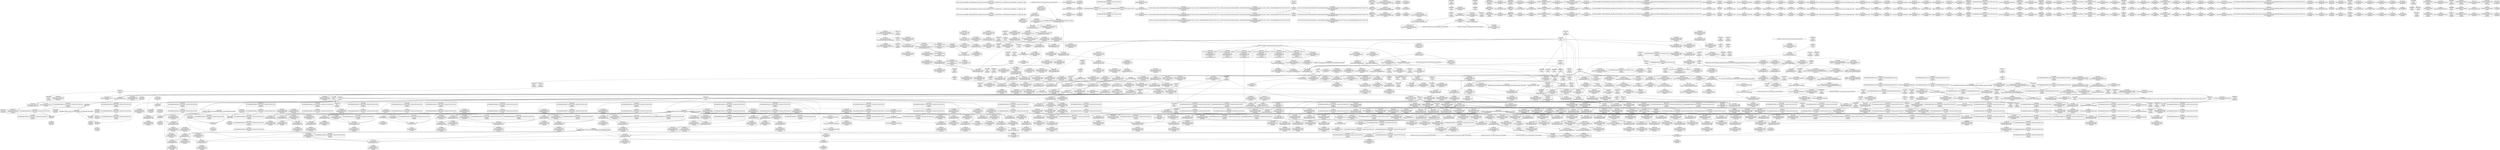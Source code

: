 digraph {
	CE0x5407610 [shape=record,shape=Mrecord,label="{CE0x5407610|void_(i8*,_i32,_i64)*_asm_sideeffect_1:_09ud2_0A.pushsection___bug_table,_22a_22_0A2:_09.long_1b_-_2b,_$_0:c_-_2b_0A_09.word_$_1:c_,_0_0A_09.org_2b+$_2:c_0A.popsection_,_i,i,i,_dirflag_,_fpsr_,_flags_}"]
	CE0x53e8580 [shape=record,shape=Mrecord,label="{CE0x53e8580|selinux_inode_getsecurity:tmp26|security/selinux/hooks.c,3087|*SummSink*}"]
	CE0x53d2900 [shape=record,shape=Mrecord,label="{CE0x53d2900|selinux_capable:cap|Function::selinux_capable&Arg::cap::|*SummSource*}"]
	CE0x53f4df0 [shape=record,shape=Mrecord,label="{CE0x53f4df0|cred_has_capability:cap1|security/selinux/hooks.c,1563|*SummSource*}"]
	CE0x53f7560 [shape=record,shape=Mrecord,label="{CE0x53f7560|i64_14|*Constant*|*SummSink*}"]
	CE0x53d8260 [shape=record,shape=Mrecord,label="{CE0x53d8260|selinux_inode_getsecurity:call7|security/selinux/hooks.c,3087|*SummSink*}"]
	CE0x5463190 [shape=record,shape=Mrecord,label="{CE0x5463190|cred_has_capability:tmp10|security/selinux/hooks.c,1575}"]
	CE0x537d8d0 [shape=record,shape=Mrecord,label="{CE0x537d8d0|selinux_inode_getsecurity:if.then19}"]
	CE0x543ca10 [shape=record,shape=Mrecord,label="{CE0x543ca10|cred_has_capability:tmp12|security/selinux/hooks.c,1575}"]
	CE0x53f6cb0 [shape=record,shape=Mrecord,label="{CE0x53f6cb0|cred_sid:security|security/selinux/hooks.c,196|*SummSink*}"]
	CE0x54642d0 [shape=record,shape=Mrecord,label="{CE0x54642d0|cred_has_capability:tmp1|*SummSource*}"]
	CE0x534ff70 [shape=record,shape=Mrecord,label="{CE0x534ff70|selinux_inode_getsecurity:tmp28|security/selinux/hooks.c,3089|*SummSink*}"]
	CE0x53cf3d0 [shape=record,shape=Mrecord,label="{CE0x53cf3d0|selinux_inode_getsecurity:tmp3|security/selinux/hooks.c,3073|*SummSource*}"]
	CE0x540ee40 [shape=record,shape=Mrecord,label="{CE0x540ee40|selinux_inode_getsecurity:tmp47|security/selinux/hooks.c,3097}"]
	CE0x5450d00 [shape=record,shape=Mrecord,label="{CE0x5450d00|cred_has_capability:tmp24|security/selinux/hooks.c,1582|*SummSource*}"]
	CE0x5369a30 [shape=record,shape=Mrecord,label="{CE0x5369a30|selinux_inode_getsecurity:size|security/selinux/hooks.c, 3070|*SummSource*}"]
	CE0x544fc60 [shape=record,shape=Mrecord,label="{CE0x544fc60|i64_16|*Constant*}"]
	CE0x53d8d00 [shape=record,shape=Mrecord,label="{CE0x53d8d00|get_current:entry|*SummSource*}"]
	CE0x544eec0 [shape=record,shape=Mrecord,label="{CE0x544eec0|_ret_i32_%retval.0,_!dbg_!27732|security/selinux/include/avc.h,142|*SummSource*}"]
	CE0x5452550 [shape=record,shape=Mrecord,label="{CE0x5452550|i64*_getelementptr_inbounds_(_21_x_i64_,_21_x_i64_*___llvm_gcov_ctr143,_i64_0,_i64_17)|*Constant*|*SummSource*}"]
	CE0x53f5e10 [shape=record,shape=Mrecord,label="{CE0x53f5e10|cred_has_capability:shr|security/selinux/hooks.c,1565|*SummSource*}"]
	CE0x53d8e00 [shape=record,shape=Mrecord,label="{CE0x53d8e00|get_current:entry|*SummSink*}"]
	CE0x53dfb80 [shape=record,shape=Mrecord,label="{CE0x53dfb80|i64_0|*Constant*|*SummSource*}"]
	CE0x5450150 [shape=record,shape=Mrecord,label="{CE0x5450150|i64_16|*Constant*|*SummSink*}"]
	CE0x53a8850 [shape=record,shape=Mrecord,label="{CE0x53a8850|selinux_inode_getsecurity:tmp13|security/selinux/hooks.c,3087|*SummSink*}"]
	CE0x5454170 [shape=record,shape=Mrecord,label="{CE0x5454170|cred_has_capability:tmp29|security/selinux/hooks.c,1584|*SummSink*}"]
	CE0x5413cd0 [shape=record,shape=Mrecord,label="{CE0x5413cd0|selinux_inode_getsecurity:tmp54|security/selinux/hooks.c,3101|*SummSource*}"]
	CE0x543a470 [shape=record,shape=Mrecord,label="{CE0x543a470|i64*_getelementptr_inbounds_(_21_x_i64_,_21_x_i64_*___llvm_gcov_ctr143,_i64_0,_i64_9)|*Constant*|*SummSink*}"]
	CE0x53e6660 [shape=record,shape=Mrecord,label="{CE0x53e6660|selinux_inode_getsecurity:tmp23|security/selinux/hooks.c,3087}"]
	CE0x53d7a10 [shape=record,shape=Mrecord,label="{CE0x53d7a10|i64*_getelementptr_inbounds_(_6_x_i64_,_6_x_i64_*___llvm_gcov_ctr142,_i64_0,_i64_3)|*Constant*|*SummSink*}"]
	CE0x53e3bc0 [shape=record,shape=Mrecord,label="{CE0x53e3bc0|i8*_getelementptr_inbounds_(_25_x_i8_,_25_x_i8_*_.str3,_i32_0,_i32_0)|*Constant*|*SummSink*}"]
	CE0x53f3790 [shape=record,shape=Mrecord,label="{CE0x53f3790|selinux_capable:tmp1|*SummSink*}"]
	"CONST[source:0(mediator),value:2(dynamic)][purpose:{object}][SnkIdx:1]"
	CE0x5369ad0 [shape=record,shape=Mrecord,label="{CE0x5369ad0|selinux_inode_getsecurity:if.end17}"]
	CE0x540ba40 [shape=record,shape=Mrecord,label="{CE0x540ba40|i64*_getelementptr_inbounds_(_26_x_i64_,_26_x_i64_*___llvm_gcov_ctr242,_i64_0,_i64_19)|*Constant*}"]
	CE0x545a720 [shape=record,shape=Mrecord,label="{CE0x545a720|_call_void___llvm_gcov_indirect_counter_increment(i32*___llvm_gcov_global_state_pred145,_i64**_getelementptr_inbounds_(_3_x_i64*_,_3_x_i64*_*___llvm_gcda_edge_table144,_i64_0,_i64_2)),_!dbg_!27732|security/selinux/hooks.c,1570}"]
	CE0x543b2c0 [shape=record,shape=Mrecord,label="{CE0x543b2c0|GLOBAL:avc_audit|*Constant*}"]
	"CONST[source:2(external),value:0(static)][purpose:{operation}][SrcIdx:14]"
	CE0x5411960 [shape=record,shape=Mrecord,label="{CE0x5411960|selinux_inode_getsecurity:buffer|Function::selinux_inode_getsecurity&Arg::buffer::}"]
	CE0x544eaa0 [shape=record,shape=Mrecord,label="{CE0x544eaa0|avc_audit:a|Function::avc_audit&Arg::a::|*SummSource*}"]
	CE0x5390fb0 [shape=record,shape=Mrecord,label="{CE0x5390fb0|cred_has_capability:u|security/selinux/hooks.c,1563|*SummSink*}"]
	CE0x53cf650 [shape=record,shape=Mrecord,label="{CE0x53cf650|selinux_inode_getsecurity:tmp27|security/selinux/hooks.c,3087|*SummSource*}"]
	CE0x536c350 [shape=record,shape=Mrecord,label="{CE0x536c350|i64*_getelementptr_inbounds_(_26_x_i64_,_26_x_i64_*___llvm_gcov_ctr242,_i64_0,_i64_0)|*Constant*}"]
	CE0x54449c0 [shape=record,shape=Mrecord,label="{CE0x54449c0|cred_sid:entry}"]
	CE0x53d0720 [shape=record,shape=Mrecord,label="{CE0x53d0720|selinux_capable:entry|*SummSource*}"]
	CE0x543bf20 [shape=record,shape=Mrecord,label="{CE0x543bf20|cred_has_capability:tmp20|security/selinux/hooks.c,1580|*SummSink*}"]
	CE0x53da9d0 [shape=record,shape=Mrecord,label="{CE0x53da9d0|selinux_inode_getsecurity:tobool9|security/selinux/hooks.c,3089|*SummSource*}"]
	CE0x542a2b0 [shape=record,shape=Mrecord,label="{CE0x542a2b0|i64*_getelementptr_inbounds_(_2_x_i64_,_2_x_i64_*___llvm_gcov_ctr131,_i64_0,_i64_0)|*Constant*|*SummSink*}"]
	CE0x53d6f60 [shape=record,shape=Mrecord,label="{CE0x53d6f60|selinux_inode_getsecurity:tmp20|security/selinux/hooks.c,3087|*SummSink*}"]
	CE0x543f210 [shape=record,shape=Mrecord,label="{CE0x543f210|i16_47|*Constant*}"]
	CE0x5389280 [shape=record,shape=Mrecord,label="{CE0x5389280|i8*_null|*Constant*|*SummSource*}"]
	CE0x54375b0 [shape=record,shape=Mrecord,label="{CE0x54375b0|i64**_getelementptr_inbounds_(_3_x_i64*_,_3_x_i64*_*___llvm_gcda_edge_table144,_i64_0,_i64_2)|*Constant*|*SummSink*}"]
	CE0x5443260 [shape=record,shape=Mrecord,label="{CE0x5443260|cred_has_capability:cmp|security/selinux/hooks.c,1580|*SummSource*}"]
	CE0x5436fe0 [shape=record,shape=Mrecord,label="{CE0x5436fe0|i64**_getelementptr_inbounds_(_3_x_i64*_,_3_x_i64*_*___llvm_gcda_edge_table144,_i64_0,_i64_0)|*Constant*|*SummSource*}"]
	CE0x53d48f0 [shape=record,shape=Mrecord,label="{CE0x53d48f0|selinux_inode_getsecurity:tobool3|security/selinux/hooks.c,3087|*SummSink*}"]
	CE0x5410df0 [shape=record,shape=Mrecord,label="{CE0x5410df0|selinux_inode_getsecurity:tmp50|security/selinux/hooks.c,3098|*SummSink*}"]
	CE0x54598a0 [shape=record,shape=Mrecord,label="{CE0x54598a0|cred_has_capability:call3|security/selinux/hooks.c,1573}"]
	CE0x53d5a00 [shape=record,shape=Mrecord,label="{CE0x53d5a00|selinux_inode_getsecurity:tmp18|security/selinux/hooks.c,3087|*SummSource*}"]
	CE0x53e28c0 [shape=record,shape=Mrecord,label="{CE0x53e28c0|i64*_getelementptr_inbounds_(_26_x_i64_,_26_x_i64_*___llvm_gcov_ctr242,_i64_0,_i64_9)|*Constant*}"]
	"CONST[source:0(mediator),value:2(dynamic)][purpose:{subject}][SrcIdx:20]"
	CE0x53b3950 [shape=record,shape=Mrecord,label="{CE0x53b3950|GLOBAL:cap_capable|*Constant*|*SummSource*}"]
	CE0x5369f40 [shape=record,shape=Mrecord,label="{CE0x5369f40|selinux_inode_getsecurity:if.end6|*SummSource*}"]
	CE0x540e660 [shape=record,shape=Mrecord,label="{CE0x540e660|selinux_inode_getsecurity:tmp45|security/selinux/hooks.c,3097|*SummSink*}"]
	CE0x5468b40 [shape=record,shape=Mrecord,label="{CE0x5468b40|GLOBAL:cred_sid|*Constant*|*SummSource*}"]
	CE0x53e2f80 [shape=record,shape=Mrecord,label="{CE0x53e2f80|i64*_getelementptr_inbounds_(_26_x_i64_,_26_x_i64_*___llvm_gcov_ctr242,_i64_0,_i64_9)|*Constant*|*SummSink*}"]
	CE0x53d1b70 [shape=record,shape=Mrecord,label="{CE0x53d1b70|selinux_capable:call1|security/selinux/hooks.c,2011|*SummSource*}"]
	CE0x53f2710 [shape=record,shape=Mrecord,label="{CE0x53f2710|selinux_capable:tmp4|security/selinux/hooks.c,2008|*SummSource*}"]
	CE0x5440fc0 [shape=record,shape=Mrecord,label="{CE0x5440fc0|avc_has_perm_noaudit:entry|*SummSink*}"]
	CE0x546b190 [shape=record,shape=Mrecord,label="{CE0x546b190|cred_has_capability:if.end10}"]
	CE0x54494f0 [shape=record,shape=Mrecord,label="{CE0x54494f0|_ret_i32_%tmp6,_!dbg_!27716|security/selinux/hooks.c,197|*SummSink*}"]
	"CONST[source:2(external),value:0(static)][purpose:{operation}][SrcIdx:18]"
	CE0x5365730 [shape=record,shape=Mrecord,label="{CE0x5365730|cred_has_capability:u|security/selinux/hooks.c,1563}"]
	CE0x53b1970 [shape=record,shape=Mrecord,label="{CE0x53b1970|i8*_null|*Constant*|*SummSink*}"]
	CE0x5408fe0 [shape=record,shape=Mrecord,label="{CE0x5408fe0|GLOBAL:security_sid_to_context_force|*Constant*|*SummSource*}"]
	CE0x53e2760 [shape=record,shape=Mrecord,label="{CE0x53e2760|selinux_inode_getsecurity:call|security/selinux/hooks.c,3075}"]
	CE0x540c0e0 [shape=record,shape=Mrecord,label="{CE0x540c0e0|i64*_getelementptr_inbounds_(_26_x_i64_,_26_x_i64_*___llvm_gcov_ctr242,_i64_0,_i64_19)|*Constant*|*SummSink*}"]
	CE0x537b3e0 [shape=record,shape=Mrecord,label="{CE0x537b3e0|selinux_capable:tmp4|security/selinux/hooks.c,2008}"]
	CE0x543eaa0 [shape=record,shape=Mrecord,label="{CE0x543eaa0|cred_has_capability:tmp16|security/selinux/hooks.c,1576}"]
	CE0x540a900 [shape=record,shape=Mrecord,label="{CE0x540a900|i64_20|*Constant*}"]
	CE0x5460180 [shape=record,shape=Mrecord,label="{CE0x5460180|i64*_getelementptr_inbounds_(_21_x_i64_,_21_x_i64_*___llvm_gcov_ctr143,_i64_0,_i64_0)|*Constant*|*SummSink*}"]
	CE0x53e6320 [shape=record,shape=Mrecord,label="{CE0x53e6320|selinux_inode_getsecurity:tmp23|security/selinux/hooks.c,3087|*SummSource*}"]
	CE0x5463480 [shape=record,shape=Mrecord,label="{CE0x5463480|cred_has_capability:tmp10|security/selinux/hooks.c,1575|*SummSink*}"]
	CE0x537a130 [shape=record,shape=Mrecord,label="{CE0x537a130|i32_0|*Constant*|*SummSource*}"]
	CE0x5440390 [shape=record,shape=Mrecord,label="{CE0x5440390|cred_has_capability:sclass.0}"]
	CE0x53b0330 [shape=record,shape=Mrecord,label="{CE0x53b0330|cred_has_capability:do.end6}"]
	CE0x544b9d0 [shape=record,shape=Mrecord,label="{CE0x544b9d0|VOIDTB_TE_array:_GCE_.str49_private_unnamed_addr_constant_40_x_i8_c_013SELinux:_out_of_range_capability_%d_0A_00_,_align_1:_elem_0:default:}"]
	CE0x5452a00 [shape=record,shape=Mrecord,label="{CE0x5452a00|cred_has_capability:tmp27|security/selinux/hooks.c,1583}"]
	CE0x5368ee0 [shape=record,shape=Mrecord,label="{CE0x5368ee0|get_current:tmp1|*SummSink*}"]
	CE0x5414710 [shape=record,shape=Mrecord,label="{CE0x5414710|_call_void_kfree(i8*_%tmp54)_#10,_!dbg_!27776|security/selinux/hooks.c,3101|*SummSink*}"]
	CE0x53cf7d0 [shape=record,shape=Mrecord,label="{CE0x53cf7d0|selinux_inode_getsecurity:call8|security/selinux/hooks.c,3087}"]
	CE0x539ffd0 [shape=record,shape=Mrecord,label="{CE0x539ffd0|selinux_capable:tmp5|security/selinux/hooks.c,2008|*SummSink*}"]
	CE0x53a93e0 [shape=record,shape=Mrecord,label="{CE0x53a93e0|selinux_inode_getsecurity:tmp15|security/selinux/hooks.c,3087|*SummSink*}"]
	CE0x543b440 [shape=record,shape=Mrecord,label="{CE0x543b440|GLOBAL:__llvm_gcov_ctr143|Global_var:__llvm_gcov_ctr143|*SummSink*}"]
	CE0x543a2e0 [shape=record,shape=Mrecord,label="{CE0x543a2e0|cred_has_capability:tmp6|security/selinux/hooks.c,1574|*SummSink*}"]
	CE0x538bbd0 [shape=record,shape=Mrecord,label="{CE0x538bbd0|selinux_capable:tmp2|security/selinux/hooks.c,2008|*SummSink*}"]
	CE0x5387d70 [shape=record,shape=Mrecord,label="{CE0x5387d70|cred_has_capability:sw.bb|*SummSource*}"]
	CE0x5382990 [shape=record,shape=Mrecord,label="{CE0x5382990|i64_2|*Constant*|*SummSource*}"]
	CE0x53d56d0 [shape=record,shape=Mrecord,label="{CE0x53d56d0|selinux_inode_getsecurity:tmp17|security/selinux/hooks.c,3087|*SummSink*}"]
	CE0x54664d0 [shape=record,shape=Mrecord,label="{CE0x54664d0|_call_void_asm_sideeffect_1:_09ud2_0A.pushsection___bug_table,_22a_22_0A2:_09.long_1b_-_2b,_$_0:c_-_2b_0A_09.word_$_1:c_,_0_0A_09.org_2b+$_2:c_0A.popsection_,_i,i,i,_dirflag_,_fpsr_,_flags_(i8*_getelementptr_inbounds_(_25_x_i8_,_25_x_i8_*_.str3,_i32_0,_i32_0),_i32_1575,_i64_12)_#3,_!dbg_!27737,_!srcloc_!27740|security/selinux/hooks.c,1575}"]
	CE0x53ef960 [shape=record,shape=Mrecord,label="{CE0x53ef960|void_(i8*,_i32,_i64)*_asm_sideeffect_1:_09ud2_0A.pushsection___bug_table,_22a_22_0A2:_09.long_1b_-_2b,_$_0:c_-_2b_0A_09.word_$_1:c_,_0_0A_09.org_2b+$_2:c_0A.popsection_,_i,i,i,_dirflag_,_fpsr_,_flags_|*SummSink*}"]
	CE0x543d7e0 [shape=record,shape=Mrecord,label="{CE0x543d7e0|i64*_getelementptr_inbounds_(_21_x_i64_,_21_x_i64_*___llvm_gcov_ctr143,_i64_0,_i64_11)|*Constant*}"]
	CE0x53f6330 [shape=record,shape=Mrecord,label="{CE0x53f6330|i32_22|*Constant*|*SummSink*}"]
	CE0x545b050 [shape=record,shape=Mrecord,label="{CE0x545b050|GLOBAL:__llvm_gcov_global_state_pred145|Global_var:__llvm_gcov_global_state_pred145|*SummSink*}"]
	CE0x543d110 [shape=record,shape=Mrecord,label="{CE0x543d110|cred_has_capability:tmp13|security/selinux/hooks.c,1575|*SummSink*}"]
	CE0x53cfdc0 [shape=record,shape=Mrecord,label="{CE0x53cfdc0|selinux_inode_getsecurity:call8|security/selinux/hooks.c,3087|*SummSink*}"]
	CE0x538cad0 [shape=record,shape=Mrecord,label="{CE0x538cad0|selinux_capable:tobool|security/selinux/hooks.c,2008|*SummSource*}"]
	CE0x53e1100 [shape=record,shape=Mrecord,label="{CE0x53e1100|cred_has_capability:cred|Function::cred_has_capability&Arg::cred::}"]
	CE0x5368e10 [shape=record,shape=Mrecord,label="{CE0x5368e10|selinux_inode_getsecurity:out_nofree}"]
	CE0x53fb610 [shape=record,shape=Mrecord,label="{CE0x53fb610|selinux_inode_getsecurity:sid|security/selinux/hooks.c,3090}"]
	CE0x53afb10 [shape=record,shape=Mrecord,label="{CE0x53afb10|COLLAPSED:_CMRE:_elem_0:default:}"]
	CE0x53644b0 [shape=record,shape=Mrecord,label="{CE0x53644b0|selinux_capable:tmp11|security/selinux/hooks.c,2012|*SummSource*}"]
	CE0x53da4b0 [shape=record,shape=Mrecord,label="{CE0x53da4b0|selinux_inode_getsecurity:tobool9|security/selinux/hooks.c,3089|*SummSink*}"]
	CE0x5441480 [shape=record,shape=Mrecord,label="{CE0x5441480|avc_has_perm_noaudit:ssid|Function::avc_has_perm_noaudit&Arg::ssid::|*SummSink*}"]
	CE0x543cfd0 [shape=record,shape=Mrecord,label="{CE0x543cfd0|cred_has_capability:tmp13|security/selinux/hooks.c,1575|*SummSource*}"]
	CE0x5455240 [shape=record,shape=Mrecord,label="{CE0x5455240|i32_-22|*Constant*}"]
	CE0x545f470 [shape=record,shape=Mrecord,label="{CE0x545f470|__llvm_gcov_indirect_counter_increment:tmp6}"]
	CE0x5416940 [shape=record,shape=Mrecord,label="{CE0x5416940|selinux_inode_getsecurity:retval.0|*SummSource*}"]
	CE0x5457380 [shape=record,shape=Mrecord,label="{CE0x5457380|cred_sid:bb}"]
	CE0x5466840 [shape=record,shape=Mrecord,label="{CE0x5466840|cred_has_capability:tmp9|security/selinux/hooks.c,1575|*SummSink*}"]
	CE0x5383a20 [shape=record,shape=Mrecord,label="{CE0x5383a20|selinux_inode_getsecurity:do.end|*SummSource*}"]
	CE0x53ee420 [shape=record,shape=Mrecord,label="{CE0x53ee420|cred_sid:tmp4|*LoadInst*|security/selinux/hooks.c,196|*SummSink*}"]
	CE0x5467530 [shape=record,shape=Mrecord,label="{CE0x5467530|__llvm_gcov_indirect_counter_increment:bb4|*SummSource*}"]
	CE0x5405520 [shape=record,shape=Mrecord,label="{CE0x5405520|i64_17|*Constant*|*SummSink*}"]
	CE0x54692c0 [shape=record,shape=Mrecord,label="{CE0x54692c0|i32_0|*Constant*}"]
	CE0x537d7e0 [shape=record,shape=Mrecord,label="{CE0x537d7e0|i32_1|*Constant*|*SummSink*}"]
	CE0x53d9f40 [shape=record,shape=Mrecord,label="{CE0x53d9f40|_ret_i32_%retval.0,_!dbg_!27725|security/selinux/hooks.c,2012}"]
	CE0x53a1c60 [shape=record,shape=Mrecord,label="{CE0x53a1c60|i64_1|*Constant*}"]
	CE0x542c4f0 [shape=record,shape=Mrecord,label="{CE0x542c4f0|i64*_getelementptr_inbounds_(_21_x_i64_,_21_x_i64_*___llvm_gcov_ctr143,_i64_0,_i64_6)|*Constant*|*SummSink*}"]
	CE0x53f4ca0 [shape=record,shape=Mrecord,label="{CE0x53f4ca0|selinux_capable:if.end|*SummSink*}"]
	CE0x53d5080 [shape=record,shape=Mrecord,label="{CE0x53d5080|selinux_inode_getsecurity:tmp18|security/selinux/hooks.c,3087}"]
	CE0x5440ce0 [shape=record,shape=Mrecord,label="{CE0x5440ce0|avc_has_perm_noaudit:entry}"]
	CE0x543b5b0 [shape=record,shape=Mrecord,label="{CE0x543b5b0|GLOBAL:__llvm_gcov_ctr143|Global_var:__llvm_gcov_ctr143|*SummSource*}"]
	CE0x53a83c0 [shape=record,shape=Mrecord,label="{CE0x53a83c0|selinux_inode_getsecurity:tmp12|security/selinux/hooks.c,3087|*SummSink*}"]
	CE0x5409aa0 [shape=record,shape=Mrecord,label="{CE0x5409aa0|selinux_inode_getsecurity:tmp43|security/selinux/hooks.c,3095|*SummSink*}"]
	CE0x542cba0 [shape=record,shape=Mrecord,label="{CE0x542cba0|__llvm_gcov_indirect_counter_increment:tmp1|*SummSource*}"]
	CE0x53f8e70 [shape=record,shape=Mrecord,label="{CE0x53f8e70|selinux_inode_getsecurity:tmp30|security/selinux/hooks.c,3089|*SummSource*}"]
	CE0x53d1b00 [shape=record,shape=Mrecord,label="{CE0x53d1b00|selinux_capable:call1|security/selinux/hooks.c,2011}"]
	CE0x542b500 [shape=record,shape=Mrecord,label="{CE0x542b500|avc_audit:ssid|Function::avc_audit&Arg::ssid::|*SummSource*}"]
	CE0x53d97d0 [shape=record,shape=Mrecord,label="{CE0x53d97d0|selinux_inode_getsecurity:cred|security/selinux/hooks.c,3087}"]
	CE0x53f0da0 [shape=record,shape=Mrecord,label="{CE0x53f0da0|cred_sid:sid|security/selinux/hooks.c,197|*SummSource*}"]
	CE0x5467400 [shape=record,shape=Mrecord,label="{CE0x5467400|cred_sid:tmp6|security/selinux/hooks.c,197|*SummSink*}"]
	CE0x5463120 [shape=record,shape=Mrecord,label="{CE0x5463120|i64*_getelementptr_inbounds_(_21_x_i64_,_21_x_i64_*___llvm_gcov_ctr143,_i64_0,_i64_9)|*Constant*}"]
	CE0x546a6f0 [shape=record,shape=Mrecord,label="{CE0x546a6f0|cred_sid:tmp6|security/selinux/hooks.c,197|*SummSource*}"]
	CE0x53e5910 [shape=record,shape=Mrecord,label="{CE0x53e5910|selinux_inode_getsecurity:tmp22|security/selinux/hooks.c,3087|*SummSource*}"]
	CE0x5453970 [shape=record,shape=Mrecord,label="{CE0x5453970|cred_has_capability:tmp28|security/selinux/hooks.c,1584|*SummSource*}"]
	CE0x53e5430 [shape=record,shape=Mrecord,label="{CE0x53e5430|selinux_inode_getsecurity:tmp21|security/selinux/hooks.c,3087}"]
	CE0x53df990 [shape=record,shape=Mrecord,label="{CE0x53df990|GLOBAL:__llvm_gcov_ctr242|Global_var:__llvm_gcov_ctr242|*SummSink*}"]
	CE0x53e78d0 [shape=record,shape=Mrecord,label="{CE0x53e78d0|i8_1|*Constant*|*SummSink*}"]
	CE0x5445ec0 [shape=record,shape=Mrecord,label="{CE0x5445ec0|_call_void___llvm_gcov_indirect_counter_increment(i32*___llvm_gcov_global_state_pred145,_i64**_getelementptr_inbounds_(_3_x_i64*_,_3_x_i64*_*___llvm_gcda_edge_table144,_i64_0,_i64_2)),_!dbg_!27732|security/selinux/hooks.c,1570|*SummSink*}"]
	CE0x5468ee0 [shape=record,shape=Mrecord,label="{CE0x5468ee0|__llvm_gcov_indirect_counter_increment:tmp5|*SummSource*}"]
	CE0x54168d0 [shape=record,shape=Mrecord,label="{CE0x54168d0|selinux_inode_getsecurity:retval.0}"]
	CE0x53f1710 [shape=record,shape=Mrecord,label="{CE0x53f1710|cred_has_capability:tmp5|security/selinux/hooks.c,1570|*SummSink*}"]
	CE0x54091a0 [shape=record,shape=Mrecord,label="{CE0x54091a0|GLOBAL:security_sid_to_context_force|*Constant*|*SummSink*}"]
	CE0x5374570 [shape=record,shape=Mrecord,label="{CE0x5374570|selinux_capable:retval.0|*SummSource*}"]
	CE0x543f090 [shape=record,shape=Mrecord,label="{CE0x543f090|cred_has_capability:tmp16|security/selinux/hooks.c,1576|*SummSink*}"]
	CE0x53dfde0 [shape=record,shape=Mrecord,label="{CE0x53dfde0|selinux_inode_getsecurity:tmp5|security/selinux/hooks.c,3075}"]
	CE0x53a1890 [shape=record,shape=Mrecord,label="{CE0x53a1890|COLLAPSED:_GCMRE___llvm_gcov_ctr98_internal_global_2_x_i64_zeroinitializer:_elem_0:default:}"]
	CE0x546a510 [shape=record,shape=Mrecord,label="{CE0x546a510|0:_i32,_4:_i32,_8:_i32,_12:_i32,_:_CMRE_20,24_|*MultipleSource*|security/selinux/hooks.c,196|security/selinux/hooks.c,197|*LoadInst*|security/selinux/hooks.c,196}"]
	CE0x5355970 [shape=record,shape=Mrecord,label="{CE0x5355970|selinux_inode_getsecurity:if.end20|*SummSource*}"]
	CE0x53def40 [shape=record,shape=Mrecord,label="{CE0x53def40|i64*_getelementptr_inbounds_(_26_x_i64_,_26_x_i64_*___llvm_gcov_ctr242,_i64_0,_i64_4)|*Constant*}"]
	CE0x53a4030 [shape=record,shape=Mrecord,label="{CE0x53a4030|selinux_inode_getsecurity:context|security/selinux/hooks.c, 3072|*SummSource*}"]
	CE0x5408510 [shape=record,shape=Mrecord,label="{CE0x5408510|selinux_inode_getsecurity:tmp35|security/selinux/hooks.c,3093}"]
	CE0x540ded0 [shape=record,shape=Mrecord,label="{CE0x540ded0|i64_21|*Constant*|*SummSource*}"]
	CE0x53e17b0 [shape=record,shape=Mrecord,label="{CE0x53e17b0|cred_has_capability:cap|Function::cred_has_capability&Arg::cap::|*SummSink*}"]
	CE0x544dfc0 [shape=record,shape=Mrecord,label="{CE0x544dfc0|avc_audit:requested|Function::avc_audit&Arg::requested::|*SummSink*}"]
	CE0x5403cf0 [shape=record,shape=Mrecord,label="{CE0x5403cf0|selinux_inode_getsecurity:tmp36|security/selinux/hooks.c,3093|*SummSource*}"]
	CE0x53e11d0 [shape=record,shape=Mrecord,label="{CE0x53e11d0|cred_has_capability:cred|Function::cred_has_capability&Arg::cred::|*SummSource*}"]
	CE0x542bef0 [shape=record,shape=Mrecord,label="{CE0x542bef0|cred_has_capability:sw.bb2|*SummSource*}"]
	CE0x53f0290 [shape=record,shape=Mrecord,label="{CE0x53f0290|cred_sid:tmp5|security/selinux/hooks.c,196|*SummSink*}"]
	CE0x538d8b0 [shape=record,shape=Mrecord,label="{CE0x538d8b0|i64_0|*Constant*}"]
	CE0x545bd40 [shape=record,shape=Mrecord,label="{CE0x545bd40|i64*_getelementptr_inbounds_(_21_x_i64_,_21_x_i64_*___llvm_gcov_ctr143,_i64_0,_i64_4)|*Constant*|*SummSink*}"]
	CE0x5441ad0 [shape=record,shape=Mrecord,label="{CE0x5441ad0|avc_has_perm_noaudit:tclass|Function::avc_has_perm_noaudit&Arg::tclass::|*SummSource*}"]
	CE0x53f4d80 [shape=record,shape=Mrecord,label="{CE0x53f4d80|cred_has_capability:cap1|security/selinux/hooks.c,1563}"]
	CE0x536c6a0 [shape=record,shape=Mrecord,label="{CE0x536c6a0|i32_0|*Constant*}"]
	CE0x53e12e0 [shape=record,shape=Mrecord,label="{CE0x53e12e0|cred_has_capability:cred|Function::cred_has_capability&Arg::cred::|*SummSink*}"]
	CE0x53a68d0 [shape=record,shape=Mrecord,label="{CE0x53a68d0|selinux_inode_getsecurity:size|security/selinux/hooks.c, 3070|*SummSink*}"]
	CE0x534f7d0 [shape=record,shape=Mrecord,label="{CE0x534f7d0|selinux_capable:tmp6|security/selinux/hooks.c,2009|*SummSource*}"]
	CE0x5389b50 [shape=record,shape=Mrecord,label="{CE0x5389b50|_call_void_mcount()_#3|*SummSource*}"]
	CE0x545c560 [shape=record,shape=Mrecord,label="{CE0x545c560|cred_has_capability:if.end|*SummSink*}"]
	CE0x5356d20 [shape=record,shape=Mrecord,label="{CE0x5356d20|selinux_inode_getsecurity:if.else|*SummSource*}"]
	CE0x5467b80 [shape=record,shape=Mrecord,label="{CE0x5467b80|cred_has_capability:call|security/selinux/hooks.c,1558}"]
	CE0x543ac90 [shape=record,shape=Mrecord,label="{CE0x543ac90|cred_has_capability:tmp18|security/selinux/hooks.c,1580|*SummSink*}"]
	CE0x5373f20 [shape=record,shape=Mrecord,label="{CE0x5373f20|_ret_i32_%retval.0,_!dbg_!27765|security/selinux/hooks.c,1586|*SummSink*}"]
	CE0x5442e40 [shape=record,shape=Mrecord,label="{CE0x5442e40|avc_has_perm_noaudit:avd|Function::avc_has_perm_noaudit&Arg::avd::|*SummSink*}"]
	CE0x5369ce0 [shape=record,shape=Mrecord,label="{CE0x5369ce0|selinux_inode_getsecurity:if.end6|*SummSink*}"]
	CE0x5465b30 [shape=record,shape=Mrecord,label="{CE0x5465b30|_call_void___llvm_gcov_indirect_counter_increment(i32*___llvm_gcov_global_state_pred145,_i64**_getelementptr_inbounds_(_3_x_i64*_,_3_x_i64*_*___llvm_gcda_edge_table144,_i64_0,_i64_0)),_!dbg_!27734|security/selinux/hooks.c,1574|*SummSink*}"]
	CE0x53f7260 [shape=record,shape=Mrecord,label="{CE0x53f7260|i8*_getelementptr_inbounds_(_40_x_i8_,_40_x_i8_*_.str49,_i32_0,_i32_0)|*Constant*|*SummSink*}"]
	CE0x535e390 [shape=record,shape=Mrecord,label="{CE0x535e390|%struct.task_struct*_(%struct.task_struct**)*_asm_movq_%gs:$_1:P_,$0_,_r,im,_dirflag_,_fpsr_,_flags_|*SummSource*}"]
	CE0x54441f0 [shape=record,shape=Mrecord,label="{CE0x54441f0|_ret_void|*SummSource*}"]
	CE0x543c5c0 [shape=record,shape=Mrecord,label="{CE0x543c5c0|cred_has_capability:call8|security/selinux/hooks.c,1581}"]
	CE0x53f51a0 [shape=record,shape=Mrecord,label="{CE0x53f51a0|cred_sid:tmp3}"]
	CE0x54550c0 [shape=record,shape=Mrecord,label="{CE0x54550c0|cred_has_capability:tmp30|security/selinux/hooks.c,1585|*SummSink*}"]
	CE0x5441c90 [shape=record,shape=Mrecord,label="{CE0x5441c90|avc_has_perm_noaudit:tclass|Function::avc_has_perm_noaudit&Arg::tclass::|*SummSink*}"]
	CE0x53d10d0 [shape=record,shape=Mrecord,label="{CE0x53d10d0|GLOBAL:init_user_ns|Global_var:init_user_ns|*SummSink*}"]
	CE0x5392810 [shape=record,shape=Mrecord,label="{CE0x5392810|selinux_inode_getsecurity:land.lhs.true4|*SummSource*}"]
	CE0x54126d0 [shape=record,shape=Mrecord,label="{CE0x54126d0|selinux_inode_getsecurity:tmp52|security/selinux/hooks.c,3101|*SummSource*}"]
	CE0x544fa40 [shape=record,shape=Mrecord,label="{CE0x544fa40|i64_15|*Constant*|*SummSink*}"]
	CE0x5439c60 [shape=record,shape=Mrecord,label="{CE0x5439c60|cred_has_capability:sw.default|*SummSink*}"]
	CE0x5469330 [shape=record,shape=Mrecord,label="{CE0x5469330|_call_void_mcount()_#3}"]
	CE0x536c2e0 [shape=record,shape=Mrecord,label="{CE0x536c2e0|i64*_getelementptr_inbounds_(_26_x_i64_,_26_x_i64_*___llvm_gcov_ctr242,_i64_0,_i64_0)|*Constant*|*SummSource*}"]
	CE0x53e1f50 [shape=record,shape=Mrecord,label="{CE0x53e1f50|selinux_inode_getsecurity:tmp10|security/selinux/hooks.c,3087|*SummSource*}"]
	CE0x53a7fe0 [shape=record,shape=Mrecord,label="{CE0x53a7fe0|i64_5|*Constant*|*SummSource*}"]
	CE0x5445e50 [shape=record,shape=Mrecord,label="{CE0x5445e50|_call_void___llvm_gcov_indirect_counter_increment(i32*___llvm_gcov_global_state_pred145,_i64**_getelementptr_inbounds_(_3_x_i64*_,_3_x_i64*_*___llvm_gcda_edge_table144,_i64_0,_i64_2)),_!dbg_!27732|security/selinux/hooks.c,1570|*SummSource*}"]
	CE0x5445fd0 [shape=record,shape=Mrecord,label="{CE0x5445fd0|i64*_getelementptr_inbounds_(_21_x_i64_,_21_x_i64_*___llvm_gcov_ctr143,_i64_0,_i64_5)|*Constant*|*SummSource*}"]
	CE0x5467680 [shape=record,shape=Mrecord,label="{CE0x5467680|__llvm_gcov_indirect_counter_increment:bb}"]
	CE0x542c730 [shape=record,shape=Mrecord,label="{CE0x542c730|cred_has_capability:if.end}"]
	CE0x5411ce0 [shape=record,shape=Mrecord,label="{CE0x5411ce0|selinux_inode_getsecurity:buffer|Function::selinux_inode_getsecurity&Arg::buffer::|*SummSource*}"]
	CE0x540b3c0 [shape=record,shape=Mrecord,label="{CE0x540b3c0|selinux_inode_getsecurity:tmp41|security/selinux/hooks.c,3094|*SummSink*}"]
	CE0x53a4180 [shape=record,shape=Mrecord,label="{CE0x53a4180|selinux_inode_getsecurity:context|security/selinux/hooks.c, 3072|*SummSink*}"]
	CE0x5406300 [shape=record,shape=Mrecord,label="{CE0x5406300|selinux_inode_getsecurity:tmp40|security/selinux/hooks.c,3094}"]
	CE0x5383630 [shape=record,shape=Mrecord,label="{CE0x5383630|GLOBAL:__llvm_gcov_ctr142|Global_var:__llvm_gcov_ctr142}"]
	CE0x543b000 [shape=record,shape=Mrecord,label="{CE0x543b000|cred_has_capability:tmp18|security/selinux/hooks.c,1580|*SummSource*}"]
	CE0x53f11b0 [shape=record,shape=Mrecord,label="{CE0x53f11b0|GLOBAL:current_task|Global_var:current_task|*SummSink*}"]
	CE0x543f020 [shape=record,shape=Mrecord,label="{CE0x543f020|cred_has_capability:tmp16|security/selinux/hooks.c,1576|*SummSource*}"]
	CE0x536a330 [shape=record,shape=Mrecord,label="{CE0x536a330|selinux_inode_getsecurity:if.then19|*SummSink*}"]
	CE0x545de00 [shape=record,shape=Mrecord,label="{CE0x545de00|__llvm_gcov_indirect_counter_increment:bb4}"]
	CE0x536a150 [shape=record,shape=Mrecord,label="{CE0x536a150|selinux_inode_getsecurity:entry|*SummSource*}"]
	CE0x5450700 [shape=record,shape=Mrecord,label="{CE0x5450700|cred_has_capability:tmp23|security/selinux/hooks.c,1582}"]
	CE0x542b300 [shape=record,shape=Mrecord,label="{CE0x542b300|avc_audit:ssid|Function::avc_audit&Arg::ssid::}"]
	CE0x5450e10 [shape=record,shape=Mrecord,label="{CE0x5450e10|cred_has_capability:tmp24|security/selinux/hooks.c,1582|*SummSink*}"]
	CE0x54533f0 [shape=record,shape=Mrecord,label="{CE0x54533f0|cred_has_capability:tmp28|security/selinux/hooks.c,1584}"]
	CE0x53f7950 [shape=record,shape=Mrecord,label="{CE0x53f7950|i64_13|*Constant*|*SummSource*}"]
	CE0x5458b60 [shape=record,shape=Mrecord,label="{CE0x5458b60|cred_has_capability:tmp1|*SummSink*}"]
	CE0x53f6fa0 [shape=record,shape=Mrecord,label="{CE0x53f6fa0|i8*_getelementptr_inbounds_(_40_x_i8_,_40_x_i8_*_.str49,_i32_0,_i32_0)|*Constant*|*SummSource*}"]
	CE0x54592b0 [shape=record,shape=Mrecord,label="{CE0x54592b0|i8*_getelementptr_inbounds_(_40_x_i8_,_40_x_i8_*_.str49,_i32_0,_i32_0)|*Constant*}"]
	CE0x542cdb0 [shape=record,shape=Mrecord,label="{CE0x542cdb0|__llvm_gcov_indirect_counter_increment:tmp|*SummSink*}"]
	CE0x5456ed0 [shape=record,shape=Mrecord,label="{CE0x5456ed0|cred_has_capability:tmp32|security/selinux/hooks.c,1586}"]
	CE0x54042d0 [shape=record,shape=Mrecord,label="{CE0x54042d0|selinux_inode_getsecurity:tmp36|security/selinux/hooks.c,3093|*SummSink*}"]
	CE0x5442910 [shape=record,shape=Mrecord,label="{CE0x5442910|avc_has_perm_noaudit:flags|Function::avc_has_perm_noaudit&Arg::flags::|*SummSink*}"]
	CE0x53dfd00 [shape=record,shape=Mrecord,label="{CE0x53dfd00|selinux_inode_getsecurity:tmp6|security/selinux/hooks.c,3075}"]
	CE0x5408b40 [shape=record,shape=Mrecord,label="{CE0x5408b40|selinux_inode_getsecurity:call11|security/selinux/hooks.c,3090|*SummSource*}"]
	CE0x54165b0 [shape=record,shape=Mrecord,label="{CE0x54165b0|selinux_inode_getsecurity:tmp57|security/selinux/hooks.c,3104}"]
	CE0x53d47c0 [shape=record,shape=Mrecord,label="{CE0x53d47c0|selinux_inode_getsecurity:tobool3|security/selinux/hooks.c,3087|*SummSource*}"]
	CE0x53d5bc0 [shape=record,shape=Mrecord,label="{CE0x53d5bc0|selinux_inode_getsecurity:tmp18|security/selinux/hooks.c,3087|*SummSink*}"]
	CE0x538d730 [shape=record,shape=Mrecord,label="{CE0x538d730|selinux_capable:tmp2|security/selinux/hooks.c,2008|*SummSource*}"]
	CE0x5438d50 [shape=record,shape=Mrecord,label="{CE0x5438d50|cred_has_capability:do.end|*SummSource*}"]
	CE0x5458d80 [shape=record,shape=Mrecord,label="{CE0x5458d80|cred_has_capability:ad|security/selinux/hooks.c, 1555}"]
	CE0x544d8c0 [shape=record,shape=Mrecord,label="{CE0x544d8c0|avc_audit:tsid|Function::avc_audit&Arg::tsid::|*SummSink*}"]
	CE0x53ef5c0 [shape=record,shape=Mrecord,label="{CE0x53ef5c0|cred_sid:tmp5|security/selinux/hooks.c,196}"]
	CE0x540cae0 [shape=record,shape=Mrecord,label="{CE0x540cae0|selinux_inode_getsecurity:error.0}"]
	CE0x53e8b60 [shape=record,shape=Mrecord,label="{CE0x53e8b60|selinux_inode_getsecurity:call7|security/selinux/hooks.c,3087}"]
	CE0x538ad20 [shape=record,shape=Mrecord,label="{CE0x538ad20|GLOBAL:cap_capable|*Constant*}"]
	CE0x66f1f60 [shape=record,shape=Mrecord,label="{CE0x66f1f60|selinux_inode_getsecurity:if.then}"]
	CE0x53f93d0 [shape=record,shape=Mrecord,label="{CE0x53f93d0|selinux_inode_getsecurity:tmp31|security/selinux/hooks.c,3089|*SummSource*}"]
	CE0x5440e50 [shape=record,shape=Mrecord,label="{CE0x5440e50|avc_has_perm_noaudit:entry|*SummSource*}"]
	CE0x545da00 [shape=record,shape=Mrecord,label="{CE0x545da00|cred_has_capability:tmp|*SummSink*}"]
	CE0x540f650 [shape=record,shape=Mrecord,label="{CE0x540f650|selinux_inode_getsecurity:tmp48|security/selinux/hooks.c,3097|*SummSource*}"]
	CE0x5455850 [shape=record,shape=Mrecord,label="{CE0x5455850|cred_has_capability:tmp31|security/selinux/hooks.c,1585|*SummSink*}"]
	CE0x53a8cc0 [shape=record,shape=Mrecord,label="{CE0x53a8cc0|selinux_inode_getsecurity:tmp14|security/selinux/hooks.c,3087|*SummSource*}"]
	CE0x53a1900 [shape=record,shape=Mrecord,label="{CE0x53a1900|get_current:tmp|*SummSource*}"]
	CE0x540d5e0 [shape=record,shape=Mrecord,label="{CE0x540d5e0|selinux_inode_getsecurity:tobool15|security/selinux/hooks.c,3094|*SummSink*}"]
	CE0x53f4630 [shape=record,shape=Mrecord,label="{CE0x53f4630|i64_1|*Constant*}"]
	CE0x53a22b0 [shape=record,shape=Mrecord,label="{CE0x53a22b0|_call_void_mcount()_#3|*SummSource*}"]
	CE0x543baf0 [shape=record,shape=Mrecord,label="{CE0x543baf0|cred_has_capability:tmp20|security/selinux/hooks.c,1580}"]
	CE0x545c720 [shape=record,shape=Mrecord,label="{CE0x545c720|cred_has_capability:do.cond|*SummSource*}"]
	CE0x5441df0 [shape=record,shape=Mrecord,label="{CE0x5441df0|avc_has_perm_noaudit:requested|Function::avc_has_perm_noaudit&Arg::requested::}"]
	CE0x53e8270 [shape=record,shape=Mrecord,label="{CE0x53e8270|selinux_inode_getsecurity:tmp25|security/selinux/hooks.c,3087|*SummSink*}"]
	CE0x5403720 [shape=record,shape=Mrecord,label="{CE0x5403720|selinux_inode_getsecurity:tmp34|security/selinux/hooks.c,3090}"]
	CE0x5392570 [shape=record,shape=Mrecord,label="{CE0x5392570|i64*_getelementptr_inbounds_(_6_x_i64_,_6_x_i64_*___llvm_gcov_ctr142,_i64_0,_i64_3)|*Constant*|*SummSource*}"]
	CE0x5387f30 [shape=record,shape=Mrecord,label="{CE0x5387f30|selinux_inode_getsecurity:inode|Function::selinux_inode_getsecurity&Arg::inode::|*SummSource*}"]
	CE0x545c000 [shape=record,shape=Mrecord,label="{CE0x545c000|cred_has_capability:tmp2|security/selinux/hooks.c,1567|*SummSource*}"]
	CE0x5414a10 [shape=record,shape=Mrecord,label="{CE0x5414a10|GLOBAL:kfree|*Constant*|*SummSource*}"]
	CE0x53e22b0 [shape=record,shape=Mrecord,label="{CE0x53e22b0|selinux_inode_getsecurity:tmp11|security/selinux/hooks.c,3087}"]
	CE0x53e4960 [shape=record,shape=Mrecord,label="{CE0x53e4960|i8*_getelementptr_inbounds_(_45_x_i8_,_45_x_i8_*_.str12,_i32_0,_i32_0)|*Constant*|*SummSource*}"]
	CE0x540ea30 [shape=record,shape=Mrecord,label="{CE0x540ea30|selinux_inode_getsecurity:tmp46|security/selinux/hooks.c,3097|*SummSource*}"]
	CE0x53a5340 [shape=record,shape=Mrecord,label="{CE0x53a5340|__llvm_gcov_indirect_counter_increment:entry}"]
	CE0x5450f80 [shape=record,shape=Mrecord,label="{CE0x5450f80|cred_has_capability:tmp25|security/selinux/hooks.c,1582}"]
	CE0x53758c0 [shape=record,shape=Mrecord,label="{CE0x53758c0|selinux_inode_getsecurity:tmp6|security/selinux/hooks.c,3075|*SummSource*}"]
	CE0x5452ea0 [shape=record,shape=Mrecord,label="{CE0x5452ea0|cred_has_capability:tmp27|security/selinux/hooks.c,1583|*SummSink*}"]
	CE0x5389c50 [shape=record,shape=Mrecord,label="{CE0x5389c50|_call_void_mcount()_#3|*SummSink*}"]
	CE0x53da780 [shape=record,shape=Mrecord,label="{CE0x53da780|selinux_inode_getsecurity:tobool9|security/selinux/hooks.c,3089}"]
	CE0x53a0e20 [shape=record,shape=Mrecord,label="{CE0x53a0e20|_call_void___llvm_gcov_indirect_counter_increment(i32*___llvm_gcov_global_state_pred145,_i64**_getelementptr_inbounds_(_3_x_i64*_,_3_x_i64*_*___llvm_gcda_edge_table144,_i64_0,_i64_1)),_!dbg_!27728|security/selinux/hooks.c,1567|*SummSink*}"]
	CE0x54134e0 [shape=record,shape=Mrecord,label="{CE0x54134e0|selinux_inode_getsecurity:tmp53|security/selinux/hooks.c,3101|*SummSink*}"]
	CE0x53d8420 [shape=record,shape=Mrecord,label="{CE0x53d8420|GLOBAL:get_current|*Constant*}"]
	CE0x53fa2e0 [shape=record,shape=Mrecord,label="{CE0x53fa2e0|selinux_inode_getsecurity:tmp32|security/selinux/hooks.c,3090|*SummSink*}"]
	CE0x5365e30 [shape=record,shape=Mrecord,label="{CE0x5365e30|i64*_getelementptr_inbounds_(_2_x_i64_,_2_x_i64_*___llvm_gcov_ctr131,_i64_0,_i64_1)|*Constant*|*SummSource*}"]
	CE0x5459610 [shape=record,shape=Mrecord,label="{CE0x5459610|cred_has_capability:tmp7|security/selinux/hooks.c,1574|*SummSink*}"]
	CE0x537c950 [shape=record,shape=Mrecord,label="{CE0x537c950|selinux_inode_getsecurity:if.then10|*SummSink*}"]
	CE0x5454000 [shape=record,shape=Mrecord,label="{CE0x5454000|cred_has_capability:tmp29|security/selinux/hooks.c,1584|*SummSource*}"]
	CE0x544e680 [shape=record,shape=Mrecord,label="{CE0x544e680|avc_audit:result|Function::avc_audit&Arg::result::|*SummSource*}"]
	CE0x5453d00 [shape=record,shape=Mrecord,label="{CE0x5453d00|cred_has_capability:tmp29|security/selinux/hooks.c,1584}"]
	CE0x5459910 [shape=record,shape=Mrecord,label="{CE0x5459910|cred_has_capability:call3|security/selinux/hooks.c,1573|*SummSource*}"]
	CE0x5442a30 [shape=record,shape=Mrecord,label="{CE0x5442a30|_ret_i32_%rc.0,_!dbg_!27793|security/selinux/avc.c,744}"]
	CE0x544b850 [shape=record,shape=Mrecord,label="{CE0x544b850|GLOBAL:printk|*Constant*|*SummSink*}"]
	CE0x53fbb30 [shape=record,shape=Mrecord,label="{CE0x53fbb30|selinux_inode_getsecurity:sid|security/selinux/hooks.c,3090|*SummSink*}"]
	CE0x535e470 [shape=record,shape=Mrecord,label="{CE0x535e470|%struct.task_struct*_(%struct.task_struct**)*_asm_movq_%gs:$_1:P_,$0_,_r,im,_dirflag_,_fpsr_,_flags_|*SummSink*}"]
	CE0x53f0890 [shape=record,shape=Mrecord,label="{CE0x53f0890|cred_has_capability:shl|security/selinux/hooks.c,1559|*SummSource*}"]
	CE0x5440250 [shape=record,shape=Mrecord,label="{CE0x5440250|i16_4|*Constant*|*SummSource*}"]
	CE0x545a790 [shape=record,shape=Mrecord,label="{CE0x545a790|cred_has_capability:tmp3|security/selinux/hooks.c,1567}"]
	CE0x537d940 [shape=record,shape=Mrecord,label="{CE0x537d940|selinux_inode_getsecurity:if.then19|*SummSource*}"]
	CE0x53d38c0 [shape=record,shape=Mrecord,label="{CE0x53d38c0|GLOBAL:selinux_inode_getsecurity.__warned|Global_var:selinux_inode_getsecurity.__warned|*SummSink*}"]
	CE0x5457e50 [shape=record,shape=Mrecord,label="{CE0x5457e50|cred_sid:bb|*SummSink*}"]
	CE0x5384e40 [shape=record,shape=Mrecord,label="{CE0x5384e40|selinux_capable:tmp8|security/selinux/hooks.c,2011}"]
	CE0x53d8ba0 [shape=record,shape=Mrecord,label="{CE0x53d8ba0|get_current:entry}"]
	CE0x538f5a0 [shape=record,shape=Mrecord,label="{CE0x538f5a0|i32_31|*Constant*|*SummSink*}"]
	CE0x53a6bf0 [shape=record,shape=Mrecord,label="{CE0x53a6bf0|selinux_capable:bb|*SummSink*}"]
	CE0x53502e0 [shape=record,shape=Mrecord,label="{CE0x53502e0|selinux_inode_getsecurity:tmp29|security/selinux/hooks.c,3089|*SummSource*}"]
	CE0x542cfb0 [shape=record,shape=Mrecord,label="{CE0x542cfb0|cred_has_capability:ad|security/selinux/hooks.c, 1555|*SummSink*}"]
	CE0x53f4f10 [shape=record,shape=Mrecord,label="{CE0x53f4f10|cred_has_capability:cap1|security/selinux/hooks.c,1563|*SummSink*}"]
	CE0x5413e90 [shape=record,shape=Mrecord,label="{CE0x5413e90|selinux_inode_getsecurity:tmp54|security/selinux/hooks.c,3101|*SummSink*}"]
	CE0x53f9030 [shape=record,shape=Mrecord,label="{CE0x53f9030|selinux_inode_getsecurity:tmp30|security/selinux/hooks.c,3089|*SummSink*}"]
	CE0x54687c0 [shape=record,shape=Mrecord,label="{CE0x54687c0|__llvm_gcov_indirect_counter_increment:tmp3|*SummSink*}"]
	CE0x5378520 [shape=record,shape=Mrecord,label="{CE0x5378520|_call_void_mcount()_#3}"]
	CE0x5468970 [shape=record,shape=Mrecord,label="{CE0x5468970|cred_has_capability:call|security/selinux/hooks.c,1558|*SummSource*}"]
	CE0x66f1e70 [shape=record,shape=Mrecord,label="{CE0x66f1e70|selinux_inode_getsecurity:if.end|*SummSink*}"]
	CE0x53d2c60 [shape=record,shape=Mrecord,label="{CE0x53d2c60|selinux_capable:audit|Function::selinux_capable&Arg::audit::|*SummSource*}"]
	CE0x5383930 [shape=record,shape=Mrecord,label="{CE0x5383930|selinux_inode_getsecurity:do.end}"]
	CE0x5439bc0 [shape=record,shape=Mrecord,label="{CE0x5439bc0|cred_has_capability:sw.default|*SummSource*}"]
	CE0x53893d0 [shape=record,shape=Mrecord,label="{CE0x53893d0|get_current:tmp|*SummSink*}"]
	CE0x53912b0 [shape=record,shape=Mrecord,label="{CE0x53912b0|cred_sid:tmp2}"]
	CE0x544d610 [shape=record,shape=Mrecord,label="{CE0x544d610|avc_audit:tsid|Function::avc_audit&Arg::tsid::}"]
	CE0x53f07b0 [shape=record,shape=Mrecord,label="{CE0x53f07b0|cred_has_capability:and|security/selinux/hooks.c,1559|*SummSink*}"]
	CE0x53f33a0 [shape=record,shape=Mrecord,label="{CE0x53f33a0|cred_has_capability:do.end}"]
	CE0x53a9000 [shape=record,shape=Mrecord,label="{CE0x53a9000|selinux_inode_getsecurity:tmp15|security/selinux/hooks.c,3087}"]
	CE0x536ade0 [shape=record,shape=Mrecord,label="{CE0x536ade0|selinux_inode_getsecurity:tmp}"]
	CE0x5405030 [shape=record,shape=Mrecord,label="{CE0x5405030|selinux_inode_getsecurity:tmp37|security/selinux/hooks.c,3093|*SummSink*}"]
	CE0x544f900 [shape=record,shape=Mrecord,label="{CE0x544f900|i64_15|*Constant*|*SummSource*}"]
	CE0x545bf90 [shape=record,shape=Mrecord,label="{CE0x545bf90|cred_has_capability:tmp2|security/selinux/hooks.c,1567}"]
	CE0x53d2590 [shape=record,shape=Mrecord,label="{CE0x53d2590|i32_33|*Constant*|*SummSink*}"]
	CE0x53d0860 [shape=record,shape=Mrecord,label="{CE0x53d0860|selinux_capable:cred|Function::selinux_capable&Arg::cred::}"]
	CE0x536a3a0 [shape=record,shape=Mrecord,label="{CE0x536a3a0|selinux_inode_getsecurity:if.end6}"]
	CE0x5382be0 [shape=record,shape=Mrecord,label="{CE0x5382be0|i64_2|*Constant*|*SummSink*}"]
	CE0x544acc0 [shape=record,shape=Mrecord,label="{CE0x544acc0|GLOBAL:__llvm_gcov_indirect_counter_increment|*Constant*|*SummSource*}"]
	CE0x5449090 [shape=record,shape=Mrecord,label="{CE0x5449090|__llvm_gcov_indirect_counter_increment:tmp2|*SummSink*}"]
	CE0x544e910 [shape=record,shape=Mrecord,label="{CE0x544e910|avc_audit:a|Function::avc_audit&Arg::a::}"]
	CE0x540c7a0 [shape=record,shape=Mrecord,label="{CE0x540c7a0|GLOBAL:security_sid_to_context|*Constant*|*SummSource*}"]
	CE0x5386b50 [shape=record,shape=Mrecord,label="{CE0x5386b50|i64*_getelementptr_inbounds_(_2_x_i64_,_2_x_i64_*___llvm_gcov_ctr98,_i64_0,_i64_0)|*Constant*|*SummSink*}"]
	CE0x543aa80 [shape=record,shape=Mrecord,label="{CE0x543aa80|cred_has_capability:cmp|security/selinux/hooks.c,1580|*SummSink*}"]
	CE0x53f9590 [shape=record,shape=Mrecord,label="{CE0x53f9590|selinux_inode_getsecurity:tmp31|security/selinux/hooks.c,3089|*SummSink*}"]
	CE0x544ef90 [shape=record,shape=Mrecord,label="{CE0x544ef90|_ret_i32_%retval.0,_!dbg_!27732|security/selinux/include/avc.h,142|*SummSink*}"]
	CE0x5466ad0 [shape=record,shape=Mrecord,label="{CE0x5466ad0|_call_void_asm_sideeffect_1:_09ud2_0A.pushsection___bug_table,_22a_22_0A2:_09.long_1b_-_2b,_$_0:c_-_2b_0A_09.word_$_1:c_,_0_0A_09.org_2b+$_2:c_0A.popsection_,_i,i,i,_dirflag_,_fpsr_,_flags_(i8*_getelementptr_inbounds_(_25_x_i8_,_25_x_i8_*_.str3,_i32_0,_i32_0),_i32_1575,_i64_12)_#3,_!dbg_!27737,_!srcloc_!27740|security/selinux/hooks.c,1575|*SummSource*}"]
	"CONST[source:2(external),value:2(dynamic)][purpose:{subject}][SrcIdx:19]"
	CE0x5469810 [shape=record,shape=Mrecord,label="{CE0x5469810|0:_i32,_4:_i32,_8:_i32,_12:_i32,_:_CMRE_12,16_|*MultipleSource*|security/selinux/hooks.c,196|security/selinux/hooks.c,197|*LoadInst*|security/selinux/hooks.c,196}"]
	CE0x53e1fc0 [shape=record,shape=Mrecord,label="{CE0x53e1fc0|selinux_inode_getsecurity:tmp10|security/selinux/hooks.c,3087|*SummSink*}"]
	CE0x5458c80 [shape=record,shape=Mrecord,label="{CE0x5458c80|GLOBAL:__llvm_gcov_global_state_pred145|Global_var:__llvm_gcov_global_state_pred145}"]
	CE0x53918d0 [shape=record,shape=Mrecord,label="{CE0x53918d0|i64*_getelementptr_inbounds_(_21_x_i64_,_21_x_i64_*___llvm_gcov_ctr143,_i64_0,_i64_0)|*Constant*|*SummSource*}"]
	CE0x545dd10 [shape=record,shape=Mrecord,label="{CE0x545dd10|0:_i32,_4:_i32,_8:_i32,_12:_i32,_:_CMRE_8,12_|*MultipleSource*|security/selinux/hooks.c,196|security/selinux/hooks.c,197|*LoadInst*|security/selinux/hooks.c,196}"]
	CE0x537e190 [shape=record,shape=Mrecord,label="{CE0x537e190|selinux_inode_getsecurity:return|*SummSink*}"]
	CE0x5443f60 [shape=record,shape=Mrecord,label="{CE0x5443f60|__llvm_gcov_indirect_counter_increment:counter}"]
	CE0x5460310 [shape=record,shape=Mrecord,label="{CE0x5460310|cred_has_capability:tmp}"]
	CE0x535d4c0 [shape=record,shape=Mrecord,label="{CE0x535d4c0|i32_10|*Constant*|*SummSink*}"]
	CE0x53a1cd0 [shape=record,shape=Mrecord,label="{CE0x53a1cd0|i64_1|*Constant*|*SummSource*}"]
	CE0x53a0d40 [shape=record,shape=Mrecord,label="{CE0x53a0d40|cred_has_capability:shr|security/selinux/hooks.c,1565|*SummSink*}"]
	CE0x544b280 [shape=record,shape=Mrecord,label="{CE0x544b280|i32_-1|*Constant*|*SummSink*}"]
	CE0x544f5d0 [shape=record,shape=Mrecord,label="{CE0x544f5d0|cred_has_capability:tobool|security/selinux/hooks.c,1582|*SummSource*}"]
	CE0x53f7370 [shape=record,shape=Mrecord,label="{CE0x53f7370|GLOBAL:printk|*Constant*}"]
	CE0x53b1b20 [shape=record,shape=Mrecord,label="{CE0x53b1b20|selinux_inode_getsecurity:inode|Function::selinux_inode_getsecurity&Arg::inode::}"]
	CE0x545d1c0 [shape=record,shape=Mrecord,label="{CE0x545d1c0|cred_has_capability:if.then9|*SummSource*}"]
	CE0x5439d80 [shape=record,shape=Mrecord,label="{CE0x5439d80|cred_has_capability:tmp6|security/selinux/hooks.c,1574}"]
	CE0x53a0110 [shape=record,shape=Mrecord,label="{CE0x53a0110|i64_1|*Constant*|*SummSink*}"]
	CE0x537a3b0 [shape=record,shape=Mrecord,label="{CE0x537a3b0|selinux_inode_getsecurity:i_security|security/selinux/hooks.c,3073|*SummSource*}"]
	CE0x53e3f40 [shape=record,shape=Mrecord,label="{CE0x53e3f40|i32_3087|*Constant*}"]
	CE0x53f5420 [shape=record,shape=Mrecord,label="{CE0x53f5420|_call_void_mcount()_#3}"]
	CE0x5462ec0 [shape=record,shape=Mrecord,label="{CE0x5462ec0|i64*_getelementptr_inbounds_(_21_x_i64_,_21_x_i64_*___llvm_gcov_ctr143,_i64_0,_i64_8)|*Constant*|*SummSource*}"]
	CE0x53664c0 [shape=record,shape=Mrecord,label="{CE0x53664c0|selinux_inode_getsecurity:tmp7|security/selinux/hooks.c,3075|*SummSource*}"]
	CE0x53d40e0 [shape=record,shape=Mrecord,label="{CE0x53d40e0|selinux_inode_getsecurity:tmp16|security/selinux/hooks.c,3087|*SummSource*}"]
	CE0x53d3700 [shape=record,shape=Mrecord,label="{CE0x53d3700|GLOBAL:selinux_inode_getsecurity.__warned|Global_var:selinux_inode_getsecurity.__warned}"]
	CE0x53e5710 [shape=record,shape=Mrecord,label="{CE0x53e5710|selinux_inode_getsecurity:tmp22|security/selinux/hooks.c,3087}"]
	CE0x542cf40 [shape=record,shape=Mrecord,label="{CE0x542cf40|__llvm_gcov_indirect_counter_increment:tmp1}"]
	CE0x5384b80 [shape=record,shape=Mrecord,label="{CE0x5384b80|i64*_getelementptr_inbounds_(_6_x_i64_,_6_x_i64_*___llvm_gcov_ctr142,_i64_0,_i64_4)|*Constant*|*SummSink*}"]
	CE0x53dad20 [shape=record,shape=Mrecord,label="{CE0x53dad20|i64_14|*Constant*}"]
	CE0x53d16a0 [shape=record,shape=Mrecord,label="{CE0x53d16a0|selinux_capable:tmp9|security/selinux/hooks.c,2011|*SummSource*}"]
	CE0x54064b0 [shape=record,shape=Mrecord,label="{CE0x54064b0|i64_18|*Constant*|*SummSink*}"]
	CE0x536ae50 [shape=record,shape=Mrecord,label="{CE0x536ae50|COLLAPSED:_GCMRE___llvm_gcov_ctr242_internal_global_26_x_i64_zeroinitializer:_elem_0:default:}"]
	CE0x54161c0 [shape=record,shape=Mrecord,label="{CE0x54161c0|i32_-95|*Constant*}"]
	CE0x66bc5a0 [shape=record,shape=Mrecord,label="{CE0x66bc5a0|selinux_inode_getsecurity:if.then16}"]
	CE0x53657a0 [shape=record,shape=Mrecord,label="{CE0x53657a0|cred_has_capability:u|security/selinux/hooks.c,1563|*SummSource*}"]
	CE0x53f78e0 [shape=record,shape=Mrecord,label="{CE0x53f78e0|i64_13|*Constant*}"]
	CE0x540a200 [shape=record,shape=Mrecord,label="{CE0x540a200|selinux_inode_getsecurity:tobool18|security/selinux/hooks.c,3097}"]
	CE0x5391390 [shape=record,shape=Mrecord,label="{CE0x5391390|cred_sid:tmp2|*SummSink*}"]
	CE0x5411ea0 [shape=record,shape=Mrecord,label="{CE0x5411ea0|selinux_inode_getsecurity:buffer|Function::selinux_inode_getsecurity&Arg::buffer::|*SummSink*}"]
	CE0x5468700 [shape=record,shape=Mrecord,label="{CE0x5468700|__llvm_gcov_indirect_counter_increment:tmp3|*SummSource*}"]
	CE0x537e0c0 [shape=record,shape=Mrecord,label="{CE0x537e0c0|selinux_inode_getsecurity:return|*SummSource*}"]
	CE0x5416230 [shape=record,shape=Mrecord,label="{CE0x5416230|i32_-95|*Constant*|*SummSource*}"]
	CE0x544ed40 [shape=record,shape=Mrecord,label="{CE0x544ed40|_ret_i32_%retval.0,_!dbg_!27732|security/selinux/include/avc.h,142}"]
	CE0x53f8bc0 [shape=record,shape=Mrecord,label="{CE0x53f8bc0|selinux_inode_getsecurity:tmp30|security/selinux/hooks.c,3089}"]
	CE0x5415e50 [shape=record,shape=Mrecord,label="{CE0x5415e50|selinux_inode_getsecurity:tmp56|security/selinux/hooks.c,3103|*SummSink*}"]
	CE0x543dd50 [shape=record,shape=Mrecord,label="{CE0x543dd50|i64*_getelementptr_inbounds_(_21_x_i64_,_21_x_i64_*___llvm_gcov_ctr143,_i64_0,_i64_11)|*Constant*|*SummSink*}"]
	CE0x53edcc0 [shape=record,shape=Mrecord,label="{CE0x53edcc0|i64*_getelementptr_inbounds_(_2_x_i64_,_2_x_i64_*___llvm_gcov_ctr98,_i64_0,_i64_0)|*Constant*|*SummSource*}"]
	CE0x5463200 [shape=record,shape=Mrecord,label="{CE0x5463200|cred_has_capability:tmp10|security/selinux/hooks.c,1575|*SummSource*}"]
	CE0x5388560 [shape=record,shape=Mrecord,label="{CE0x5388560|get_current:tmp4|./arch/x86/include/asm/current.h,14|*SummSink*}"]
	CE0x53f3fc0 [shape=record,shape=Mrecord,label="{CE0x53f3fc0|selinux_capable:if.then|*SummSink*}"]
	CE0x540c150 [shape=record,shape=Mrecord,label="{CE0x540c150|selinux_inode_getsecurity:tmp42|security/selinux/hooks.c,3095|*SummSink*}"]
	CE0x5464540 [shape=record,shape=Mrecord,label="{CE0x5464540|i32_1|*Constant*}"]
	CE0x53d5220 [shape=record,shape=Mrecord,label="{CE0x53d5220|i64_8|*Constant*}"]
	CE0x5392940 [shape=record,shape=Mrecord,label="{CE0x5392940|selinux_inode_getsecurity:land.lhs.true4|*SummSink*}"]
	CE0x53d1e10 [shape=record,shape=Mrecord,label="{CE0x53d1e10|GLOBAL:cred_has_capability|*Constant*}"]
	CE0x53f0370 [shape=record,shape=Mrecord,label="{CE0x53f0370|i32_1|*Constant*}"]
	CE0x5444aa0 [shape=record,shape=Mrecord,label="{CE0x5444aa0|cred_sid:entry|*SummSource*}"]
	CE0x543f3b0 [shape=record,shape=Mrecord,label="{CE0x543f3b0|cred_has_capability:tmp17|security/selinux/hooks.c,1576}"]
	CE0x544a310 [shape=record,shape=Mrecord,label="{CE0x544a310|cred_has_capability:if.then|*SummSink*}"]
	CE0x53699c0 [shape=record,shape=Mrecord,label="{CE0x53699c0|selinux_inode_getsecurity:size|security/selinux/hooks.c, 3070}"]
	CE0x5441370 [shape=record,shape=Mrecord,label="{CE0x5441370|avc_has_perm_noaudit:ssid|Function::avc_has_perm_noaudit&Arg::ssid::|*SummSource*}"]
	CE0x53d3f50 [shape=record,shape=Mrecord,label="{CE0x53d3f50|0:_i8,_:_GCMR_selinux_inode_getsecurity.__warned_internal_global_i8_0,_section_.data.unlikely_,_align_1:_elem_0:default:}"]
	CE0x5457200 [shape=record,shape=Mrecord,label="{CE0x5457200|cred_has_capability:tmp32|security/selinux/hooks.c,1586|*SummSink*}"]
	CE0x5417920 [shape=record,shape=Mrecord,label="{CE0x5417920|selinux_inode_getsecurity:tmp58|security/selinux/hooks.c,3104|*SummSource*}"]
	CE0x5369660 [shape=record,shape=Mrecord,label="{CE0x5369660|selinux_inode_getsecurity:if.end14|*SummSink*}"]
	CE0x537b2d0 [shape=record,shape=Mrecord,label="{CE0x537b2d0|selinux_capable:tmp3|security/selinux/hooks.c,2008|*SummSink*}"]
	CE0x53d4260 [shape=record,shape=Mrecord,label="{CE0x53d4260|selinux_inode_getsecurity:tobool3|security/selinux/hooks.c,3087}"]
	CE0x5391ab0 [shape=record,shape=Mrecord,label="{CE0x5391ab0|cred_has_capability:do.body|*SummSource*}"]
	CE0x542a4c0 [shape=record,shape=Mrecord,label="{CE0x542a4c0|selinux_capable:return|*SummSource*}"]
	CE0x5464260 [shape=record,shape=Mrecord,label="{CE0x5464260|cred_has_capability:tmp1}"]
	CE0x545fce0 [shape=record,shape=Mrecord,label="{CE0x545fce0|__llvm_gcov_indirect_counter_increment:tmp6|*SummSink*}"]
	CE0x542d860 [shape=record,shape=Mrecord,label="{CE0x542d860|__llvm_gcov_indirect_counter_increment:counters|Function::__llvm_gcov_indirect_counter_increment&Arg::counters::|*SummSource*}"]
	CE0x5459b10 [shape=record,shape=Mrecord,label="{CE0x5459b10|cred_has_capability:if.end10|*SummSink*}"]
	CE0x5355a60 [shape=record,shape=Mrecord,label="{CE0x5355a60|selinux_inode_getsecurity:if.end20|*SummSink*}"]
	CE0x537fae0 [shape=record,shape=Mrecord,label="{CE0x537fae0|selinux_inode_getsecurity:if.then|*SummSink*}"]
	CE0x53faee0 [shape=record,shape=Mrecord,label="{CE0x53faee0|i32_3|*Constant*}"]
	CE0x5457f90 [shape=record,shape=Mrecord,label="{CE0x5457f90|i64*_getelementptr_inbounds_(_2_x_i64_,_2_x_i64_*___llvm_gcov_ctr131,_i64_0,_i64_0)|*Constant*}"]
	CE0x537f910 [shape=record,shape=Mrecord,label="{CE0x537f910|i32_1|*Constant*|*SummSource*}"]
	CE0x542cc80 [shape=record,shape=Mrecord,label="{CE0x542cc80|__llvm_gcov_indirect_counter_increment:tmp}"]
	CE0x53f5090 [shape=record,shape=Mrecord,label="{CE0x53f5090|i32_5|*Constant*|*SummSource*}"]
	CE0x5445600 [shape=record,shape=Mrecord,label="{CE0x5445600|__llvm_gcov_indirect_counter_increment:counter|*SummSink*}"]
	CE0x5453850 [shape=record,shape=Mrecord,label="{CE0x5453850|i64*_getelementptr_inbounds_(_21_x_i64_,_21_x_i64_*___llvm_gcov_ctr143,_i64_0,_i64_18)|*Constant*|*SummSource*}"]
	CE0x5439a00 [shape=record,shape=Mrecord,label="{CE0x5439a00|__llvm_gcov_indirect_counter_increment:exit|*SummSource*}"]
	CE0x5415450 [shape=record,shape=Mrecord,label="{CE0x5415450|selinux_inode_getsecurity:tmp55|security/selinux/hooks.c,3103|*SummSink*}"]
	CE0x5405720 [shape=record,shape=Mrecord,label="{CE0x5405720|selinux_inode_getsecurity:tmp38|security/selinux/hooks.c,3094|*SummSource*}"]
	CE0x5366840 [shape=record,shape=Mrecord,label="{CE0x5366840|i64*_getelementptr_inbounds_(_26_x_i64_,_26_x_i64_*___llvm_gcov_ctr242,_i64_0,_i64_3)|*Constant*}"]
	CE0x540d8d0 [shape=record,shape=Mrecord,label="{CE0x540d8d0|i64_20|*Constant*|*SummSource*}"]
	CE0x53e7f10 [shape=record,shape=Mrecord,label="{CE0x53e7f10|_call_void_lockdep_rcu_suspicious(i8*_getelementptr_inbounds_(_25_x_i8_,_25_x_i8_*_.str3,_i32_0,_i32_0),_i32_3087,_i8*_getelementptr_inbounds_(_45_x_i8_,_45_x_i8_*_.str12,_i32_0,_i32_0))_#10,_!dbg_!27740|security/selinux/hooks.c,3087|*SummSource*}"]
	CE0x54410d0 [shape=record,shape=Mrecord,label="{CE0x54410d0|avc_has_perm_noaudit:tclass|Function::avc_has_perm_noaudit&Arg::tclass::}"]
	CE0x53a0430 [shape=record,shape=Mrecord,label="{CE0x53a0430|selinux_inode_getsecurity:tmp1}"]
	CE0x53d5ff0 [shape=record,shape=Mrecord,label="{CE0x53d5ff0|i64*_getelementptr_inbounds_(_26_x_i64_,_26_x_i64_*___llvm_gcov_ctr242,_i64_0,_i64_16)|*Constant*}"]
	CE0x5406b10 [shape=record,shape=Mrecord,label="{CE0x5406b10|i64_18|*Constant*}"]
	CE0x53a0db0 [shape=record,shape=Mrecord,label="{CE0x53a0db0|_call_void___llvm_gcov_indirect_counter_increment(i32*___llvm_gcov_global_state_pred145,_i64**_getelementptr_inbounds_(_3_x_i64*_,_3_x_i64*_*___llvm_gcda_edge_table144,_i64_0,_i64_1)),_!dbg_!27728|security/selinux/hooks.c,1567|*SummSource*}"]
	CE0x53e6c10 [shape=record,shape=Mrecord,label="{CE0x53e6c10|selinux_inode_getsecurity:tmp24|security/selinux/hooks.c,3087|*SummSource*}"]
	CE0x53e6db0 [shape=record,shape=Mrecord,label="{CE0x53e6db0|selinux_inode_getsecurity:tmp24|security/selinux/hooks.c,3087|*SummSink*}"]
	CE0x5444080 [shape=record,shape=Mrecord,label="{CE0x5444080|i64**_getelementptr_inbounds_(_3_x_i64*_,_3_x_i64*_*___llvm_gcda_edge_table144,_i64_0,_i64_1)|*Constant*|*SummSink*}"]
	CE0x53d6130 [shape=record,shape=Mrecord,label="{CE0x53d6130|i64*_getelementptr_inbounds_(_26_x_i64_,_26_x_i64_*___llvm_gcov_ctr242,_i64_0,_i64_16)|*Constant*|*SummSource*}"]
	CE0x66bc660 [shape=record,shape=Mrecord,label="{CE0x66bc660|selinux_inode_getsecurity:if.then16|*SummSink*}"]
	CE0x53cf180 [shape=record,shape=Mrecord,label="{CE0x53cf180|selinux_inode_getsecurity:tmp3|security/selinux/hooks.c,3073}"]
	CE0x53d0280 [shape=record,shape=Mrecord,label="{CE0x53d0280|selinux_capable:entry}"]
	CE0x53f4540 [shape=record,shape=Mrecord,label="{CE0x53f4540|_call_void_mcount()_#3|*SummSink*}"]
	CE0x538ca20 [shape=record,shape=Mrecord,label="{CE0x538ca20|i64_2|*Constant*}"]
	CE0x537ca80 [shape=record,shape=Mrecord,label="{CE0x537ca80|selinux_inode_getsecurity:if.then5|*SummSource*}"]
	CE0x53f0820 [shape=record,shape=Mrecord,label="{CE0x53f0820|cred_has_capability:shl|security/selinux/hooks.c,1559}"]
	CE0x542d630 [shape=record,shape=Mrecord,label="{CE0x542d630|__llvm_gcov_indirect_counter_increment:tmp2|*SummSource*}"]
	CE0x543b870 [shape=record,shape=Mrecord,label="{CE0x543b870|cred_has_capability:tmp19|security/selinux/hooks.c,1580|*SummSource*}"]
	CE0x53d80a0 [shape=record,shape=Mrecord,label="{CE0x53d80a0|selinux_inode_getsecurity:call7|security/selinux/hooks.c,3087|*SummSource*}"]
	CE0x538eba0 [shape=record,shape=Mrecord,label="{CE0x538eba0|i64*_getelementptr_inbounds_(_6_x_i64_,_6_x_i64_*___llvm_gcov_ctr142,_i64_0,_i64_4)|*Constant*}"]
	CE0x5468a10 [shape=record,shape=Mrecord,label="{CE0x5468a10|cred_has_capability:call|security/selinux/hooks.c,1558|*SummSink*}"]
	CE0x53a63e0 [shape=record,shape=Mrecord,label="{CE0x53a63e0|i8_3|*Constant*|*SummSource*}"]
	CE0x543d670 [shape=record,shape=Mrecord,label="{CE0x543d670|cred_has_capability:tmp14|security/selinux/hooks.c,1575}"]
	CE0x5442700 [shape=record,shape=Mrecord,label="{CE0x5442700|avc_has_perm_noaudit:flags|Function::avc_has_perm_noaudit&Arg::flags::}"]
	CE0x5365d10 [shape=record,shape=Mrecord,label="{CE0x5365d10|cred_sid:tmp1|*SummSink*}"]
	CE0x53a5660 [shape=record,shape=Mrecord,label="{CE0x53a5660|selinux_inode_getsecurity:alloc|Function::selinux_inode_getsecurity&Arg::alloc::}"]
	CE0x5450770 [shape=record,shape=Mrecord,label="{CE0x5450770|cred_has_capability:tmp23|security/selinux/hooks.c,1582|*SummSource*}"]
	CE0x544a220 [shape=record,shape=Mrecord,label="{CE0x544a220|cred_has_capability:if.then|*SummSource*}"]
	CE0x54578d0 [shape=record,shape=Mrecord,label="{CE0x54578d0|cred_has_capability:tmp33|security/selinux/hooks.c,1586|*SummSource*}"]
	CE0x543f6b0 [shape=record,shape=Mrecord,label="{CE0x543f6b0|cred_has_capability:tmp17|security/selinux/hooks.c,1576|*SummSource*}"]
	CE0x544e560 [shape=record,shape=Mrecord,label="{CE0x544e560|avc_audit:result|Function::avc_audit&Arg::result::}"]
	CE0x538a820 [shape=record,shape=Mrecord,label="{CE0x538a820|cred_sid:tmp}"]
	CE0x53e4c80 [shape=record,shape=Mrecord,label="{CE0x53e4c80|selinux_inode_getsecurity:tmp25|security/selinux/hooks.c,3087}"]
	CE0x540d440 [shape=record,shape=Mrecord,label="{CE0x540d440|selinux_inode_getsecurity:tobool15|security/selinux/hooks.c,3094}"]
	CE0x53edc50 [shape=record,shape=Mrecord,label="{CE0x53edc50|get_current:bb}"]
	CE0x53f1120 [shape=record,shape=Mrecord,label="{CE0x53f1120|GLOBAL:current_task|Global_var:current_task|*SummSource*}"]
	CE0x543ab60 [shape=record,shape=Mrecord,label="{CE0x543ab60|i64_0|*Constant*}"]
	CE0x5407a10 [shape=record,shape=Mrecord,label="{CE0x5407a10|void_(i8*,_i32,_i64)*_asm_sideeffect_1:_09ud2_0A.pushsection___bug_table,_22a_22_0A2:_09.long_1b_-_2b,_$_0:c_-_2b_0A_09.word_$_1:c_,_0_0A_09.org_2b+$_2:c_0A.popsection_,_i,i,i,_dirflag_,_fpsr_,_flags_|*SummSource*}"]
	CE0x5456df0 [shape=record,shape=Mrecord,label="{CE0x5456df0|i64*_getelementptr_inbounds_(_21_x_i64_,_21_x_i64_*___llvm_gcov_ctr143,_i64_0,_i64_20)|*Constant*}"]
	CE0x544b120 [shape=record,shape=Mrecord,label="{CE0x544b120|i32_-1|*Constant*|*SummSource*}"]
	CE0x5415320 [shape=record,shape=Mrecord,label="{CE0x5415320|i64*_getelementptr_inbounds_(_26_x_i64_,_26_x_i64_*___llvm_gcov_ctr242,_i64_0,_i64_24)|*Constant*|*SummSource*}"]
	CE0x538bfe0 [shape=record,shape=Mrecord,label="{CE0x538bfe0|selinux_inode_getsecurity:bb}"]
	CE0x5407fb0 [shape=record,shape=Mrecord,label="{CE0x5407fb0|i32_1575|*Constant*|*SummSource*}"]
	CE0x53f39c0 [shape=record,shape=Mrecord,label="{CE0x53f39c0|selinux_capable:tmp|*SummSink*}"]
	CE0x53ed5b0 [shape=record,shape=Mrecord,label="{CE0x53ed5b0|_ret_i32_%retval.0,_!dbg_!27779|security/selinux/hooks.c,3104|*SummSource*}"]
	CE0x5448cc0 [shape=record,shape=Mrecord,label="{CE0x5448cc0|cred_sid:cred|Function::cred_sid&Arg::cred::|*SummSource*}"]
	CE0x53df3f0 [shape=record,shape=Mrecord,label="{CE0x53df3f0|selinux_inode_getsecurity:tmp10|security/selinux/hooks.c,3087}"]
	CE0x53e4a10 [shape=record,shape=Mrecord,label="{CE0x53e4a10|i8*_getelementptr_inbounds_(_45_x_i8_,_45_x_i8_*_.str12,_i32_0,_i32_0)|*Constant*|*SummSink*}"]
	CE0x5457190 [shape=record,shape=Mrecord,label="{CE0x5457190|cred_has_capability:tmp32|security/selinux/hooks.c,1586|*SummSource*}"]
	CE0x5409e80 [shape=record,shape=Mrecord,label="{CE0x5409e80|selinux_inode_getsecurity:tmp44|security/selinux/hooks.c,3096|*SummSource*}"]
	CE0x53f3010 [shape=record,shape=Mrecord,label="{CE0x53f3010|selinux_capable:tmp|*SummSource*}"]
	CE0x5383520 [shape=record,shape=Mrecord,label="{CE0x5383520|selinux_capable:tmp3|security/selinux/hooks.c,2008}"]
	CE0x5415640 [shape=record,shape=Mrecord,label="{CE0x5415640|selinux_inode_getsecurity:tmp56|security/selinux/hooks.c,3103}"]
	CE0x5444d00 [shape=record,shape=Mrecord,label="{CE0x5444d00|__llvm_gcov_indirect_counter_increment:counter|*SummSource*}"]
	CE0x5387b90 [shape=record,shape=Mrecord,label="{CE0x5387b90|i64*_getelementptr_inbounds_(_2_x_i64_,_2_x_i64_*___llvm_gcov_ctr98,_i64_0,_i64_1)|*Constant*|*SummSink*}"]
	CE0x545d7d0 [shape=record,shape=Mrecord,label="{CE0x545d7d0|cred_has_capability:tmp|*SummSource*}"]
	CE0x54509f0 [shape=record,shape=Mrecord,label="{CE0x54509f0|cred_has_capability:tmp24|security/selinux/hooks.c,1582}"]
	CE0x540c960 [shape=record,shape=Mrecord,label="{CE0x540c960|GLOBAL:security_sid_to_context|*Constant*|*SummSink*}"]
	CE0x5465ac0 [shape=record,shape=Mrecord,label="{CE0x5465ac0|_call_void___llvm_gcov_indirect_counter_increment(i32*___llvm_gcov_global_state_pred145,_i64**_getelementptr_inbounds_(_3_x_i64*_,_3_x_i64*_*___llvm_gcda_edge_table144,_i64_0,_i64_0)),_!dbg_!27734|security/selinux/hooks.c,1574|*SummSource*}"]
	CE0x54489c0 [shape=record,shape=Mrecord,label="{CE0x54489c0|cred_sid:entry|*SummSink*}"]
	CE0x6822520 [shape=record,shape=Mrecord,label="{CE0x6822520|selinux_inode_getsecurity:if.end17|*SummSource*}"]
	CE0x53f59e0 [shape=record,shape=Mrecord,label="{CE0x53f59e0|_call_void_mcount()_#3|*SummSink*}"]
	CE0x53d8f10 [shape=record,shape=Mrecord,label="{CE0x53d8f10|_ret_%struct.task_struct*_%tmp4,_!dbg_!27714|./arch/x86/include/asm/current.h,14|*SummSource*}"]
	CE0x53f5ad0 [shape=record,shape=Mrecord,label="{CE0x53f5ad0|i32_0|*Constant*}"]
	CE0x5439940 [shape=record,shape=Mrecord,label="{CE0x5439940|__llvm_gcov_indirect_counter_increment:exit}"]
	CE0x53a7f70 [shape=record,shape=Mrecord,label="{CE0x53a7f70|i64_5|*Constant*}"]
	CE0x538c360 [shape=record,shape=Mrecord,label="{CE0x538c360|get_current:tmp1}"]
	CE0x53d2270 [shape=record,shape=Mrecord,label="{CE0x53d2270|GLOBAL:cred_has_capability|*Constant*|*SummSink*}"]
	CE0x5405650 [shape=record,shape=Mrecord,label="{CE0x5405650|selinux_inode_getsecurity:tmp38|security/selinux/hooks.c,3094}"]
	CE0x5443000 [shape=record,shape=Mrecord,label="{CE0x5443000|_ret_i32_%rc.0,_!dbg_!27793|security/selinux/avc.c,744|*SummSource*}"]
	CE0x538c0d0 [shape=record,shape=Mrecord,label="{CE0x538c0d0|selinux_inode_getsecurity:bb|*SummSource*}"]
	CE0x54083d0 [shape=record,shape=Mrecord,label="{CE0x54083d0|0:_i32,_:_SCRE:_elem_0:default:}"]
	CE0x53f6e30 [shape=record,shape=Mrecord,label="{CE0x53f6e30|cred_has_capability:call3|security/selinux/hooks.c,1573|*SummSink*}"]
	CE0x5443070 [shape=record,shape=Mrecord,label="{CE0x5443070|_ret_i32_%rc.0,_!dbg_!27793|security/selinux/avc.c,744|*SummSink*}"]
	CE0x5466ff0 [shape=record,shape=Mrecord,label="{CE0x5466ff0|i32_31|*Constant*}"]
	CE0x53f3e40 [shape=record,shape=Mrecord,label="{CE0x53f3e40|selinux_capable:if.then}"]
	CE0x545dc10 [shape=record,shape=Mrecord,label="{CE0x545dc10|0:_i32,_4:_i32,_8:_i32,_12:_i32,_:_CMRE_4,8_|*MultipleSource*|security/selinux/hooks.c,196|security/selinux/hooks.c,197|*LoadInst*|security/selinux/hooks.c,196}"]
	CE0x54067c0 [shape=record,shape=Mrecord,label="{CE0x54067c0|i64_17|*Constant*}"]
	CE0x5441790 [shape=record,shape=Mrecord,label="{CE0x5441790|avc_has_perm_noaudit:tsid|Function::avc_has_perm_noaudit&Arg::tsid::|*SummSource*}"]
	CE0x5468020 [shape=record,shape=Mrecord,label="{CE0x5468020|i64*_null|*Constant*|*SummSource*}"]
	CE0x53a8690 [shape=record,shape=Mrecord,label="{CE0x53a8690|selinux_inode_getsecurity:tmp13|security/selinux/hooks.c,3087|*SummSource*}"]
	CE0x539fcc0 [shape=record,shape=Mrecord,label="{CE0x539fcc0|selinux_capable:tmp5|security/selinux/hooks.c,2008}"]
	CE0x53a95a0 [shape=record,shape=Mrecord,label="{CE0x53a95a0|GLOBAL:selinux_inode_getsecurity.__warned|Global_var:selinux_inode_getsecurity.__warned|*SummSource*}"]
	CE0x53e4270 [shape=record,shape=Mrecord,label="{CE0x53e4270|i32_3087|*Constant*|*SummSink*}"]
	CE0x542c2f0 [shape=record,shape=Mrecord,label="{CE0x542c2f0|i64**_getelementptr_inbounds_(_3_x_i64*_,_3_x_i64*_*___llvm_gcda_edge_table144,_i64_0,_i64_0)|*Constant*|*SummSink*}"]
	CE0x5454ad0 [shape=record,shape=Mrecord,label="{CE0x5454ad0|cred_has_capability:tmp30|security/selinux/hooks.c,1585}"]
	CE0x53e0ac0 [shape=record,shape=Mrecord,label="{CE0x53e0ac0|selinux_capable:ns|Function::selinux_capable&Arg::ns::|*SummSource*}"]
	CE0x539fea0 [shape=record,shape=Mrecord,label="{CE0x539fea0|selinux_capable:tmp5|security/selinux/hooks.c,2008|*SummSource*}"]
	CE0x53d9550 [shape=record,shape=Mrecord,label="{CE0x53d9550|i32_78|*Constant*}"]
	CE0x545f770 [shape=record,shape=Mrecord,label="{CE0x545f770|__llvm_gcov_indirect_counter_increment:tmp6|*SummSource*}"]
	CE0x5454990 [shape=record,shape=Mrecord,label="{CE0x5454990|i64*_getelementptr_inbounds_(_21_x_i64_,_21_x_i64_*___llvm_gcov_ctr143,_i64_0,_i64_19)|*Constant*}"]
	CE0x53e7a90 [shape=record,shape=Mrecord,label="{CE0x53e7a90|i8*_getelementptr_inbounds_(_25_x_i8_,_25_x_i8_*_.str3,_i32_0,_i32_0)|*Constant*}"]
	CE0x5455050 [shape=record,shape=Mrecord,label="{CE0x5455050|cred_has_capability:tmp30|security/selinux/hooks.c,1585|*SummSource*}"]
	CE0x53e1580 [shape=record,shape=Mrecord,label="{CE0x53e1580|cred_has_capability:cap|Function::cred_has_capability&Arg::cap::}"]
	CE0x53d99c0 [shape=record,shape=Mrecord,label="{CE0x53d99c0|selinux_inode_getsecurity:cred|security/selinux/hooks.c,3087|*SummSource*}"]
	CE0x53a1d80 [shape=record,shape=Mrecord,label="{CE0x53a1d80|selinux_capable:call|security/selinux/hooks.c,2007}"]
	CE0x5390470 [shape=record,shape=Mrecord,label="{CE0x5390470|__llvm_gcov_indirect_counter_increment:predecessor|Function::__llvm_gcov_indirect_counter_increment&Arg::predecessor::|*SummSink*}"]
	CE0x53defb0 [shape=record,shape=Mrecord,label="{CE0x53defb0|i64*_getelementptr_inbounds_(_26_x_i64_,_26_x_i64_*___llvm_gcov_ctr242,_i64_0,_i64_4)|*Constant*|*SummSource*}"]
	CE0x53da330 [shape=record,shape=Mrecord,label="{CE0x53da330|_ret_i32_%retval.0,_!dbg_!27725|security/selinux/hooks.c,2012|*SummSink*}"]
	CE0x53917a0 [shape=record,shape=Mrecord,label="{CE0x53917a0|i64*_getelementptr_inbounds_(_21_x_i64_,_21_x_i64_*___llvm_gcov_ctr143,_i64_0,_i64_0)|*Constant*}"]
	CE0x537f7c0 [shape=record,shape=Mrecord,label="{CE0x537f7c0|i32_1|*Constant*}"]
	CE0x537f9e0 [shape=record,shape=Mrecord,label="{CE0x537f9e0|selinux_inode_getsecurity:if.then|*SummSource*}"]
	CE0x544a8e0 [shape=record,shape=Mrecord,label="{CE0x544a8e0|__llvm_gcov_indirect_counter_increment:pred|*SummSource*}"]
	CE0x5403b20 [shape=record,shape=Mrecord,label="{CE0x5403b20|selinux_inode_getsecurity:tmp34|security/selinux/hooks.c,3090|*SummSink*}"]
	CE0x544ebd0 [shape=record,shape=Mrecord,label="{CE0x544ebd0|avc_audit:a|Function::avc_audit&Arg::a::|*SummSink*}"]
	CE0x53d1ca0 [shape=record,shape=Mrecord,label="{CE0x53d1ca0|selinux_capable:call1|security/selinux/hooks.c,2011|*SummSink*}"]
	CE0x5391c60 [shape=record,shape=Mrecord,label="{CE0x5391c60|cred_has_capability:return}"]
	CE0x543aaf0 [shape=record,shape=Mrecord,label="{CE0x543aaf0|i64_13|*Constant*}"]
	CE0x5355310 [shape=record,shape=Mrecord,label="{CE0x5355310|selinux_inode_getsecurity:entry|*SummSink*}"]
	CE0x53b0a80 [shape=record,shape=Mrecord,label="{CE0x53b0a80|selinux_inode_getsecurity:frombool|*SummSink*}"]
	CE0x5417780 [shape=record,shape=Mrecord,label="{CE0x5417780|selinux_inode_getsecurity:tmp58|security/selinux/hooks.c,3104}"]
	CE0x5355560 [shape=record,shape=Mrecord,label="{CE0x5355560|selinux_inode_getsecurity:if.end17|*SummSink*}"]
	CE0x540c030 [shape=record,shape=Mrecord,label="{CE0x540c030|i64*_getelementptr_inbounds_(_26_x_i64_,_26_x_i64_*___llvm_gcov_ctr242,_i64_0,_i64_19)|*Constant*|*SummSource*}"]
	CE0x53dbd00 [shape=record,shape=Mrecord,label="{CE0x53dbd00|selinux_inode_getsecurity:tobool2|security/selinux/hooks.c,3087|*SummSource*}"]
	CE0x537b9c0 [shape=record,shape=Mrecord,label="{CE0x537b9c0|selinux_inode_getsecurity:out_nofree|*SummSink*}"]
	CE0x5450310 [shape=record,shape=Mrecord,label="{CE0x5450310|cred_has_capability:tmp22|security/selinux/hooks.c,1582}"]
	CE0x53a1bf0 [shape=record,shape=Mrecord,label="{CE0x53a1bf0|selinux_inode_getsecurity:tmp|*SummSink*}"]
	CE0x53a06d0 [shape=record,shape=Mrecord,label="{CE0x53a06d0|cred_has_capability:do.body}"]
	CE0x53db5d0 [shape=record,shape=Mrecord,label="{CE0x53db5d0|selinux_inode_getsecurity:call1|security/selinux/hooks.c,3087|*SummSource*}"]
	CE0x540c5b0 [shape=record,shape=Mrecord,label="{CE0x540c5b0|GLOBAL:security_sid_to_context|*Constant*}"]
	CE0x53d0930 [shape=record,shape=Mrecord,label="{CE0x53d0930|selinux_capable:cred|Function::selinux_capable&Arg::cred::|*SummSource*}"]
	CE0x537b260 [shape=record,shape=Mrecord,label="{CE0x537b260|selinux_capable:tmp3|security/selinux/hooks.c,2008|*SummSource*}"]
	CE0x5374230 [shape=record,shape=Mrecord,label="{CE0x5374230|selinux_capable:retval.0}"]
	CE0x54422c0 [shape=record,shape=Mrecord,label="{CE0x54422c0|avc_has_perm_noaudit:requested|Function::avc_has_perm_noaudit&Arg::requested::|*SummSink*}"]
	CE0x5444ee0 [shape=record,shape=Mrecord,label="{CE0x5444ee0|__llvm_gcov_indirect_counter_increment:tmp5}"]
	CE0x53a0520 [shape=record,shape=Mrecord,label="{CE0x53a0520|cred_has_capability:do.body4|*SummSource*}"]
	CE0x53a8e80 [shape=record,shape=Mrecord,label="{CE0x53a8e80|selinux_inode_getsecurity:tmp14|security/selinux/hooks.c,3087|*SummSink*}"]
	CE0x542a530 [shape=record,shape=Mrecord,label="{CE0x542a530|selinux_capable:return|*SummSink*}"]
	CE0x5440790 [shape=record,shape=Mrecord,label="{CE0x5440790|cred_has_capability:call7|security/selinux/hooks.c,1579}"]
	CE0x53cf020 [shape=record,shape=Mrecord,label="{CE0x53cf020|selinux_inode_getsecurity:tmp2|*LoadInst*|security/selinux/hooks.c,3073|*SummSource*}"]
	CE0x53db950 [shape=record,shape=Mrecord,label="{CE0x53db950|selinux_inode_getsecurity:tobool2|security/selinux/hooks.c,3087}"]
	CE0x540d500 [shape=record,shape=Mrecord,label="{CE0x540d500|selinux_inode_getsecurity:tobool15|security/selinux/hooks.c,3094|*SummSource*}"]
	CE0x537dd70 [shape=record,shape=Mrecord,label="{CE0x537dd70|selinux_inode_getsecurity:entry}"]
	CE0x53e3b10 [shape=record,shape=Mrecord,label="{CE0x53e3b10|i8*_getelementptr_inbounds_(_25_x_i8_,_25_x_i8_*_.str3,_i32_0,_i32_0)|*Constant*|*SummSource*}"]
	CE0x53d62a0 [shape=record,shape=Mrecord,label="{CE0x53d62a0|selinux_inode_getsecurity:tmp35|security/selinux/hooks.c,3093|*SummSink*}"]
	CE0x537fbe0 [shape=record,shape=Mrecord,label="{CE0x537fbe0|selinux_inode_getsecurity:land.lhs.true4}"]
	CE0x53d9100 [shape=record,shape=Mrecord,label="{CE0x53d9100|_ret_%struct.task_struct*_%tmp4,_!dbg_!27714|./arch/x86/include/asm/current.h,14}"]
	CE0x5448d30 [shape=record,shape=Mrecord,label="{CE0x5448d30|cred_sid:cred|Function::cred_sid&Arg::cred::|*SummSink*}"]
	CE0x543ca80 [shape=record,shape=Mrecord,label="{CE0x543ca80|cred_has_capability:tmp12|security/selinux/hooks.c,1575|*SummSource*}"]
	CE0x542d5a0 [shape=record,shape=Mrecord,label="{CE0x542d5a0|__llvm_gcov_indirect_counter_increment:tmp2}"]
	CE0x53f6a10 [shape=record,shape=Mrecord,label="{CE0x53f6a10|i32_22|*Constant*|*SummSource*}"]
	CE0x53b08a0 [shape=record,shape=Mrecord,label="{CE0x53b08a0|selinux_inode_getsecurity:frombool}"]
	CE0x540a040 [shape=record,shape=Mrecord,label="{CE0x540a040|selinux_inode_getsecurity:tmp44|security/selinux/hooks.c,3096|*SummSink*}"]
	CE0x5412540 [shape=record,shape=Mrecord,label="{CE0x5412540|selinux_inode_getsecurity:tmp52|security/selinux/hooks.c,3101}"]
	CE0x542bf90 [shape=record,shape=Mrecord,label="{CE0x542bf90|cred_has_capability:sw.bb2}"]
	CE0x54435e0 [shape=record,shape=Mrecord,label="{CE0x54435e0|i64_14|*Constant*}"]
	CE0x53821f0 [shape=record,shape=Mrecord,label="{CE0x53821f0|selinux_inode_getsecurity:call|security/selinux/hooks.c,3075|*SummSource*}"]
	CE0x53d4ec0 [shape=record,shape=Mrecord,label="{CE0x53d4ec0|i64_7|*Constant*|*SummSink*}"]
	CE0x5444830 [shape=record,shape=Mrecord,label="{CE0x5444830|GLOBAL:cred_sid|*Constant*|*SummSink*}"]
	CE0x544daa0 [shape=record,shape=Mrecord,label="{CE0x544daa0|avc_audit:tclass|Function::avc_audit&Arg::tclass::|*SummSource*}"]
	CE0x536f3f0 [shape=record,shape=Mrecord,label="{CE0x536f3f0|selinux_inode_getsecurity:if.else|*SummSink*}"]
	CE0x53de910 [shape=record,shape=Mrecord,label="{CE0x53de910|selinux_inode_getsecurity:tmp9|security/selinux/hooks.c,3076}"]
	CE0x53cf970 [shape=record,shape=Mrecord,label="{CE0x53cf970|selinux_inode_getsecurity:tmp27|security/selinux/hooks.c,3087|*SummSink*}"]
	CE0x54377b0 [shape=record,shape=Mrecord,label="{CE0x54377b0|i64*_getelementptr_inbounds_(_21_x_i64_,_21_x_i64_*___llvm_gcov_ctr143,_i64_0,_i64_5)|*Constant*|*SummSink*}"]
	CE0x53a5de0 [shape=record,shape=Mrecord,label="{CE0x53a5de0|selinux_capable:bb|*SummSource*}"]
	CE0x5444180 [shape=record,shape=Mrecord,label="{CE0x5444180|_ret_void}"]
	CE0x5406180 [shape=record,shape=Mrecord,label="{CE0x5406180|selinux_inode_getsecurity:tmp39|security/selinux/hooks.c,3094|*SummSink*}"]
	CE0x540dbc0 [shape=record,shape=Mrecord,label="{CE0x540dbc0|i64_21|*Constant*|*SummSink*}"]
	CE0x5417620 [shape=record,shape=Mrecord,label="{CE0x5417620|selinux_inode_getsecurity:tmp57|security/selinux/hooks.c,3104|*SummSink*}"]
	CE0x5459bf0 [shape=record,shape=Mrecord,label="{CE0x5459bf0|cred_has_capability:do.body4}"]
	CE0x53f1f60 [shape=record,shape=Mrecord,label="{CE0x53f1f60|selinux_capable:tobool|security/selinux/hooks.c,2008|*SummSink*}"]
	CE0x54653f0 [shape=record,shape=Mrecord,label="{CE0x54653f0|cred_has_capability:tmp3|security/selinux/hooks.c,1567|*SummSink*}"]
	CE0x544afb0 [shape=record,shape=Mrecord,label="{CE0x544afb0|i32_-1|*Constant*}"]
	CE0x5468090 [shape=record,shape=Mrecord,label="{CE0x5468090|i64*_null|*Constant*|*SummSink*}"]
	CE0x53ce910 [shape=record,shape=Mrecord,label="{CE0x53ce910|selinux_inode_getsecurity:tmp2|*LoadInst*|security/selinux/hooks.c,3073}"]
	CE0x53d6840 [shape=record,shape=Mrecord,label="{CE0x53d6840|selinux_inode_getsecurity:tmp19|security/selinux/hooks.c,3087|*SummSource*}"]
	CE0x53f3f00 [shape=record,shape=Mrecord,label="{CE0x53f3f00|selinux_capable:if.then|*SummSource*}"]
	CE0x544fb20 [shape=record,shape=Mrecord,label="{CE0x544fb20|cred_has_capability:tmp22|security/selinux/hooks.c,1582|*SummSink*}"]
	CE0x53f12c0 [shape=record,shape=Mrecord,label="{CE0x53f12c0|%struct.task_struct*_(%struct.task_struct**)*_asm_movq_%gs:$_1:P_,$0_,_r,im,_dirflag_,_fpsr_,_flags_}"]
	CE0x54054b0 [shape=record,shape=Mrecord,label="{CE0x54054b0|i64_17|*Constant*|*SummSource*}"]
	CE0x5458100 [shape=record,shape=Mrecord,label="{CE0x5458100|i64*_getelementptr_inbounds_(_2_x_i64_,_2_x_i64_*___llvm_gcov_ctr131,_i64_0,_i64_0)|*Constant*|*SummSource*}"]
	CE0x5385a90 [shape=record,shape=Mrecord,label="{CE0x5385a90|selinux_inode_getsecurity:tmp1|*SummSink*}"]
	CE0x54051b0 [shape=record,shape=Mrecord,label="{CE0x54051b0|selinux_inode_getsecurity:call13|security/selinux/hooks.c,3093}"]
	CE0x53ee2a0 [shape=record,shape=Mrecord,label="{CE0x53ee2a0|cred_sid:tmp4|*LoadInst*|security/selinux/hooks.c,196|*SummSource*}"]
	CE0x5438f00 [shape=record,shape=Mrecord,label="{CE0x5438f00|cred_has_capability:if.then9}"]
	CE0x5441950 [shape=record,shape=Mrecord,label="{CE0x5441950|avc_has_perm_noaudit:tsid|Function::avc_has_perm_noaudit&Arg::tsid::|*SummSink*}"]
	CE0x5468ff0 [shape=record,shape=Mrecord,label="{CE0x5468ff0|__llvm_gcov_indirect_counter_increment:tmp5|*SummSink*}"]
	CE0x543ef00 [shape=record,shape=Mrecord,label="{CE0x543ef00|i64*_getelementptr_inbounds_(_21_x_i64_,_21_x_i64_*___llvm_gcov_ctr143,_i64_0,_i64_12)|*Constant*|*SummSource*}"]
	CE0x53a05f0 [shape=record,shape=Mrecord,label="{CE0x53a05f0|cred_has_capability:do.body4|*SummSink*}"]
	CE0x53faf50 [shape=record,shape=Mrecord,label="{CE0x53faf50|i32_3|*Constant*|*SummSource*}"]
	CE0x53f1480 [shape=record,shape=Mrecord,label="{CE0x53f1480|_call_void___llvm_gcov_indirect_counter_increment(i32*___llvm_gcov_global_state_pred145,_i64**_getelementptr_inbounds_(_3_x_i64*_,_3_x_i64*_*___llvm_gcda_edge_table144,_i64_0,_i64_0)),_!dbg_!27734|security/selinux/hooks.c,1574}"]
	CE0x543c090 [shape=record,shape=Mrecord,label="{CE0x543c090|cred_has_capability:tmp21|security/selinux/hooks.c,1580}"]
	CE0x54169d0 [shape=record,shape=Mrecord,label="{CE0x54169d0|selinux_inode_getsecurity:retval.0|*SummSink*}"]
	CE0x53e0f60 [shape=record,shape=Mrecord,label="{CE0x53e0f60|_ret_i32_%retval.0,_!dbg_!27765|security/selinux/hooks.c,1586}"]
	CE0x5365f30 [shape=record,shape=Mrecord,label="{CE0x5365f30|cred_has_capability:sw.epilog|*SummSink*}"]
	CE0x545fa00 [shape=record,shape=Mrecord,label="{CE0x545fa00|0:_i32,_:_GCMR___llvm_gcov_global_state_pred145_internal_unnamed_addr_global_i32_-1:_elem_0:default:}"]
	CE0x542a450 [shape=record,shape=Mrecord,label="{CE0x542a450|selinux_capable:return}"]
	CE0x545da90 [shape=record,shape=Mrecord,label="{CE0x545da90|i64_1|*Constant*}"]
	CE0x54123d0 [shape=record,shape=Mrecord,label="{CE0x54123d0|0:_i8*,_:_CME:_elem_0:default:}"]
	CE0x543c310 [shape=record,shape=Mrecord,label="{CE0x543c310|cred_has_capability:tmp21|security/selinux/hooks.c,1580|*SummSource*}"]
	CE0x5457070 [shape=record,shape=Mrecord,label="{CE0x5457070|i64*_getelementptr_inbounds_(_21_x_i64_,_21_x_i64_*___llvm_gcov_ctr143,_i64_0,_i64_20)|*Constant*|*SummSource*}"]
	CE0x5376280 [shape=record,shape=Mrecord,label="{CE0x5376280|i64*_getelementptr_inbounds_(_6_x_i64_,_6_x_i64_*___llvm_gcov_ctr142,_i64_0,_i64_0)|*Constant*}"]
	CE0x5466540 [shape=record,shape=Mrecord,label="{CE0x5466540|cred_has_capability:tmp9|security/selinux/hooks.c,1575}"]
	CE0x53e0e10 [shape=record,shape=Mrecord,label="{CE0x53e0e10|cred_has_capability:entry|*SummSource*}"]
	CE0x538ec10 [shape=record,shape=Mrecord,label="{CE0x538ec10|i64*_getelementptr_inbounds_(_6_x_i64_,_6_x_i64_*___llvm_gcov_ctr142,_i64_0,_i64_4)|*Constant*|*SummSource*}"]
	CE0x540ec80 [shape=record,shape=Mrecord,label="{CE0x540ec80|selinux_inode_getsecurity:tmp46|security/selinux/hooks.c,3097|*SummSink*}"]
	CE0x53f0a10 [shape=record,shape=Mrecord,label="{CE0x53f0a10|cred_has_capability:shl|security/selinux/hooks.c,1559|*SummSink*}"]
	CE0x53f4080 [shape=record,shape=Mrecord,label="{CE0x53f4080|get_current:tmp}"]
	CE0x54679c0 [shape=record,shape=Mrecord,label="{CE0x54679c0|GLOBAL:cred_sid|*Constant*}"]
	CE0x53e0bf0 [shape=record,shape=Mrecord,label="{CE0x53e0bf0|selinux_capable:ns|Function::selinux_capable&Arg::ns::|*SummSink*}"]
	CE0x53d2d40 [shape=record,shape=Mrecord,label="{CE0x53d2d40|selinux_capable:audit|Function::selinux_capable&Arg::audit::|*SummSink*}"]
	CE0x53db790 [shape=record,shape=Mrecord,label="{CE0x53db790|selinux_inode_getsecurity:call1|security/selinux/hooks.c,3087|*SummSink*}"]
	CE0x53db560 [shape=record,shape=Mrecord,label="{CE0x53db560|selinux_inode_getsecurity:call1|security/selinux/hooks.c,3087}"]
	CE0x53e7710 [shape=record,shape=Mrecord,label="{CE0x53e7710|i8_1|*Constant*|*SummSource*}"]
	CE0x545d290 [shape=record,shape=Mrecord,label="{CE0x545d290|cred_has_capability:if.then9|*SummSink*}"]
	CE0x540cc90 [shape=record,shape=Mrecord,label="{CE0x540cc90|selinux_inode_getsecurity:error.0|*SummSink*}"]
	CE0x54117a0 [shape=record,shape=Mrecord,label="{CE0x54117a0|selinux_inode_getsecurity:tmp51|security/selinux/hooks.c,3098|*SummSink*}"]
	CE0x53f2f30 [shape=record,shape=Mrecord,label="{CE0x53f2f30|selinux_capable:tmp}"]
	CE0x53a0f50 [shape=record,shape=Mrecord,label="{CE0x53a0f50|GLOBAL:__llvm_gcov_indirect_counter_increment|*Constant*|*SummSink*}"]
	CE0x543fc30 [shape=record,shape=Mrecord,label="{CE0x543fc30|i16_47|*Constant*|*SummSink*}"]
	CE0x53f3720 [shape=record,shape=Mrecord,label="{CE0x53f3720|selinux_capable:tmp1|*SummSource*}"]
	CE0x544b7e0 [shape=record,shape=Mrecord,label="{CE0x544b7e0|GLOBAL:printk|*Constant*|*SummSource*}"]
	CE0x53a6290 [shape=record,shape=Mrecord,label="{CE0x53a6290|i8_3|*Constant*}"]
	CE0x5404e70 [shape=record,shape=Mrecord,label="{CE0x5404e70|selinux_inode_getsecurity:tmp37|security/selinux/hooks.c,3093|*SummSource*}"]
	CE0x54666d0 [shape=record,shape=Mrecord,label="{CE0x54666d0|cred_has_capability:tmp9|security/selinux/hooks.c,1575|*SummSource*}"]
	CE0x543cd90 [shape=record,shape=Mrecord,label="{CE0x543cd90|cred_has_capability:tmp12|security/selinux/hooks.c,1575|*SummSink*}"]
	CE0x54526e0 [shape=record,shape=Mrecord,label="{CE0x54526e0|cred_has_capability:tmp26|security/selinux/hooks.c,1583|*SummSink*}"]
	CE0x53da1e0 [shape=record,shape=Mrecord,label="{CE0x53da1e0|_ret_i32_%retval.0,_!dbg_!27725|security/selinux/hooks.c,2012|*SummSource*}"]
	CE0x5412bd0 [shape=record,shape=Mrecord,label="{CE0x5412bd0|i64*_getelementptr_inbounds_(_26_x_i64_,_26_x_i64_*___llvm_gcov_ctr242,_i64_0,_i64_23)|*Constant*|*SummSink*}"]
	CE0x53d07f0 [shape=record,shape=Mrecord,label="{CE0x53d07f0|selinux_capable:entry|*SummSink*}"]
	CE0x5387510 [shape=record,shape=Mrecord,label="{CE0x5387510|get_current:tmp3|*SummSink*}"]
	CE0x534f840 [shape=record,shape=Mrecord,label="{CE0x534f840|selinux_capable:tmp6|security/selinux/hooks.c,2009|*SummSink*}"]
	CE0x5465e40 [shape=record,shape=Mrecord,label="{CE0x5465e40|i64*_getelementptr_inbounds_(_21_x_i64_,_21_x_i64_*___llvm_gcov_ctr143,_i64_0,_i64_6)|*Constant*}"]
	CE0x544e130 [shape=record,shape=Mrecord,label="{CE0x544e130|avc_audit:avd|Function::avc_audit&Arg::avd::}"]
	CE0x54518d0 [shape=record,shape=Mrecord,label="{CE0x54518d0|cred_has_capability:tmp25|security/selinux/hooks.c,1582|*SummSource*}"]
	CE0x53fa270 [shape=record,shape=Mrecord,label="{CE0x53fa270|i64*_getelementptr_inbounds_(_26_x_i64_,_26_x_i64_*___llvm_gcov_ctr242,_i64_0,_i64_15)|*Constant*|*SummSink*}"]
	CE0x540b540 [shape=record,shape=Mrecord,label="{CE0x540b540|selinux_inode_getsecurity:tmp42|security/selinux/hooks.c,3095}"]
	CE0x5457de0 [shape=record,shape=Mrecord,label="{CE0x5457de0|cred_sid:bb|*SummSource*}"]
	CE0x53df610 [shape=record,shape=Mrecord,label="{CE0x53df610|GLOBAL:__llvm_gcov_ctr242|Global_var:__llvm_gcov_ctr242}"]
	CE0x53740b0 [shape=record,shape=Mrecord,label="{CE0x53740b0|i64*_getelementptr_inbounds_(_6_x_i64_,_6_x_i64_*___llvm_gcov_ctr142,_i64_0,_i64_5)|*Constant*}"]
	CE0x5440460 [shape=record,shape=Mrecord,label="{CE0x5440460|cred_has_capability:sclass.0|*SummSource*}"]
	CE0x544a800 [shape=record,shape=Mrecord,label="{CE0x544a800|__llvm_gcov_indirect_counter_increment:pred}"]
	CE0x53f6be0 [shape=record,shape=Mrecord,label="{CE0x53f6be0|cred_sid:security|security/selinux/hooks.c,196|*SummSource*}"]
	CE0x5383180 [shape=record,shape=Mrecord,label="{CE0x5383180|cred_has_capability:and|security/selinux/hooks.c,1559|*SummSource*}"]
	CE0x53f29d0 [shape=record,shape=Mrecord,label="{CE0x53f29d0|selinux_capable:tmp4|security/selinux/hooks.c,2008|*SummSink*}"]
	CE0x544de00 [shape=record,shape=Mrecord,label="{CE0x544de00|avc_audit:requested|Function::avc_audit&Arg::requested::|*SummSource*}"]
	CE0x540c430 [shape=record,shape=Mrecord,label="{CE0x540c430|selinux_inode_getsecurity:call13|security/selinux/hooks.c,3093|*SummSink*}"]
	CE0x5451a10 [shape=record,shape=Mrecord,label="{CE0x5451a10|cred_has_capability:tmp25|security/selinux/hooks.c,1582|*SummSink*}"]
	CE0x5382ee0 [shape=record,shape=Mrecord,label="{CE0x5382ee0|selinux_inode_getsecurity:tmp4|security/selinux/hooks.c,3075}"]
	CE0x537cb50 [shape=record,shape=Mrecord,label="{CE0x537cb50|selinux_inode_getsecurity:do.end|*SummSink*}"]
	CE0x5453900 [shape=record,shape=Mrecord,label="{CE0x5453900|i64*_getelementptr_inbounds_(_21_x_i64_,_21_x_i64_*___llvm_gcov_ctr143,_i64_0,_i64_18)|*Constant*|*SummSink*}"]
	CE0x53f1040 [shape=record,shape=Mrecord,label="{CE0x53f1040|GLOBAL:current_task|Global_var:current_task}"]
	CE0x53ed930 [shape=record,shape=Mrecord,label="{CE0x53ed930|i64*_getelementptr_inbounds_(_2_x_i64_,_2_x_i64_*___llvm_gcov_ctr98,_i64_0,_i64_0)|*Constant*}"]
	CE0x53b2a40 [shape=record,shape=Mrecord,label="{CE0x53b2a40|selinux_inode_getsecurity:alloc|Function::selinux_inode_getsecurity&Arg::alloc::|*SummSink*}"]
	CE0x5364330 [shape=record,shape=Mrecord,label="{CE0x5364330|selinux_capable:tmp11|security/selinux/hooks.c,2012}"]
	CE0x53901d0 [shape=record,shape=Mrecord,label="{CE0x53901d0|__llvm_gcov_indirect_counter_increment:entry|*SummSink*}"]
	CE0x53a82b0 [shape=record,shape=Mrecord,label="{CE0x53a82b0|selinux_inode_getsecurity:tmp12|security/selinux/hooks.c,3087|*SummSource*}"]
	CE0x543cf60 [shape=record,shape=Mrecord,label="{CE0x543cf60|cred_has_capability:tmp13|security/selinux/hooks.c,1575}"]
	CE0x53edf90 [shape=record,shape=Mrecord,label="{CE0x53edf90|get_current:bb|*SummSink*}"]
	CE0x544c0b0 [shape=record,shape=Mrecord,label="{CE0x544c0b0|GLOBAL:avc_audit|*Constant*|*SummSource*}"]
	CE0x5456610 [shape=record,shape=Mrecord,label="{CE0x5456610|cred_has_capability:retval.0|*SummSource*}"]
	CE0x5417360 [shape=record,shape=Mrecord,label="{CE0x5417360|selinux_inode_getsecurity:tmp57|security/selinux/hooks.c,3104|*SummSource*}"]
	CE0x536c1e0 [shape=record,shape=Mrecord,label="{CE0x536c1e0|selinux_inode_getsecurity:if.then5|*SummSink*}"]
	CE0x53d2730 [shape=record,shape=Mrecord,label="{CE0x53d2730|selinux_capable:audit|Function::selinux_capable&Arg::audit::}"]
	CE0x5388490 [shape=record,shape=Mrecord,label="{CE0x5388490|get_current:tmp4|./arch/x86/include/asm/current.h,14|*SummSource*}"]
	CE0x53a80b0 [shape=record,shape=Mrecord,label="{CE0x53a80b0|i64_5|*Constant*|*SummSink*}"]
	CE0x537a2b0 [shape=record,shape=Mrecord,label="{CE0x537a2b0|selinux_inode_getsecurity:i_security|security/selinux/hooks.c,3073}"]
	CE0x5365ad0 [shape=record,shape=Mrecord,label="{CE0x5365ad0|i64*_getelementptr_inbounds_(_2_x_i64_,_2_x_i64_*___llvm_gcov_ctr131,_i64_0,_i64_1)|*Constant*}"]
	CE0x546a130 [shape=record,shape=Mrecord,label="{CE0x546a130|i64*_getelementptr_inbounds_(_21_x_i64_,_21_x_i64_*___llvm_gcov_ctr143,_i64_0,_i64_7)|*Constant*|*SummSink*}"]
	CE0x5410090 [shape=record,shape=Mrecord,label="{CE0x5410090|selinux_inode_getsecurity:tmp49|security/selinux/hooks.c,3098|*SummSource*}"]
	CE0x54157e0 [shape=record,shape=Mrecord,label="{CE0x54157e0|selinux_inode_getsecurity:tmp56|security/selinux/hooks.c,3103|*SummSource*}"]
	CE0x5382d60 [shape=record,shape=Mrecord,label="{CE0x5382d60|i64_0|*Constant*}"]
	CE0x53fa1c0 [shape=record,shape=Mrecord,label="{CE0x53fa1c0|i64*_getelementptr_inbounds_(_26_x_i64_,_26_x_i64_*___llvm_gcov_ctr242,_i64_0,_i64_15)|*Constant*|*SummSource*}"]
	CE0x54532b0 [shape=record,shape=Mrecord,label="{CE0x54532b0|i64*_getelementptr_inbounds_(_21_x_i64_,_21_x_i64_*___llvm_gcov_ctr143,_i64_0,_i64_18)|*Constant*}"]
	CE0x5406600 [shape=record,shape=Mrecord,label="{CE0x5406600|selinux_inode_getsecurity:tmp39|security/selinux/hooks.c,3094}"]
	CE0x5452670 [shape=record,shape=Mrecord,label="{CE0x5452670|cred_has_capability:tmp26|security/selinux/hooks.c,1583|*SummSource*}"]
	CE0x542cd40 [shape=record,shape=Mrecord,label="{CE0x542cd40|__llvm_gcov_indirect_counter_increment:tmp|*SummSource*}"]
	CE0x545af80 [shape=record,shape=Mrecord,label="{CE0x545af80|GLOBAL:__llvm_gcov_global_state_pred145|Global_var:__llvm_gcov_global_state_pred145|*SummSource*}"]
	CE0x545dba0 [shape=record,shape=Mrecord,label="{CE0x545dba0|0:_i32,_4:_i32,_8:_i32,_12:_i32,_:_CMRE_0,4_|*MultipleSource*|security/selinux/hooks.c,196|security/selinux/hooks.c,197|*LoadInst*|security/selinux/hooks.c,196}"]
	CE0x53d9670 [shape=record,shape=Mrecord,label="{CE0x53d9670|i32_78|*Constant*|*SummSource*}"]
	CE0x5388d80 [shape=record,shape=Mrecord,label="{CE0x5388d80|cred_has_capability:bb}"]
	CE0x53e7ea0 [shape=record,shape=Mrecord,label="{CE0x53e7ea0|_call_void_lockdep_rcu_suspicious(i8*_getelementptr_inbounds_(_25_x_i8_,_25_x_i8_*_.str3,_i32_0,_i32_0),_i32_3087,_i8*_getelementptr_inbounds_(_45_x_i8_,_45_x_i8_*_.str12,_i32_0,_i32_0))_#10,_!dbg_!27740|security/selinux/hooks.c,3087}"]
	CE0x5408230 [shape=record,shape=Mrecord,label="{CE0x5408230|i32_1575|*Constant*|*SummSink*}"]
	CE0x5459a40 [shape=record,shape=Mrecord,label="{CE0x5459a40|cred_has_capability:if.end10|*SummSource*}"]
	CE0x53e4ec0 [shape=record,shape=Mrecord,label="{CE0x53e4ec0|i64*_getelementptr_inbounds_(_26_x_i64_,_26_x_i64_*___llvm_gcov_ctr242,_i64_0,_i64_12)|*Constant*}"]
	CE0x5391b80 [shape=record,shape=Mrecord,label="{CE0x5391b80|cred_has_capability:do.body|*SummSink*}"]
	CE0x54153e0 [shape=record,shape=Mrecord,label="{CE0x54153e0|i64*_getelementptr_inbounds_(_26_x_i64_,_26_x_i64_*___llvm_gcov_ctr242,_i64_0,_i64_24)|*Constant*|*SummSink*}"]
	CE0x53f7af0 [shape=record,shape=Mrecord,label="{CE0x53f7af0|selinux_inode_getsecurity:tmp28|security/selinux/hooks.c,3089}"]
	CE0x5448ad0 [shape=record,shape=Mrecord,label="{CE0x5448ad0|cred_sid:cred|Function::cred_sid&Arg::cred::}"]
	CE0x544dd30 [shape=record,shape=Mrecord,label="{CE0x544dd30|avc_audit:requested|Function::avc_audit&Arg::requested::}"]
	CE0x53b0a10 [shape=record,shape=Mrecord,label="{CE0x53b0a10|selinux_inode_getsecurity:frombool|*SummSource*}"]
	CE0x53a02e0 [shape=record,shape=Mrecord,label="{CE0x53a02e0|selinux_inode_getsecurity:tmp1|*SummSource*}"]
	CE0x5367ae0 [shape=record,shape=Mrecord,label="{CE0x5367ae0|selinux_inode_getsecurity:if.end20}"]
	CE0x53e6160 [shape=record,shape=Mrecord,label="{CE0x53e6160|i1_true|*Constant*|*SummSink*}"]
	CE0x540f0f0 [shape=record,shape=Mrecord,label="{CE0x540f0f0|selinux_inode_getsecurity:tmp47|security/selinux/hooks.c,3097|*SummSource*}"]
	CE0x5364620 [shape=record,shape=Mrecord,label="{CE0x5364620|selinux_capable:tmp11|security/selinux/hooks.c,2012|*SummSink*}"]
	"CONST[source:0(mediator),value:2(dynamic)][purpose:{subject}][SnkIdx:4]"
	CE0x544aec0 [shape=record,shape=Mrecord,label="{CE0x544aec0|__llvm_gcov_indirect_counter_increment:entry|*SummSource*}"]
	CE0x53d52f0 [shape=record,shape=Mrecord,label="{CE0x53d52f0|i64_8|*Constant*|*SummSource*}"]
	CE0x5441720 [shape=record,shape=Mrecord,label="{CE0x5441720|avc_has_perm_noaudit:tsid|Function::avc_has_perm_noaudit&Arg::tsid::}"]
	CE0x544bf40 [shape=record,shape=Mrecord,label="{CE0x544bf40|cred_has_capability:call8|security/selinux/hooks.c,1581|*SummSink*}"]
	CE0x53dea10 [shape=record,shape=Mrecord,label="{CE0x53dea10|selinux_inode_getsecurity:tmp9|security/selinux/hooks.c,3076|*SummSource*}"]
	CE0x53504a0 [shape=record,shape=Mrecord,label="{CE0x53504a0|selinux_inode_getsecurity:tmp29|security/selinux/hooks.c,3089|*SummSink*}"]
	CE0x53ecdc0 [shape=record,shape=Mrecord,label="{CE0x53ecdc0|selinux_inode_getsecurity:tmp58|security/selinux/hooks.c,3104|*SummSink*}"]
	CE0x5452030 [shape=record,shape=Mrecord,label="{CE0x5452030|cred_has_capability:tmp26|security/selinux/hooks.c,1583}"]
	CE0x542d440 [shape=record,shape=Mrecord,label="{CE0x542d440|__llvm_gcov_indirect_counter_increment:tmp1|*SummSink*}"]
	CE0x5404a30 [shape=record,shape=Mrecord,label="{CE0x5404a30|selinux_inode_getsecurity:tmp37|security/selinux/hooks.c,3093}"]
	CE0x5412f40 [shape=record,shape=Mrecord,label="{CE0x5412f40|selinux_inode_getsecurity:tmp53|security/selinux/hooks.c,3101|*SummSource*}"]
	CE0x5413c60 [shape=record,shape=Mrecord,label="{CE0x5413c60|selinux_inode_getsecurity:tmp54|security/selinux/hooks.c,3101}"]
	CE0x53cf360 [shape=record,shape=Mrecord,label="{CE0x53cf360|selinux_inode_getsecurity:tmp3|security/selinux/hooks.c,3073|*SummSink*}"]
	CE0x53d1810 [shape=record,shape=Mrecord,label="{CE0x53d1810|selinux_capable:tmp9|security/selinux/hooks.c,2011|*SummSink*}"]
	CE0x54402c0 [shape=record,shape=Mrecord,label="{CE0x54402c0|i16_4|*Constant*|*SummSink*}"]
	CE0x53df7d0 [shape=record,shape=Mrecord,label="{CE0x53df7d0|GLOBAL:__llvm_gcov_ctr242|Global_var:__llvm_gcov_ctr242|*SummSource*}"]
	CE0x546b050 [shape=record,shape=Mrecord,label="{CE0x546b050|cred_has_capability:do.cond|*SummSink*}"]
	CE0x5392250 [shape=record,shape=Mrecord,label="{CE0x5392250|i64*_getelementptr_inbounds_(_6_x_i64_,_6_x_i64_*___llvm_gcov_ctr142,_i64_0,_i64_3)|*Constant*}"]
	CE0x53f2fa0 [shape=record,shape=Mrecord,label="{CE0x53f2fa0|COLLAPSED:_GCMRE___llvm_gcov_ctr142_internal_global_6_x_i64_zeroinitializer:_elem_0:default:}"]
	CE0x5442cc0 [shape=record,shape=Mrecord,label="{CE0x5442cc0|avc_has_perm_noaudit:avd|Function::avc_has_perm_noaudit&Arg::avd::|*SummSource*}"]
	CE0x5387440 [shape=record,shape=Mrecord,label="{CE0x5387440|get_current:tmp3|*SummSource*}"]
	CE0x5384eb0 [shape=record,shape=Mrecord,label="{CE0x5384eb0|selinux_capable:tmp8|security/selinux/hooks.c,2011|*SummSource*}"]
	CE0x5438a20 [shape=record,shape=Mrecord,label="{CE0x5438a20|cred_has_capability:if.then}"]
	CE0x544d9f0 [shape=record,shape=Mrecord,label="{CE0x544d9f0|avc_audit:tclass|Function::avc_audit&Arg::tclass::}"]
	CE0x537ecf0 [shape=record,shape=Mrecord,label="{CE0x537ecf0|get_current:tmp2}"]
	CE0x543e480 [shape=record,shape=Mrecord,label="{CE0x543e480|cred_has_capability:tmp15|security/selinux/hooks.c,1575|*SummSink*}"]
	CE0x538e740 [shape=record,shape=Mrecord,label="{CE0x538e740|selinux_capable:tmp7|security/selinux/hooks.c,2009|*SummSource*}"]
	CE0x538c2f0 [shape=record,shape=Mrecord,label="{CE0x538c2f0|i64_1|*Constant*}"]
	CE0x5439580 [shape=record,shape=Mrecord,label="{CE0x5439580|GLOBAL:__llvm_gcov_indirect_counter_increment|*Constant*}"]
	CE0x53d87d0 [shape=record,shape=Mrecord,label="{CE0x53d87d0|GLOBAL:get_current|*Constant*|*SummSource*}"]
	CE0x53ed540 [shape=record,shape=Mrecord,label="{CE0x53ed540|_ret_i32_%retval.0,_!dbg_!27779|security/selinux/hooks.c,3104}"]
	CE0x53d2140 [shape=record,shape=Mrecord,label="{CE0x53d2140|GLOBAL:cred_has_capability|*Constant*|*SummSource*}"]
	CE0x5406b80 [shape=record,shape=Mrecord,label="{CE0x5406b80|i64_18|*Constant*|*SummSource*}"]
	CE0x538d300 [shape=record,shape=Mrecord,label="{CE0x538d300|i64*_getelementptr_inbounds_(_6_x_i64_,_6_x_i64_*___llvm_gcov_ctr142,_i64_0,_i64_0)|*Constant*|*SummSink*}"]
	CE0x5459320 [shape=record,shape=Mrecord,label="{CE0x5459320|cred_has_capability:tmp7|security/selinux/hooks.c,1574}"]
	CE0x543b980 [shape=record,shape=Mrecord,label="{CE0x543b980|cred_has_capability:tmp19|security/selinux/hooks.c,1580|*SummSink*}"]
	CE0x5375ce0 [shape=record,shape=Mrecord,label="{CE0x5375ce0|56:_i8*,_:_CRE_56,64_|*MultipleSource*|Function::selinux_inode_getsecurity&Arg::inode::|security/selinux/hooks.c,3073}"]
	CE0x540f810 [shape=record,shape=Mrecord,label="{CE0x540f810|selinux_inode_getsecurity:tmp48|security/selinux/hooks.c,3097|*SummSink*}"]
	CE0x543f820 [shape=record,shape=Mrecord,label="{CE0x543f820|cred_has_capability:tmp17|security/selinux/hooks.c,1576|*SummSink*}"]
	"CONST[source:0(mediator),value:2(dynamic)][purpose:{object}][SnkIdx:2]"
	CE0x53a7a30 [shape=record,shape=Mrecord,label="{CE0x53a7a30|i64_6|*Constant*|*SummSource*}"]
	CE0x546a420 [shape=record,shape=Mrecord,label="{CE0x546a420|0:_i32,_4:_i32,_8:_i32,_12:_i32,_:_CMRE_16,20_|*MultipleSource*|security/selinux/hooks.c,196|security/selinux/hooks.c,197|*LoadInst*|security/selinux/hooks.c,196}"]
	CE0x544e3f0 [shape=record,shape=Mrecord,label="{CE0x544e3f0|avc_audit:avd|Function::avc_audit&Arg::avd::|*SummSink*}"]
	CE0x53d0440 [shape=record,shape=Mrecord,label="{CE0x53d0440|GLOBAL:selinux_capable|*Constant*|*SummSource*}"]
	CE0x5441f70 [shape=record,shape=Mrecord,label="{CE0x5441f70|avc_has_perm_noaudit:requested|Function::avc_has_perm_noaudit&Arg::requested::|*SummSource*}"]
	CE0x537c7b0 [shape=record,shape=Mrecord,label="{CE0x537c7b0|selinux_inode_getsecurity:if.then10}"]
	CE0x5408df0 [shape=record,shape=Mrecord,label="{CE0x5408df0|GLOBAL:security_sid_to_context_force|*Constant*}"]
	CE0x5364c20 [shape=record,shape=Mrecord,label="{CE0x5364c20|cred_has_capability:sw.epilog|*SummSource*}"]
	CE0x53f5d50 [shape=record,shape=Mrecord,label="{CE0x53f5d50|i32_5|*Constant*|*SummSink*}"]
	CE0x53e7f80 [shape=record,shape=Mrecord,label="{CE0x53e7f80|_call_void_lockdep_rcu_suspicious(i8*_getelementptr_inbounds_(_25_x_i8_,_25_x_i8_*_.str3,_i32_0,_i32_0),_i32_3087,_i8*_getelementptr_inbounds_(_45_x_i8_,_45_x_i8_*_.str12,_i32_0,_i32_0))_#10,_!dbg_!27740|security/selinux/hooks.c,3087|*SummSink*}"]
	CE0x540e480 [shape=record,shape=Mrecord,label="{CE0x540e480|selinux_inode_getsecurity:tmp45|security/selinux/hooks.c,3097}"]
	CE0x53f6af0 [shape=record,shape=Mrecord,label="{CE0x53f6af0|cred_sid:security|security/selinux/hooks.c,196}"]
	CE0x53e6740 [shape=record,shape=Mrecord,label="{CE0x53e6740|i64*_getelementptr_inbounds_(_26_x_i64_,_26_x_i64_*___llvm_gcov_ctr242,_i64_0,_i64_11)|*Constant*}"]
	CE0x545c640 [shape=record,shape=Mrecord,label="{CE0x545c640|cred_has_capability:do.cond}"]
	CE0x54106c0 [shape=record,shape=Mrecord,label="{CE0x54106c0|selinux_inode_getsecurity:tmp50|security/selinux/hooks.c,3098}"]
	CE0x5467190 [shape=record,shape=Mrecord,label="{CE0x5467190|i32_31|*Constant*|*SummSource*}"]
	CE0x53556b0 [shape=record,shape=Mrecord,label="{CE0x53556b0|selinux_inode_getsecurity:if.end14}"]
	CE0x53f4a80 [shape=record,shape=Mrecord,label="{CE0x53f4a80|selinux_capable:if.end}"]
	CE0x5437540 [shape=record,shape=Mrecord,label="{CE0x5437540|i64**_getelementptr_inbounds_(_3_x_i64*_,_3_x_i64*_*___llvm_gcda_edge_table144,_i64_0,_i64_2)|*Constant*|*SummSource*}"]
	CE0x534f760 [shape=record,shape=Mrecord,label="{CE0x534f760|selinux_capable:tmp6|security/selinux/hooks.c,2009}"]
	CE0x5436710 [shape=record,shape=Mrecord,label="{CE0x5436710|cred_has_capability:tmp4|security/selinux/hooks.c,1570|*SummSink*}"]
	CE0x53856f0 [shape=record,shape=Mrecord,label="{CE0x53856f0|selinux_inode_getsecurity:context|security/selinux/hooks.c, 3072}"]
	CE0x5466b40 [shape=record,shape=Mrecord,label="{CE0x5466b40|_call_void_asm_sideeffect_1:_09ud2_0A.pushsection___bug_table,_22a_22_0A2:_09.long_1b_-_2b,_$_0:c_-_2b_0A_09.word_$_1:c_,_0_0A_09.org_2b+$_2:c_0A.popsection_,_i,i,i,_dirflag_,_fpsr_,_flags_(i8*_getelementptr_inbounds_(_25_x_i8_,_25_x_i8_*_.str3,_i32_0,_i32_0),_i32_1575,_i64_12)_#3,_!dbg_!27737,_!srcloc_!27740|security/selinux/hooks.c,1575|*SummSink*}"]
	CE0x53f6270 [shape=record,shape=Mrecord,label="{CE0x53f6270|i32_22|*Constant*}"]
	CE0x5437d60 [shape=record,shape=Mrecord,label="{CE0x5437d60|i64*_getelementptr_inbounds_(_21_x_i64_,_21_x_i64_*___llvm_gcov_ctr143,_i64_0,_i64_7)|*Constant*|*SummSource*}"]
	CE0x53d0ce0 [shape=record,shape=Mrecord,label="{CE0x53d0ce0|GLOBAL:init_user_ns|Global_var:init_user_ns}"]
	CE0x54115e0 [shape=record,shape=Mrecord,label="{CE0x54115e0|selinux_inode_getsecurity:tmp51|security/selinux/hooks.c,3098|*SummSource*}"]
	CE0x5463910 [shape=record,shape=Mrecord,label="{CE0x5463910|cred_has_capability:tmp11|security/selinux/hooks.c,1575|*SummSink*}"]
	"CONST[source:0(mediator),value:2(dynamic)][purpose:{object}][SnkIdx:5]"
	CE0x5439fd0 [shape=record,shape=Mrecord,label="{CE0x5439fd0|cred_has_capability:tmp6|security/selinux/hooks.c,1574|*SummSource*}"]
	CE0x53b0440 [shape=record,shape=Mrecord,label="{CE0x53b0440|cred_has_capability:do.end6|*SummSource*}"]
	CE0x544e7e0 [shape=record,shape=Mrecord,label="{CE0x544e7e0|avc_audit:result|Function::avc_audit&Arg::result::|*SummSink*}"]
	CE0x5375ba0 [shape=record,shape=Mrecord,label="{CE0x5375ba0|selinux_inode_getsecurity:tmp7|security/selinux/hooks.c,3075}"]
	CE0x54594c0 [shape=record,shape=Mrecord,label="{CE0x54594c0|cred_has_capability:tmp7|security/selinux/hooks.c,1574|*SummSource*}"]
	CE0x53debd0 [shape=record,shape=Mrecord,label="{CE0x53debd0|selinux_inode_getsecurity:tmp9|security/selinux/hooks.c,3076|*SummSink*}"]
	CE0x5375a20 [shape=record,shape=Mrecord,label="{CE0x5375a20|selinux_inode_getsecurity:tmp6|security/selinux/hooks.c,3075|*SummSink*}"]
	CE0x5405f30 [shape=record,shape=Mrecord,label="{CE0x5405f30|selinux_inode_getsecurity:tmp39|security/selinux/hooks.c,3094|*SummSource*}"]
	CE0x5404870 [shape=record,shape=Mrecord,label="{CE0x5404870|selinux_inode_getsecurity:sid12|security/selinux/hooks.c,3093|*SummSink*}"]
	CE0x540f9d0 [shape=record,shape=Mrecord,label="{CE0x540f9d0|selinux_inode_getsecurity:tmp49|security/selinux/hooks.c,3098}"]
	CE0x53d6da0 [shape=record,shape=Mrecord,label="{CE0x53d6da0|selinux_inode_getsecurity:tmp20|security/selinux/hooks.c,3087|*SummSource*}"]
	CE0x53763b0 [shape=record,shape=Mrecord,label="{CE0x53763b0|i64*_getelementptr_inbounds_(_6_x_i64_,_6_x_i64_*___llvm_gcov_ctr142,_i64_0,_i64_0)|*Constant*|*SummSource*}"]
	CE0x542ba60 [shape=record,shape=Mrecord,label="{CE0x542ba60|__llvm_gcov_indirect_counter_increment:counters|Function::__llvm_gcov_indirect_counter_increment&Arg::counters::}"]
	CE0x53f6a80 [shape=record,shape=Mrecord,label="{CE0x53f6a80|cred_sid:tmp4|*LoadInst*|security/selinux/hooks.c,196}"]
	CE0x5457520 [shape=record,shape=Mrecord,label="{CE0x5457520|cred_has_capability:tmp33|security/selinux/hooks.c,1586}"]
	CE0x540de00 [shape=record,shape=Mrecord,label="{CE0x540de00|i64_21|*Constant*}"]
	CE0x545d840 [shape=record,shape=Mrecord,label="{CE0x545d840|COLLAPSED:_GCMRE___llvm_gcov_ctr143_internal_global_21_x_i64_zeroinitializer:_elem_0:default:}"]
	CE0x53b4720 [shape=record,shape=Mrecord,label="{CE0x53b4720|i64*_getelementptr_inbounds_(_2_x_i64_,_2_x_i64_*___llvm_gcov_ctr98,_i64_0,_i64_1)|*Constant*|*SummSource*}"]
	CE0x53a8a10 [shape=record,shape=Mrecord,label="{CE0x53a8a10|selinux_inode_getsecurity:tmp14|security/selinux/hooks.c,3087}"]
	CE0x53837a0 [shape=record,shape=Mrecord,label="{CE0x53837a0|GLOBAL:__llvm_gcov_ctr142|Global_var:__llvm_gcov_ctr142|*SummSink*}"]
	CE0x544d760 [shape=record,shape=Mrecord,label="{CE0x544d760|avc_audit:tsid|Function::avc_audit&Arg::tsid::|*SummSource*}"]
	CE0x5452d30 [shape=record,shape=Mrecord,label="{CE0x5452d30|cred_has_capability:tmp27|security/selinux/hooks.c,1583|*SummSource*}"]
	CE0x53dff40 [shape=record,shape=Mrecord,label="{CE0x53dff40|selinux_inode_getsecurity:tmp5|security/selinux/hooks.c,3075|*SummSource*}"]
	"CONST[source:0(mediator),value:2(dynamic)][purpose:{subject}][SnkIdx:0]"
	CE0x53557a0 [shape=record,shape=Mrecord,label="{CE0x53557a0|selinux_inode_getsecurity:if.end14|*SummSource*}"]
	CE0x54151e0 [shape=record,shape=Mrecord,label="{CE0x54151e0|selinux_inode_getsecurity:tmp55|security/selinux/hooks.c,3103|*SummSource*}"]
	CE0x53a5b40 [shape=record,shape=Mrecord,label="{CE0x53a5b40|selinux_capable:bb}"]
	CE0x53f32c0 [shape=record,shape=Mrecord,label="{CE0x53f32c0|cred_has_capability:do.end6|*SummSink*}"]
	CE0x5468560 [shape=record,shape=Mrecord,label="{CE0x5468560|__llvm_gcov_indirect_counter_increment:tmp3}"]
	CE0x5411570 [shape=record,shape=Mrecord,label="{CE0x5411570|selinux_inode_getsecurity:tmp51|security/selinux/hooks.c,3098}"]
	CE0x53f79c0 [shape=record,shape=Mrecord,label="{CE0x53f79c0|i64_13|*Constant*|*SummSink*}"]
	CE0x5389010 [shape=record,shape=Mrecord,label="{CE0x5389010|0:_i8*,_:_SCMRE:_elem_0:default:}"]
	CE0x53b05b0 [shape=record,shape=Mrecord,label="{CE0x53b05b0|get_current:tmp2|*SummSink*}"]
	CE0x538e8b0 [shape=record,shape=Mrecord,label="{CE0x538e8b0|selinux_capable:tmp7|security/selinux/hooks.c,2009|*SummSink*}"]
	CE0x53db1f0 [shape=record,shape=Mrecord,label="{CE0x53db1f0|selinux_inode_getsecurity:tmp11|security/selinux/hooks.c,3087|*SummSink*}"]
	CE0x5438990 [shape=record,shape=Mrecord,label="{CE0x5438990|cred_has_capability:bb|*SummSink*}"]
	CE0x53fb680 [shape=record,shape=Mrecord,label="{CE0x53fb680|selinux_inode_getsecurity:sid|security/selinux/hooks.c,3090|*SummSource*}"]
	CE0x5445200 [shape=record,shape=Mrecord,label="{CE0x5445200|i64*_getelementptr_inbounds_(_21_x_i64_,_21_x_i64_*___llvm_gcov_ctr143,_i64_0,_i64_4)|*Constant*}"]
	CE0x543b330 [shape=record,shape=Mrecord,label="{CE0x543b330|GLOBAL:__llvm_gcov_ctr143|Global_var:__llvm_gcov_ctr143}"]
	CE0x5358b40 [shape=record,shape=Mrecord,label="{CE0x5358b40|selinux_inode_getsecurity:land.lhs.true}"]
	CE0x540f430 [shape=record,shape=Mrecord,label="{CE0x540f430|selinux_inode_getsecurity:tmp48|security/selinux/hooks.c,3097}"]
	CE0x5456070 [shape=record,shape=Mrecord,label="{CE0x5456070|i32_-22|*Constant*|*SummSink*}"]
	CE0x5440860 [shape=record,shape=Mrecord,label="{CE0x5440860|cred_has_capability:call7|security/selinux/hooks.c,1579|*SummSource*}"]
	CE0x5390290 [shape=record,shape=Mrecord,label="{CE0x5390290|__llvm_gcov_indirect_counter_increment:predecessor|Function::__llvm_gcov_indirect_counter_increment&Arg::predecessor::|*SummSource*}"]
	CE0x53f7720 [shape=record,shape=Mrecord,label="{CE0x53f7720|selinux_inode_getsecurity:tmp29|security/selinux/hooks.c,3089}"]
	CE0x544a790 [shape=record,shape=Mrecord,label="{CE0x544a790|__llvm_gcov_indirect_counter_increment:exit|*SummSink*}"]
	CE0x544c590 [shape=record,shape=Mrecord,label="{CE0x544c590|GLOBAL:avc_audit|*Constant*|*SummSink*}"]
	CE0x53f44d0 [shape=record,shape=Mrecord,label="{CE0x53f44d0|_call_void_mcount()_#3|*SummSource*}"]
	CE0x544dc00 [shape=record,shape=Mrecord,label="{CE0x544dc00|avc_audit:tclass|Function::avc_audit&Arg::tclass::|*SummSink*}"]
	CE0x53746f0 [shape=record,shape=Mrecord,label="{CE0x53746f0|selinux_capable:retval.0|*SummSink*}"]
	CE0x542d1d0 [shape=record,shape=Mrecord,label="{CE0x542d1d0|cred_has_capability:ad|security/selinux/hooks.c, 1555|*SummSource*}"]
	CE0x5456320 [shape=record,shape=Mrecord,label="{CE0x5456320|cred_has_capability:retval.0}"]
	CE0x5468450 [shape=record,shape=Mrecord,label="{CE0x5468450|cred_has_capability:tmp4|security/selinux/hooks.c,1570|*SummSource*}"]
	CE0x53d4030 [shape=record,shape=Mrecord,label="{CE0x53d4030|selinux_inode_getsecurity:tmp16|security/selinux/hooks.c,3087}"]
	CE0x53f14f0 [shape=record,shape=Mrecord,label="{CE0x53f14f0|cred_has_capability:tmp5|security/selinux/hooks.c,1570}"]
	CE0x540a580 [shape=record,shape=Mrecord,label="{CE0x540a580|selinux_inode_getsecurity:tobool18|security/selinux/hooks.c,3097|*SummSource*}"]
	CE0x54398d0 [shape=record,shape=Mrecord,label="{CE0x54398d0|__llvm_gcov_indirect_counter_increment:bb|*SummSink*}"]
	CE0x53f15c0 [shape=record,shape=Mrecord,label="{CE0x53f15c0|cred_has_capability:tmp5|security/selinux/hooks.c,1570|*SummSource*}"]
	CE0x53a6530 [shape=record,shape=Mrecord,label="{CE0x53a6530|i8_3|*Constant*|*SummSink*}"]
	CE0x54553e0 [shape=record,shape=Mrecord,label="{CE0x54553e0|cred_has_capability:tmp31|security/selinux/hooks.c,1585}"]
	CE0x542d2e0 [shape=record,shape=Mrecord,label="{CE0x542d2e0|cred_has_capability:avd|security/selinux/hooks.c, 1556}"]
	CE0x53e5c60 [shape=record,shape=Mrecord,label="{CE0x53e5c60|i1_true|*Constant*}"]
	CE0x5366680 [shape=record,shape=Mrecord,label="{CE0x5366680|selinux_inode_getsecurity:tmp7|security/selinux/hooks.c,3075|*SummSink*}"]
	CE0x5383020 [shape=record,shape=Mrecord,label="{CE0x5383020|selinux_inode_getsecurity:tmp4|security/selinux/hooks.c,3075|*SummSink*}"]
	CE0x53d6a00 [shape=record,shape=Mrecord,label="{CE0x53d6a00|selinux_inode_getsecurity:tmp19|security/selinux/hooks.c,3087|*SummSink*}"]
	CE0x544aa40 [shape=record,shape=Mrecord,label="{CE0x544aa40|__llvm_gcov_indirect_counter_increment:pred|*SummSink*}"]
	CE0x535dc60 [shape=record,shape=Mrecord,label="{CE0x535dc60|VOIDTB_TE_array:_GCR_.str63_private_unnamed_addr_constant_8_x_i8_c_selinux_00_,_align_1:_elem_0:default:}"]
	CE0x53e6990 [shape=record,shape=Mrecord,label="{CE0x53e6990|i64*_getelementptr_inbounds_(_26_x_i64_,_26_x_i64_*___llvm_gcov_ctr242,_i64_0,_i64_11)|*Constant*|*SummSource*}"]
	CE0x53f91b0 [shape=record,shape=Mrecord,label="{CE0x53f91b0|selinux_inode_getsecurity:tmp31|security/selinux/hooks.c,3089}"]
	"CONST[source:0(mediator),value:0(static)][purpose:{operation}][SnkIdx:3]"
	CE0x53fab70 [shape=record,shape=Mrecord,label="{CE0x53fab70|selinux_inode_getsecurity:tmp33|security/selinux/hooks.c,3090|*SummSink*}"]
	CE0x53db050 [shape=record,shape=Mrecord,label="{CE0x53db050|selinux_inode_getsecurity:tmp11|security/selinux/hooks.c,3087|*SummSource*}"]
	CE0x53d8990 [shape=record,shape=Mrecord,label="{CE0x53d8990|GLOBAL:get_current|*Constant*|*SummSink*}"]
	CE0x5444310 [shape=record,shape=Mrecord,label="{CE0x5444310|_ret_void|*SummSink*}"]
	CE0x53e48f0 [shape=record,shape=Mrecord,label="{CE0x53e48f0|i8*_getelementptr_inbounds_(_45_x_i8_,_45_x_i8_*_.str12,_i32_0,_i32_0)|*Constant*}"]
	CE0x53dad90 [shape=record,shape=Mrecord,label="{CE0x53dad90|i64_14|*Constant*|*SummSource*}"]
	CE0x53d9600 [shape=record,shape=Mrecord,label="{CE0x53d9600|i32_78|*Constant*|*SummSink*}"]
	CE0x5350880 [shape=record,shape=Mrecord,label="{CE0x5350880|selinux_inode_getsecurity:if.then16|*SummSource*}"]
	CE0x542b570 [shape=record,shape=Mrecord,label="{CE0x542b570|avc_audit:ssid|Function::avc_audit&Arg::ssid::|*SummSink*}"]
	CE0x53d2460 [shape=record,shape=Mrecord,label="{CE0x53d2460|i32_33|*Constant*|*SummSource*}"]
	CE0x53fa5e0 [shape=record,shape=Mrecord,label="{CE0x53fa5e0|selinux_inode_getsecurity:tmp33|security/selinux/hooks.c,3090|*SummSource*}"]
	CE0x53f1ef0 [shape=record,shape=Mrecord,label="{CE0x53f1ef0|selinux_capable:tobool|security/selinux/hooks.c,2008}"]
	CE0x5355ed0 [shape=record,shape=Mrecord,label="{CE0x5355ed0|selinux_inode_getsecurity:if.else}"]
	CE0x5382f50 [shape=record,shape=Mrecord,label="{CE0x5382f50|selinux_inode_getsecurity:tmp4|security/selinux/hooks.c,3075|*SummSource*}"]
	CE0x5463a80 [shape=record,shape=Mrecord,label="{CE0x5463a80|i64*_getelementptr_inbounds_(_21_x_i64_,_21_x_i64_*___llvm_gcov_ctr143,_i64_0,_i64_9)|*Constant*|*SummSource*}"]
	CE0x53f4d10 [shape=record,shape=Mrecord,label="{CE0x53f4d10|i32_5|*Constant*}"]
	CE0x5451ef0 [shape=record,shape=Mrecord,label="{CE0x5451ef0|i64*_getelementptr_inbounds_(_21_x_i64_,_21_x_i64_*___llvm_gcov_ctr143,_i64_0,_i64_17)|*Constant*}"]
	CE0x5412b20 [shape=record,shape=Mrecord,label="{CE0x5412b20|i64*_getelementptr_inbounds_(_26_x_i64_,_26_x_i64_*___llvm_gcov_ctr242,_i64_0,_i64_23)|*Constant*|*SummSource*}"]
	CE0x53dc0b0 [shape=record,shape=Mrecord,label="{CE0x53dc0b0|selinux_inode_getsecurity:tmp8|security/selinux/hooks.c,3076}"]
	CE0x53df130 [shape=record,shape=Mrecord,label="{CE0x53df130|i64*_getelementptr_inbounds_(_26_x_i64_,_26_x_i64_*___llvm_gcov_ctr242,_i64_0,_i64_4)|*Constant*|*SummSink*}"]
	CE0x536aec0 [shape=record,shape=Mrecord,label="{CE0x536aec0|selinux_inode_getsecurity:tmp|*SummSource*}"]
	CE0x53d55c0 [shape=record,shape=Mrecord,label="{CE0x53d55c0|selinux_inode_getsecurity:tmp17|security/selinux/hooks.c,3087|*SummSource*}"]
	CE0x53e6ab0 [shape=record,shape=Mrecord,label="{CE0x53e6ab0|selinux_inode_getsecurity:tmp23|security/selinux/hooks.c,3087|*SummSink*}"]
	CE0x53d91a0 [shape=record,shape=Mrecord,label="{CE0x53d91a0|_ret_%struct.task_struct*_%tmp4,_!dbg_!27714|./arch/x86/include/asm/current.h,14|*SummSink*}"]
	CE0x538a890 [shape=record,shape=Mrecord,label="{CE0x538a890|COLLAPSED:_GCMRE___llvm_gcov_ctr131_internal_global_2_x_i64_zeroinitializer:_elem_0:default:}"]
	CE0x5459fd0 [shape=record,shape=Mrecord,label="{CE0x5459fd0|cred_has_capability:sw.default}"]
	CE0x53e82e0 [shape=record,shape=Mrecord,label="{CE0x53e82e0|selinux_inode_getsecurity:tmp26|security/selinux/hooks.c,3087}"]
	CE0x54488a0 [shape=record,shape=Mrecord,label="{CE0x54488a0|i64_12|*Constant*}"]
	CE0x53d9840 [shape=record,shape=Mrecord,label="{CE0x53d9840|COLLAPSED:_GCMRE_current_task_external_global_%struct.task_struct*:_elem_0::|security/selinux/hooks.c,3087}"]
	CE0x53d1570 [shape=record,shape=Mrecord,label="{CE0x53d1570|selinux_capable:tmp9|security/selinux/hooks.c,2011}"]
	CE0x537ca10 [shape=record,shape=Mrecord,label="{CE0x537ca10|selinux_inode_getsecurity:if.then5}"]
	CE0x535ddc0 [shape=record,shape=Mrecord,label="{CE0x535ddc0|selinux_inode_getsecurity:tobool|security/selinux/hooks.c,3075}"]
	CE0x540f2b0 [shape=record,shape=Mrecord,label="{CE0x540f2b0|selinux_inode_getsecurity:tmp47|security/selinux/hooks.c,3097|*SummSink*}"]
	CE0x538e630 [shape=record,shape=Mrecord,label="{CE0x538e630|selinux_capable:tmp7|security/selinux/hooks.c,2009}"]
	CE0x546a600 [shape=record,shape=Mrecord,label="{CE0x546a600|cred_sid:tmp6|security/selinux/hooks.c,197}"]
	CE0x540e410 [shape=record,shape=Mrecord,label="{CE0x540e410|selinux_inode_getsecurity:tmp46|security/selinux/hooks.c,3097}"]
	CE0x53d6b80 [shape=record,shape=Mrecord,label="{CE0x53d6b80|selinux_inode_getsecurity:tmp20|security/selinux/hooks.c,3087}"]
	CE0x53fc070 [shape=record,shape=Mrecord,label="{CE0x53fc070|selinux_inode_getsecurity:call11|security/selinux/hooks.c,3090}"]
	CE0x543fee0 [shape=record,shape=Mrecord,label="{CE0x543fee0|i16_4|*Constant*}"]
	CE0x53f52f0 [shape=record,shape=Mrecord,label="{CE0x53f52f0|cred_sid:tmp3|*SummSource*}"]
	CE0x540cc20 [shape=record,shape=Mrecord,label="{CE0x540cc20|selinux_inode_getsecurity:error.0|*SummSource*}"]
	CE0x5444010 [shape=record,shape=Mrecord,label="{CE0x5444010|__llvm_gcov_indirect_counter_increment:counters|Function::__llvm_gcov_indirect_counter_increment&Arg::counters::|*SummSink*}"]
	CE0x53d0bd0 [shape=record,shape=Mrecord,label="{CE0x53d0bd0|selinux_capable:cred|Function::selinux_capable&Arg::cred::|*SummSink*}"]
	CE0x5457120 [shape=record,shape=Mrecord,label="{CE0x5457120|i64*_getelementptr_inbounds_(_21_x_i64_,_21_x_i64_*___llvm_gcov_ctr143,_i64_0,_i64_20)|*Constant*|*SummSink*}"]
	CE0x534fe60 [shape=record,shape=Mrecord,label="{CE0x534fe60|selinux_inode_getsecurity:tmp28|security/selinux/hooks.c,3089|*SummSource*}"]
	CE0x5438e20 [shape=record,shape=Mrecord,label="{CE0x5438e20|cred_has_capability:do.end|*SummSink*}"]
	CE0x53d2890 [shape=record,shape=Mrecord,label="{CE0x53d2890|selinux_capable:cap|Function::selinux_capable&Arg::cap::}"]
	CE0x5446140 [shape=record,shape=Mrecord,label="{CE0x5446140|i64*_getelementptr_inbounds_(_21_x_i64_,_21_x_i64_*___llvm_gcov_ctr143,_i64_0,_i64_5)|*Constant*}"]
	CE0x53823b0 [shape=record,shape=Mrecord,label="{CE0x53823b0|selinux_inode_getsecurity:call|security/selinux/hooks.c,3075|*SummSink*}"]
	CE0x53f68b0 [shape=record,shape=Mrecord,label="{CE0x53f68b0|cred_has_capability:type|security/selinux/hooks.c,1562}"]
	CE0x538a3b0 [shape=record,shape=Mrecord,label="{CE0x538a3b0|selinux_inode_getsecurity:tmp5|security/selinux/hooks.c,3075|*SummSink*}"]
	CE0x5407d70 [shape=record,shape=Mrecord,label="{CE0x5407d70|i64*_getelementptr_inbounds_(_21_x_i64_,_21_x_i64_*___llvm_gcov_ctr143,_i64_0,_i64_8)|*Constant*|*SummSink*}"]
	CE0x53f0bb0 [shape=record,shape=Mrecord,label="{CE0x53f0bb0|cred_sid:sid|security/selinux/hooks.c,197}"]
	CE0x540c270 [shape=record,shape=Mrecord,label="{CE0x540c270|selinux_inode_getsecurity:call13|security/selinux/hooks.c,3093|*SummSource*}"]
	CE0x53e5fa0 [shape=record,shape=Mrecord,label="{CE0x53e5fa0|i1_true|*Constant*|*SummSource*}"]
	CE0x53afd40 [shape=record,shape=Mrecord,label="{CE0x53afd40|VOIDTB_TE:_GCE_init_user_ns_external_global_%struct.user_namespace:_elem_0:default:}"]
	CE0x53d22e0 [shape=record,shape=Mrecord,label="{CE0x53d22e0|cred_has_capability:entry}"]
	CE0x538dc20 [shape=record,shape=Mrecord,label="{CE0x538dc20|i64**_getelementptr_inbounds_(_3_x_i64*_,_3_x_i64*_*___llvm_gcda_edge_table144,_i64_0,_i64_2)|*Constant*}"]
	CE0x538ab90 [shape=record,shape=Mrecord,label="{CE0x538ab90|selinux_capable:call|security/selinux/hooks.c,2007|*SummSource*}"]
	CE0x538a900 [shape=record,shape=Mrecord,label="{CE0x538a900|cred_sid:tmp|*SummSource*}"]
	CE0x538f250 [shape=record,shape=Mrecord,label="{CE0x538f250|i64*_getelementptr_inbounds_(_2_x_i64_,_2_x_i64_*___llvm_gcov_ctr131,_i64_0,_i64_1)|*Constant*|*SummSink*}"]
	CE0x53ee6a0 [shape=record,shape=Mrecord,label="{CE0x53ee6a0|cred_has_capability:type|security/selinux/hooks.c,1562|*SummSink*}"]
	CE0x53b42c0 [shape=record,shape=Mrecord,label="{CE0x53b42c0|selinux_inode_getsecurity:alloc|Function::selinux_inode_getsecurity&Arg::alloc::|*SummSource*}"]
	CE0x5374980 [shape=record,shape=Mrecord,label="{CE0x5374980|i64*_getelementptr_inbounds_(_6_x_i64_,_6_x_i64_*___llvm_gcov_ctr142,_i64_0,_i64_5)|*Constant*|*SummSource*}"]
	CE0x536c630 [shape=record,shape=Mrecord,label="{CE0x536c630|i32_0|*Constant*|*SummSink*}"]
	CE0x5389d10 [shape=record,shape=Mrecord,label="{CE0x5389d10|get_current:tmp4|./arch/x86/include/asm/current.h,14}"]
	CE0x5414c10 [shape=record,shape=Mrecord,label="{CE0x5414c10|GLOBAL:kfree|*Constant*|*SummSink*}"]
	CE0x5384f20 [shape=record,shape=Mrecord,label="{CE0x5384f20|selinux_capable:tmp8|security/selinux/hooks.c,2011|*SummSink*}"]
	CE0x54539e0 [shape=record,shape=Mrecord,label="{CE0x54539e0|cred_has_capability:tmp28|security/selinux/hooks.c,1584|*SummSink*}"]
	CE0x53d7160 [shape=record,shape=Mrecord,label="{CE0x53d7160|get_current:tmp3}"]
	CE0x54143d0 [shape=record,shape=Mrecord,label="{CE0x54143d0|_call_void_kfree(i8*_%tmp54)_#10,_!dbg_!27776|security/selinux/hooks.c,3101}"]
	CE0x53cfb70 [shape=record,shape=Mrecord,label="{CE0x53cfb70|selinux_inode_getsecurity:call8|security/selinux/hooks.c,3087|*SummSource*}"]
	CE0x544f890 [shape=record,shape=Mrecord,label="{CE0x544f890|i64_15|*Constant*}"]
	CE0x53e04a0 [shape=record,shape=Mrecord,label="{CE0x53e04a0|i64*_getelementptr_inbounds_(_26_x_i64_,_26_x_i64_*___llvm_gcov_ctr242,_i64_0,_i64_3)|*Constant*|*SummSink*}"]
	CE0x53e1d90 [shape=record,shape=Mrecord,label="{CE0x53e1d90|i32_33|*Constant*}"]
	CE0x53a7810 [shape=record,shape=Mrecord,label="{CE0x53a7810|i64_6|*Constant*}"]
	CE0x543efb0 [shape=record,shape=Mrecord,label="{CE0x543efb0|i64*_getelementptr_inbounds_(_21_x_i64_,_21_x_i64_*___llvm_gcov_ctr143,_i64_0,_i64_12)|*Constant*|*SummSink*}"]
	CE0x53d4a20 [shape=record,shape=Mrecord,label="{CE0x53d4a20|i64_7|*Constant*}"]
	CE0x53e39e0 [shape=record,shape=Mrecord,label="{CE0x53e39e0|GLOBAL:lockdep_rcu_suspicious|*Constant*|*SummSink*}"]
	CE0x5414050 [shape=record,shape=Mrecord,label="{CE0x5414050|GLOBAL:kfree|*Constant*}"]
	CE0x543e150 [shape=record,shape=Mrecord,label="{CE0x543e150|cred_has_capability:tmp15|security/selinux/hooks.c,1575|*SummSource*}"]
	CE0x5412740 [shape=record,shape=Mrecord,label="{CE0x5412740|i64*_getelementptr_inbounds_(_26_x_i64_,_26_x_i64_*___llvm_gcov_ctr242,_i64_0,_i64_23)|*Constant*}"]
	CE0x5388200 [shape=record,shape=Mrecord,label="{CE0x5388200|selinux_inode_getsecurity:inode|Function::selinux_inode_getsecurity&Arg::inode::|*SummSink*}"]
	CE0x540afe0 [shape=record,shape=Mrecord,label="{CE0x540afe0|selinux_inode_getsecurity:tmp41|security/selinux/hooks.c,3094}"]
	CE0x5387ca0 [shape=record,shape=Mrecord,label="{CE0x5387ca0|cred_has_capability:sw.bb}"]
	CE0x5449390 [shape=record,shape=Mrecord,label="{CE0x5449390|_ret_i32_%tmp6,_!dbg_!27716|security/selinux/hooks.c,197|*SummSource*}"]
	CE0x53ee530 [shape=record,shape=Mrecord,label="{CE0x53ee530|cred_has_capability:type|security/selinux/hooks.c,1562|*SummSource*}"]
	CE0x53d9a90 [shape=record,shape=Mrecord,label="{CE0x53d9a90|selinux_inode_getsecurity:cred|security/selinux/hooks.c,3087|*SummSink*}"]
	CE0x543dfb0 [shape=record,shape=Mrecord,label="{CE0x543dfb0|cred_has_capability:tmp15|security/selinux/hooks.c,1575}"]
	CE0x54428a0 [shape=record,shape=Mrecord,label="{CE0x54428a0|avc_has_perm_noaudit:flags|Function::avc_has_perm_noaudit&Arg::flags::|*SummSource*}"]
	CE0x544f450 [shape=record,shape=Mrecord,label="{CE0x544f450|cred_has_capability:tobool|security/selinux/hooks.c,1582}"]
	CE0x5417500 [shape=record,shape=Mrecord,label="{CE0x5417500|i64*_getelementptr_inbounds_(_26_x_i64_,_26_x_i64_*___llvm_gcov_ctr242,_i64_0,_i64_25)|*Constant*|*SummSource*}"]
	CE0x54675f0 [shape=record,shape=Mrecord,label="{CE0x54675f0|__llvm_gcov_indirect_counter_increment:bb4|*SummSink*}"]
	CE0x544be00 [shape=record,shape=Mrecord,label="{CE0x544be00|cred_has_capability:call8|security/selinux/hooks.c,1581|*SummSource*}"]
	CE0x545a4e0 [shape=record,shape=Mrecord,label="{CE0x545a4e0|cred_has_capability:tmp2|security/selinux/hooks.c,1567|*SummSink*}"]
	CE0x5443c00 [shape=record,shape=Mrecord,label="{CE0x5443c00|0:_i64*,_array:_GCR___llvm_gcda_edge_table144_internal_unnamed_addr_constant_3_x_i64*_i64*_getelementptr_inbounds_(_21_x_i64_,_21_x_i64_*___llvm_gcov_ctr143,_i64_0,_i64_1),_i64*_getelementptr_inbounds_(_21_x_i64_,_21_x_i64_*___llvm_gcov_ctr143,_i64_0,_i64_2),_i64*_getelementptr_inbounds_(_21_x_i64_,_21_x_i64_*___llvm_gcov_ctr143,_i64_0,_i64_3)_:_elem_0::}"]
	CE0x53875b0 [shape=record,shape=Mrecord,label="{CE0x53875b0|_call_void_mcount()_#3}"]
	CE0x543b800 [shape=record,shape=Mrecord,label="{CE0x543b800|cred_has_capability:tmp19|security/selinux/hooks.c,1580}"]
	CE0x5363e90 [shape=record,shape=Mrecord,label="{CE0x5363e90|selinux_capable:tmp10|security/selinux/hooks.c,2012|*SummSource*}"]
	CE0x53d29a0 [shape=record,shape=Mrecord,label="{CE0x53d29a0|selinux_capable:cap|Function::selinux_capable&Arg::cap::|*SummSink*}"]
	CE0x540a740 [shape=record,shape=Mrecord,label="{CE0x540a740|selinux_inode_getsecurity:tobool18|security/selinux/hooks.c,3097|*SummSink*}"]
	CE0x5385e50 [shape=record,shape=Mrecord,label="{CE0x5385e50|cred_sid:tmp|*SummSink*}"]
	CE0x536ad70 [shape=record,shape=Mrecord,label="{CE0x536ad70|i64*_getelementptr_inbounds_(_26_x_i64_,_26_x_i64_*___llvm_gcov_ctr242,_i64_0,_i64_0)|*Constant*|*SummSink*}"]
	CE0x53cf1f0 [shape=record,shape=Mrecord,label="{CE0x53cf1f0|selinux_inode_getsecurity:tmp2|*LoadInst*|security/selinux/hooks.c,3073|*SummSink*}"]
	CE0x53e83e0 [shape=record,shape=Mrecord,label="{CE0x53e83e0|selinux_inode_getsecurity:tmp26|security/selinux/hooks.c,3087|*SummSource*}"]
	CE0x537ccc0 [shape=record,shape=Mrecord,label="{CE0x537ccc0|selinux_inode_getsecurity:do.body|*SummSource*}"]
	CE0x53f4260 [shape=record,shape=Mrecord,label="{CE0x53f4260|_call_void_mcount()_#3}"]
	CE0x54175b0 [shape=record,shape=Mrecord,label="{CE0x54175b0|i64*_getelementptr_inbounds_(_26_x_i64_,_26_x_i64_*___llvm_gcov_ctr242,_i64_0,_i64_25)|*Constant*|*SummSink*}"]
	CE0x54086b0 [shape=record,shape=Mrecord,label="{CE0x54086b0|selinux_inode_getsecurity:tmp35|security/selinux/hooks.c,3093|*SummSource*}"]
	CE0x53f4bb0 [shape=record,shape=Mrecord,label="{CE0x53f4bb0|selinux_capable:if.end|*SummSource*}"]
	CE0x543fbc0 [shape=record,shape=Mrecord,label="{CE0x543fbc0|i16_47|*Constant*|*SummSource*}"]
	CE0x54556e0 [shape=record,shape=Mrecord,label="{CE0x54556e0|cred_has_capability:tmp31|security/selinux/hooks.c,1585|*SummSource*}"]
	CE0x53fb110 [shape=record,shape=Mrecord,label="{CE0x53fb110|i32_3|*Constant*|*SummSink*}"]
	CE0x53dbec0 [shape=record,shape=Mrecord,label="{CE0x53dbec0|selinux_inode_getsecurity:tobool2|security/selinux/hooks.c,3087|*SummSink*}"]
	CE0x543fd70 [shape=record,shape=Mrecord,label="{CE0x543fd70|GLOBAL:avc_has_perm_noaudit|*Constant*}"]
	CE0x537e360 [shape=record,shape=Mrecord,label="{CE0x537e360|selinux_inode_getsecurity:if.end}"]
	CE0x53d1240 [shape=record,shape=Mrecord,label="{CE0x53d1240|selinux_capable:ns|Function::selinux_capable&Arg::ns::}"]
	CE0x5414590 [shape=record,shape=Mrecord,label="{CE0x5414590|_call_void_kfree(i8*_%tmp54)_#10,_!dbg_!27776|security/selinux/hooks.c,3101|*SummSource*}"]
	CE0x53e0120 [shape=record,shape=Mrecord,label="{CE0x53e0120|i64*_getelementptr_inbounds_(_26_x_i64_,_26_x_i64_*___llvm_gcov_ctr242,_i64_0,_i64_3)|*Constant*|*SummSource*}"]
	CE0x53ef150 [shape=record,shape=Mrecord,label="{CE0x53ef150|_call_void___llvm_gcov_indirect_counter_increment(i32*___llvm_gcov_global_state_pred145,_i64**_getelementptr_inbounds_(_3_x_i64*_,_3_x_i64*_*___llvm_gcda_edge_table144,_i64_0,_i64_1)),_!dbg_!27728|security/selinux/hooks.c,1567}"]
	CE0x53a9220 [shape=record,shape=Mrecord,label="{CE0x53a9220|selinux_inode_getsecurity:tmp15|security/selinux/hooks.c,3087|*SummSource*}"]
	CE0x54046b0 [shape=record,shape=Mrecord,label="{CE0x54046b0|selinux_inode_getsecurity:sid12|security/selinux/hooks.c,3093|*SummSource*}"]
	CE0x5412c40 [shape=record,shape=Mrecord,label="{CE0x5412c40|selinux_inode_getsecurity:tmp52|security/selinux/hooks.c,3101|*SummSink*}"]
	CE0x5358fe0 [shape=record,shape=Mrecord,label="{CE0x5358fe0|selinux_inode_getsecurity:out_nofree|*SummSource*}"]
	CE0x53f6670 [shape=record,shape=Mrecord,label="{CE0x53f6670|0:_i8,_8:_i32,_24:_%struct.selinux_audit_data*,_:_SCMRE_0,1_|*MultipleSource*|security/selinux/hooks.c, 1555|security/selinux/hooks.c,1562}"]
	CE0x5443e00 [shape=record,shape=Mrecord,label="{CE0x5443e00|i64*_null|*Constant*}"]
	CE0x5389080 [shape=record,shape=Mrecord,label="{CE0x5389080|i8*_null|*Constant*}"]
	CE0x53e0e80 [shape=record,shape=Mrecord,label="{CE0x53e0e80|cred_has_capability:entry|*SummSink*}"]
	CE0x53e40e0 [shape=record,shape=Mrecord,label="{CE0x53e40e0|i32_3087|*Constant*|*SummSource*}"]
	CE0x543be10 [shape=record,shape=Mrecord,label="{CE0x543be10|cred_has_capability:tmp20|security/selinux/hooks.c,1580|*SummSource*}"]
	CE0x540fed0 [shape=record,shape=Mrecord,label="{CE0x540fed0|i64*_getelementptr_inbounds_(_26_x_i64_,_26_x_i64_*___llvm_gcov_ctr242,_i64_0,_i64_22)|*Constant*}"]
	CE0x53f4710 [shape=record,shape=Mrecord,label="{CE0x53f4710|cred_sid:tmp1|*SummSource*}"]
	CE0x54082a0 [shape=record,shape=Mrecord,label="{CE0x54082a0|i64_12|*Constant*|*SummSource*}"]
	CE0x5373db0 [shape=record,shape=Mrecord,label="{CE0x5373db0|_ret_i32_%retval.0,_!dbg_!27765|security/selinux/hooks.c,1586|*SummSource*}"]
	CE0x5388e30 [shape=record,shape=Mrecord,label="{CE0x5388e30|cred_has_capability:bb|*SummSource*}"]
	CE0x540bbc0 [shape=record,shape=Mrecord,label="{CE0x540bbc0|selinux_inode_getsecurity:tmp42|security/selinux/hooks.c,3095|*SummSource*}"]
	CE0x543e960 [shape=record,shape=Mrecord,label="{CE0x543e960|i64*_getelementptr_inbounds_(_21_x_i64_,_21_x_i64_*___llvm_gcov_ctr143,_i64_0,_i64_12)|*Constant*}"]
	CE0x544f070 [shape=record,shape=Mrecord,label="{CE0x544f070|cred_has_capability:tobool|security/selinux/hooks.c,1582|*SummSink*}"]
	CE0x4dccb10 [shape=record,shape=Mrecord,label="{CE0x4dccb10|i32_10|*Constant*}"]
	CE0x5409510 [shape=record,shape=Mrecord,label="{CE0x5409510|selinux_inode_getsecurity:tmp43|security/selinux/hooks.c,3095|*SummSource*}"]
	CE0x5403920 [shape=record,shape=Mrecord,label="{CE0x5403920|selinux_inode_getsecurity:tmp34|security/selinux/hooks.c,3090|*SummSource*}"]
	CE0x543c450 [shape=record,shape=Mrecord,label="{CE0x543c450|cred_has_capability:tmp21|security/selinux/hooks.c,1580|*SummSink*}"]
	CE0x5373c50 [shape=record,shape=Mrecord,label="{CE0x5373c50|cred_has_capability:audit|Function::cred_has_capability&Arg::audit::|*SummSink*}"]
	CE0x545dfb0 [shape=record,shape=Mrecord,label="{CE0x545dfb0|i64*_getelementptr_inbounds_(_21_x_i64_,_21_x_i64_*___llvm_gcov_ctr143,_i64_0,_i64_4)|*Constant*|*SummSource*}"]
	CE0x54681d0 [shape=record,shape=Mrecord,label="{CE0x54681d0|cred_has_capability:tmp4|security/selinux/hooks.c,1570}"]
	CE0x53dc120 [shape=record,shape=Mrecord,label="{CE0x53dc120|selinux_inode_getsecurity:tmp8|security/selinux/hooks.c,3076|*SummSource*}"]
	CE0x5369e30 [shape=record,shape=Mrecord,label="{CE0x5369e30|get_current:tmp1|*SummSource*}"]
	CE0x544e310 [shape=record,shape=Mrecord,label="{CE0x544e310|avc_audit:avd|Function::avc_audit&Arg::avd::|*SummSource*}"]
	CE0x543ddc0 [shape=record,shape=Mrecord,label="{CE0x543ddc0|cred_has_capability:tmp14|security/selinux/hooks.c,1575|*SummSource*}"]
	CE0x53e5510 [shape=record,shape=Mrecord,label="{CE0x53e5510|selinux_inode_getsecurity:tmp21|security/selinux/hooks.c,3087|*SummSink*}"]
	CE0x5456a90 [shape=record,shape=Mrecord,label="{CE0x5456a90|cred_has_capability:retval.0|*SummSink*}"]
	CE0x53f9c50 [shape=record,shape=Mrecord,label="{CE0x53f9c50|i64*_getelementptr_inbounds_(_26_x_i64_,_26_x_i64_*___llvm_gcov_ctr242,_i64_0,_i64_15)|*Constant*}"]
	CE0x53f5940 [shape=record,shape=Mrecord,label="{CE0x53f5940|_call_void_mcount()_#3|*SummSource*}"]
	CE0x5382540 [shape=record,shape=Mrecord,label="{CE0x5382540|VOIDTB_TE:_CRE:_elem_0:default:}"]
	CE0x53a81b0 [shape=record,shape=Mrecord,label="{CE0x53a81b0|selinux_inode_getsecurity:tmp12|security/selinux/hooks.c,3087}"]
	CE0x540e550 [shape=record,shape=Mrecord,label="{CE0x540e550|selinux_inode_getsecurity:tmp45|security/selinux/hooks.c,3097|*SummSource*}"]
	CE0x542d350 [shape=record,shape=Mrecord,label="{CE0x542d350|cred_has_capability:avd|security/selinux/hooks.c, 1556|*SummSource*}"]
	CE0x53f36b0 [shape=record,shape=Mrecord,label="{CE0x53f36b0|selinux_capable:tmp1}"]
	CE0x53f5360 [shape=record,shape=Mrecord,label="{CE0x53f5360|cred_sid:tmp3|*SummSink*}"]
	CE0x53dfbf0 [shape=record,shape=Mrecord,label="{CE0x53dfbf0|i64_0|*Constant*|*SummSink*}"]
	CE0x53d6590 [shape=record,shape=Mrecord,label="{CE0x53d6590|selinux_inode_getsecurity:tmp19|security/selinux/hooks.c,3087}"]
	CE0x5465cd0 [shape=record,shape=Mrecord,label="{CE0x5465cd0|i64*_getelementptr_inbounds_(_21_x_i64_,_21_x_i64_*___llvm_gcov_ctr143,_i64_0,_i64_6)|*Constant*|*SummSource*}"]
	CE0x544fcd0 [shape=record,shape=Mrecord,label="{CE0x544fcd0|i64_16|*Constant*|*SummSource*}"]
	CE0x5454f30 [shape=record,shape=Mrecord,label="{CE0x5454f30|i64*_getelementptr_inbounds_(_21_x_i64_,_21_x_i64_*___llvm_gcov_ctr143,_i64_0,_i64_19)|*Constant*|*SummSource*}"]
	CE0x53e1960 [shape=record,shape=Mrecord,label="{CE0x53e1960|cred_has_capability:audit|Function::cred_has_capability&Arg::audit::}"]
	CE0x5462c10 [shape=record,shape=Mrecord,label="{CE0x5462c10|i64_12|*Constant*|*SummSink*}"]
	CE0x54412d0 [shape=record,shape=Mrecord,label="{CE0x54412d0|avc_has_perm_noaudit:ssid|Function::avc_has_perm_noaudit&Arg::ssid::}"]
	CE0x54491e0 [shape=record,shape=Mrecord,label="{CE0x54491e0|_ret_i32_%tmp6,_!dbg_!27716|security/selinux/hooks.c,197}"]
	CE0x54503e0 [shape=record,shape=Mrecord,label="{CE0x54503e0|cred_has_capability:tmp22|security/selinux/hooks.c,1582|*SummSource*}"]
	CE0x53dc190 [shape=record,shape=Mrecord,label="{CE0x53dc190|selinux_inode_getsecurity:tmp8|security/selinux/hooks.c,3076|*SummSink*}"]
	CE0x5469c20 [shape=record,shape=Mrecord,label="{CE0x5469c20|cred_has_capability:tmp8|security/selinux/hooks.c,1575|*SummSource*}"]
	CE0x537a240 [shape=record,shape=Mrecord,label="{CE0x537a240|selinux_inode_getsecurity:i_security|security/selinux/hooks.c,3073|*SummSink*}"]
	CE0x53e4fe0 [shape=record,shape=Mrecord,label="{CE0x53e4fe0|selinux_inode_getsecurity:tmp25|security/selinux/hooks.c,3087|*SummSource*}"]
	CE0x53ede10 [shape=record,shape=Mrecord,label="{CE0x53ede10|get_current:bb|*SummSource*}"]
	CE0x53e2c00 [shape=record,shape=Mrecord,label="{CE0x53e2c00|i64*_getelementptr_inbounds_(_26_x_i64_,_26_x_i64_*___llvm_gcov_ctr242,_i64_0,_i64_9)|*Constant*|*SummSource*}"]
	CE0x537cd30 [shape=record,shape=Mrecord,label="{CE0x537cd30|selinux_inode_getsecurity:do.body|*SummSink*}"]
	CE0x5363f00 [shape=record,shape=Mrecord,label="{CE0x5363f00|selinux_capable:tmp10|security/selinux/hooks.c,2012|*SummSink*}"]
	CE0x542bc60 [shape=record,shape=Mrecord,label="{CE0x542bc60|i64**_getelementptr_inbounds_(_3_x_i64*_,_3_x_i64*_*___llvm_gcda_edge_table144,_i64_0,_i64_1)|*Constant*}"]
	CE0x53a7db0 [shape=record,shape=Mrecord,label="{CE0x53a7db0|selinux_inode_getsecurity:tmp13|security/selinux/hooks.c,3087}"]
	CE0x5414de0 [shape=record,shape=Mrecord,label="{CE0x5414de0|selinux_inode_getsecurity:tmp55|security/selinux/hooks.c,3103}"]
	CE0x542aed0 [shape=record,shape=Mrecord,label="{CE0x542aed0|avc_audit:entry}"]
	CE0x5364ab0 [shape=record,shape=Mrecord,label="{CE0x5364ab0|cred_has_capability:sw.epilog}"]
	CE0x5412da0 [shape=record,shape=Mrecord,label="{CE0x5412da0|selinux_inode_getsecurity:tmp53|security/selinux/hooks.c,3101}"]
	CE0x544ba40 [shape=record,shape=Mrecord,label="{CE0x544ba40|i64*_getelementptr_inbounds_(_21_x_i64_,_21_x_i64_*___llvm_gcov_ctr143,_i64_0,_i64_7)|*Constant*}"]
	CE0x53d54c0 [shape=record,shape=Mrecord,label="{CE0x53d54c0|selinux_inode_getsecurity:tmp17|security/selinux/hooks.c,3087}"]
	CE0x5414f70 [shape=record,shape=Mrecord,label="{CE0x5414f70|i64*_getelementptr_inbounds_(_26_x_i64_,_26_x_i64_*___llvm_gcov_ctr242,_i64_0,_i64_24)|*Constant*}"]
	CE0x53d42d0 [shape=record,shape=Mrecord,label="{CE0x53d42d0|selinux_inode_getsecurity:tmp16|security/selinux/hooks.c,3087|*SummSink*}"]
	CE0x540da00 [shape=record,shape=Mrecord,label="{CE0x540da00|i64_20|*Constant*|*SummSink*}"]
	CE0x540ae60 [shape=record,shape=Mrecord,label="{CE0x540ae60|selinux_inode_getsecurity:tmp40|security/selinux/hooks.c,3094|*SummSink*}"]
	CE0x5410560 [shape=record,shape=Mrecord,label="{CE0x5410560|selinux_inode_getsecurity:tmp49|security/selinux/hooks.c,3098|*SummSink*}"]
	CE0x5468ce0 [shape=record,shape=Mrecord,label="{CE0x5468ce0|_call_void_mcount()_#3|*SummSink*}"]
	CE0x54652a0 [shape=record,shape=Mrecord,label="{CE0x54652a0|cred_has_capability:tmp3|security/selinux/hooks.c,1567|*SummSource*}"]
	CE0x5409e10 [shape=record,shape=Mrecord,label="{CE0x5409e10|selinux_inode_getsecurity:tmp44|security/selinux/hooks.c,3096}"]
	CE0x5452600 [shape=record,shape=Mrecord,label="{CE0x5452600|i64*_getelementptr_inbounds_(_21_x_i64_,_21_x_i64_*___llvm_gcov_ctr143,_i64_0,_i64_17)|*Constant*|*SummSink*}"]
	CE0x53f46a0 [shape=record,shape=Mrecord,label="{CE0x53f46a0|cred_sid:tmp1}"]
	CE0x53e5aa0 [shape=record,shape=Mrecord,label="{CE0x53e5aa0|selinux_inode_getsecurity:tmp22|security/selinux/hooks.c,3087|*SummSink*}"]
	CE0x53e8200 [shape=record,shape=Mrecord,label="{CE0x53e8200|i64*_getelementptr_inbounds_(_26_x_i64_,_26_x_i64_*___llvm_gcov_ctr242,_i64_0,_i64_12)|*Constant*|*SummSink*}"]
	CE0x5439810 [shape=record,shape=Mrecord,label="{CE0x5439810|__llvm_gcov_indirect_counter_increment:bb|*SummSource*}"]
	CE0x53e15f0 [shape=record,shape=Mrecord,label="{CE0x53e15f0|cred_has_capability:cap|Function::cred_has_capability&Arg::cap::|*SummSource*}"]
	CE0x545ae10 [shape=record,shape=Mrecord,label="{CE0x545ae10|cred_has_capability:avd|security/selinux/hooks.c, 1556|*SummSink*}"]
	CE0x53e3910 [shape=record,shape=Mrecord,label="{CE0x53e3910|GLOBAL:lockdep_rcu_suspicious|*Constant*|*SummSource*}"]
	CE0x54436f0 [shape=record,shape=Mrecord,label="{CE0x54436f0|cred_has_capability:cmp|security/selinux/hooks.c,1580}"]
	CE0x5404640 [shape=record,shape=Mrecord,label="{CE0x5404640|selinux_inode_getsecurity:sid12|security/selinux/hooks.c,3093}"]
	CE0x537cbc0 [shape=record,shape=Mrecord,label="{CE0x537cbc0|selinux_inode_getsecurity:do.body}"]
	CE0x53e54a0 [shape=record,shape=Mrecord,label="{CE0x53e54a0|selinux_inode_getsecurity:tmp21|security/selinux/hooks.c,3087|*SummSource*}"]
	CE0x5440530 [shape=record,shape=Mrecord,label="{CE0x5440530|cred_has_capability:sclass.0|*SummSink*}"]
	CE0x53e8170 [shape=record,shape=Mrecord,label="{CE0x53e8170|i64*_getelementptr_inbounds_(_26_x_i64_,_26_x_i64_*___llvm_gcov_ctr242,_i64_0,_i64_12)|*Constant*|*SummSource*}"]
	CE0x5358d50 [shape=record,shape=Mrecord,label="{CE0x5358d50|selinux_inode_getsecurity:land.lhs.true|*SummSink*}"]
	CE0x53916b0 [shape=record,shape=Mrecord,label="{CE0x53916b0|cred_has_capability:return|*SummSink*}"]
	CE0x53ed770 [shape=record,shape=Mrecord,label="{CE0x53ed770|_ret_i32_%retval.0,_!dbg_!27779|security/selinux/hooks.c,3104|*SummSink*}"]
	CE0x54637d0 [shape=record,shape=Mrecord,label="{CE0x54637d0|cred_has_capability:tmp11|security/selinux/hooks.c,1575|*SummSource*}"]
	CE0x5408c70 [shape=record,shape=Mrecord,label="{CE0x5408c70|selinux_inode_getsecurity:call11|security/selinux/hooks.c,3090|*SummSink*}"]
	"CONST[source:0(mediator),value:0(static)][purpose:{operation}][SnkIdx:7]"
	CE0x53697b0 [shape=record,shape=Mrecord,label="{CE0x53697b0|i64*_getelementptr_inbounds_(_2_x_i64_,_2_x_i64_*___llvm_gcov_ctr98,_i64_0,_i64_1)|*Constant*}"]
	CE0x5417200 [shape=record,shape=Mrecord,label="{CE0x5417200|i64*_getelementptr_inbounds_(_26_x_i64_,_26_x_i64_*___llvm_gcov_ctr242,_i64_0,_i64_25)|*Constant*}"]
	CE0x537b1a0 [shape=record,shape=Mrecord,label="{CE0x537b1a0|GLOBAL:__llvm_gcov_ctr142|Global_var:__llvm_gcov_ctr142|*SummSource*}"]
	CE0x537c820 [shape=record,shape=Mrecord,label="{CE0x537c820|selinux_inode_getsecurity:if.then10|*SummSource*}"]
	CE0x543dca0 [shape=record,shape=Mrecord,label="{CE0x543dca0|i64*_getelementptr_inbounds_(_21_x_i64_,_21_x_i64_*___llvm_gcov_ctr143,_i64_0,_i64_11)|*Constant*|*SummSource*}"]
	CE0x538d6c0 [shape=record,shape=Mrecord,label="{CE0x538d6c0|selinux_capable:tmp2|security/selinux/hooks.c,2008}"]
	CE0x540aca0 [shape=record,shape=Mrecord,label="{CE0x540aca0|selinux_inode_getsecurity:tmp40|security/selinux/hooks.c,3094|*SummSource*}"]
	CE0x5450880 [shape=record,shape=Mrecord,label="{CE0x5450880|cred_has_capability:tmp23|security/selinux/hooks.c,1582|*SummSink*}"]
	CE0x53ef1f0 [shape=record,shape=Mrecord,label="{CE0x53ef1f0|cred_has_capability:shr|security/selinux/hooks.c,1565}"]
	CE0x538c210 [shape=record,shape=Mrecord,label="{CE0x538c210|selinux_inode_getsecurity:bb|*SummSink*}"]
	CE0x53afc80 [shape=record,shape=Mrecord,label="{CE0x53afc80|i32_0|*Constant*}"]
	CE0x53e73d0 [shape=record,shape=Mrecord,label="{CE0x53e73d0|i8_1|*Constant*}"]
	CE0x53d0000 [shape=record,shape=Mrecord,label="{CE0x53d0000|GLOBAL:selinux_capable|*Constant*}"]
	CE0x53efe50 [shape=record,shape=Mrecord,label="{CE0x53efe50|i32_1575|*Constant*}"]
	CE0x53f9750 [shape=record,shape=Mrecord,label="{CE0x53f9750|selinux_inode_getsecurity:tmp32|security/selinux/hooks.c,3090}"]
	CE0x5410440 [shape=record,shape=Mrecord,label="{CE0x5410440|i64*_getelementptr_inbounds_(_26_x_i64_,_26_x_i64_*___llvm_gcov_ctr242,_i64_0,_i64_22)|*Constant*|*SummSource*}"]
	CE0x53b3ad0 [shape=record,shape=Mrecord,label="{CE0x53b3ad0|GLOBAL:cap_capable|*Constant*|*SummSink*}"]
	CE0x53ef7a0 [shape=record,shape=Mrecord,label="{CE0x53ef7a0|cred_sid:tmp5|security/selinux/hooks.c,196|*SummSource*}"]
	CE0x53d05c0 [shape=record,shape=Mrecord,label="{CE0x53d05c0|GLOBAL:selinux_capable|*Constant*|*SummSink*}"]
	CE0x542d980 [shape=record,shape=Mrecord,label="{CE0x542d980|i64**_getelementptr_inbounds_(_3_x_i64*_,_3_x_i64*_*___llvm_gcda_edge_table144,_i64_0,_i64_1)|*Constant*|*SummSource*}"]
	CE0x5405c00 [shape=record,shape=Mrecord,label="{CE0x5405c00|selinux_inode_getsecurity:tmp38|security/selinux/hooks.c,3094|*SummSink*}"]
	CE0x53b0540 [shape=record,shape=Mrecord,label="{CE0x53b0540|get_current:tmp2|*SummSource*}"]
	CE0x53d6410 [shape=record,shape=Mrecord,label="{CE0x53d6410|selinux_inode_getsecurity:tmp36|security/selinux/hooks.c,3093}"]
	CE0x53a2320 [shape=record,shape=Mrecord,label="{CE0x53a2320|_call_void_mcount()_#3|*SummSink*}"]
	CE0x5409390 [shape=record,shape=Mrecord,label="{CE0x5409390|selinux_inode_getsecurity:tmp43|security/selinux/hooks.c,3095}"]
	CE0x5375320 [shape=record,shape=Mrecord,label="{CE0x5375320|i64*_getelementptr_inbounds_(_6_x_i64_,_6_x_i64_*___llvm_gcov_ctr142,_i64_0,_i64_5)|*Constant*|*SummSink*}"]
	CE0x5387e40 [shape=record,shape=Mrecord,label="{CE0x5387e40|cred_has_capability:sw.bb|*SummSink*}"]
	CE0x5466380 [shape=record,shape=Mrecord,label="{CE0x5466380|cred_has_capability:tmp8|security/selinux/hooks.c,1575|*SummSink*}"]
	CE0x5463760 [shape=record,shape=Mrecord,label="{CE0x5463760|cred_has_capability:tmp11|security/selinux/hooks.c,1575}"]
	CE0x543a5e0 [shape=record,shape=Mrecord,label="{CE0x543a5e0|i1_true|*Constant*}"]
	CE0x543de30 [shape=record,shape=Mrecord,label="{CE0x543de30|cred_has_capability:tmp14|security/selinux/hooks.c,1575|*SummSink*}"]
	CE0x5440b30 [shape=record,shape=Mrecord,label="{CE0x5440b30|GLOBAL:avc_has_perm_noaudit|*Constant*|*SummSource*}"]
	CE0x53e1b10 [shape=record,shape=Mrecord,label="{CE0x53e1b10|cred_has_capability:audit|Function::cred_has_capability&Arg::audit::|*SummSource*}"]
	CE0x5440ba0 [shape=record,shape=Mrecord,label="{CE0x5440ba0|GLOBAL:avc_has_perm_noaudit|*Constant*|*SummSink*}"]
	CE0x5373770 [shape=record,shape=Mrecord,label="{CE0x5373770|i32_10|*Constant*|*SummSource*}"]
	CE0x53d53c0 [shape=record,shape=Mrecord,label="{CE0x53d53c0|i64_8|*Constant*|*SummSink*}"]
	CE0x538ac30 [shape=record,shape=Mrecord,label="{CE0x538ac30|selinux_capable:call|security/selinux/hooks.c,2007|*SummSink*}"]
	CE0x540b200 [shape=record,shape=Mrecord,label="{CE0x540b200|selinux_inode_getsecurity:tmp41|security/selinux/hooks.c,3094|*SummSource*}"]
	CE0x543ae00 [shape=record,shape=Mrecord,label="{CE0x543ae00|cred_has_capability:tmp18|security/selinux/hooks.c,1580}"]
	CE0x54694b0 [shape=record,shape=Mrecord,label="{CE0x54694b0|_call_void_mcount()_#3|*SummSource*}"]
	CE0x54104f0 [shape=record,shape=Mrecord,label="{CE0x54104f0|i64*_getelementptr_inbounds_(_26_x_i64_,_26_x_i64_*___llvm_gcov_ctr242,_i64_0,_i64_22)|*Constant*|*SummSink*}"]
	CE0x53d4d00 [shape=record,shape=Mrecord,label="{CE0x53d4d00|i64_7|*Constant*|*SummSource*}"]
	CE0x5391320 [shape=record,shape=Mrecord,label="{CE0x5391320|cred_sid:tmp2|*SummSource*}"]
	CE0x538f870 [shape=record,shape=Mrecord,label="{CE0x538f870|cred_has_capability:and|security/selinux/hooks.c,1559}"]
	CE0x535e020 [shape=record,shape=Mrecord,label="{CE0x535e020|selinux_inode_getsecurity:tobool|security/selinux/hooks.c,3075|*SummSource*}"]
	CE0x542c860 [shape=record,shape=Mrecord,label="{CE0x542c860|cred_has_capability:if.end|*SummSource*}"]
	CE0x5454fe0 [shape=record,shape=Mrecord,label="{CE0x5454fe0|i64*_getelementptr_inbounds_(_21_x_i64_,_21_x_i64_*___llvm_gcov_ctr143,_i64_0,_i64_19)|*Constant*|*SummSink*}"]
	CE0x53f9e10 [shape=record,shape=Mrecord,label="{CE0x53f9e10|selinux_inode_getsecurity:tmp32|security/selinux/hooks.c,3090|*SummSource*}"]
	CE0x5363e20 [shape=record,shape=Mrecord,label="{CE0x5363e20|selinux_capable:tmp10|security/selinux/hooks.c,2012}"]
	CE0x53a10c0 [shape=record,shape=Mrecord,label="{CE0x53a10c0|__llvm_gcov_indirect_counter_increment:predecessor|Function::__llvm_gcov_indirect_counter_increment&Arg::predecessor::}"]
	CE0x5358be0 [shape=record,shape=Mrecord,label="{CE0x5358be0|selinux_inode_getsecurity:land.lhs.true|*SummSource*}"]
	CE0x5391d40 [shape=record,shape=Mrecord,label="{CE0x5391d40|cred_has_capability:return|*SummSource*}"]
	CE0x542b040 [shape=record,shape=Mrecord,label="{CE0x542b040|avc_audit:entry|*SummSource*}"]
	CE0x53fa440 [shape=record,shape=Mrecord,label="{CE0x53fa440|selinux_inode_getsecurity:tmp33|security/selinux/hooks.c,3090}"]
	CE0x542b1f0 [shape=record,shape=Mrecord,label="{CE0x542b1f0|avc_audit:entry|*SummSink*}"]
	CE0x53f0c40 [shape=record,shape=Mrecord,label="{CE0x53f0c40|cred_sid:sid|security/selinux/hooks.c,197|*SummSink*}"]
	CE0x5469bb0 [shape=record,shape=Mrecord,label="{CE0x5469bb0|cred_has_capability:tmp8|security/selinux/hooks.c,1575}"]
	CE0x5382920 [shape=record,shape=Mrecord,label="{CE0x5382920|i64_2|*Constant*}"]
	CE0x53d9e90 [shape=record,shape=Mrecord,label="{CE0x53d9e90|selinux_inode_getsecurity:tmp27|security/selinux/hooks.c,3087}"]
	"CONST[source:0(mediator),value:2(dynamic)][purpose:{object}][SnkIdx:6]"
	CE0x53e36c0 [shape=record,shape=Mrecord,label="{CE0x53e36c0|GLOBAL:lockdep_rcu_suspicious|*Constant*}"]
	CE0x5456000 [shape=record,shape=Mrecord,label="{CE0x5456000|i32_-22|*Constant*|*SummSource*}"]
	CE0x53fd240 [shape=record,shape=Mrecord,label="{CE0x53fd240|28:_i32,_:_CRE_28,32_|*MultipleSource*|*LoadInst*|security/selinux/hooks.c,3073|security/selinux/hooks.c,3090|security/selinux/hooks.c,3073}"]
	CE0x53efad0 [shape=record,shape=Mrecord,label="{CE0x53efad0|i8*_getelementptr_inbounds_(_25_x_i8_,_25_x_i8_*_.str3,_i32_0,_i32_0)|*Constant*}"]
	CE0x54163f0 [shape=record,shape=Mrecord,label="{CE0x54163f0|i32_-95|*Constant*|*SummSink*}"]
	CE0x5459f10 [shape=record,shape=Mrecord,label="{CE0x5459f10|cred_has_capability:sw.bb2|*SummSink*}"]
	CE0x5440940 [shape=record,shape=Mrecord,label="{CE0x5440940|cred_has_capability:call7|security/selinux/hooks.c,1579|*SummSink*}"]
	CE0x5410860 [shape=record,shape=Mrecord,label="{CE0x5410860|selinux_inode_getsecurity:tmp50|security/selinux/hooks.c,3098|*SummSource*}"]
	CE0x53e6b20 [shape=record,shape=Mrecord,label="{CE0x53e6b20|selinux_inode_getsecurity:tmp24|security/selinux/hooks.c,3087}"]
	CE0x53a7bf0 [shape=record,shape=Mrecord,label="{CE0x53a7bf0|i64_6|*Constant*|*SummSink*}"]
	CE0x53d0f80 [shape=record,shape=Mrecord,label="{CE0x53d0f80|GLOBAL:init_user_ns|Global_var:init_user_ns|*SummSource*}"]
	CE0x53e6a40 [shape=record,shape=Mrecord,label="{CE0x53e6a40|i64*_getelementptr_inbounds_(_26_x_i64_,_26_x_i64_*___llvm_gcov_ctr242,_i64_0,_i64_11)|*Constant*|*SummSink*}"]
	CE0x5462e00 [shape=record,shape=Mrecord,label="{CE0x5462e00|i64*_getelementptr_inbounds_(_21_x_i64_,_21_x_i64_*___llvm_gcov_ctr143,_i64_0,_i64_8)|*Constant*}"]
	CE0x5442aa0 [shape=record,shape=Mrecord,label="{CE0x5442aa0|avc_has_perm_noaudit:avd|Function::avc_has_perm_noaudit&Arg::avd::}"]
	CE0x545ccc0 [shape=record,shape=Mrecord,label="{CE0x545ccc0|i64**_getelementptr_inbounds_(_3_x_i64*_,_3_x_i64*_*___llvm_gcda_edge_table144,_i64_0,_i64_0)|*Constant*}"]
	CE0x5457a40 [shape=record,shape=Mrecord,label="{CE0x5457a40|cred_has_capability:tmp33|security/selinux/hooks.c,1586|*SummSink*}"]
	CE0x537df60 [shape=record,shape=Mrecord,label="{CE0x537df60|selinux_inode_getsecurity:return}"]
	CE0x53826c0 [shape=record,shape=Mrecord,label="{CE0x53826c0|selinux_inode_getsecurity:tobool|security/selinux/hooks.c,3075|*SummSink*}"]
	CE0x53d6230 [shape=record,shape=Mrecord,label="{CE0x53d6230|i64*_getelementptr_inbounds_(_26_x_i64_,_26_x_i64_*___llvm_gcov_ctr242,_i64_0,_i64_16)|*Constant*|*SummSink*}"]
	CE0x537e420 [shape=record,shape=Mrecord,label="{CE0x537e420|selinux_inode_getsecurity:if.end|*SummSource*}"]
	CE0x53a1890 -> CE0x537ecf0
	CE0x5407610 -> CE0x53ef960
	CE0x540d8d0 -> CE0x540a900
	CE0x545da90 -> CE0x545a790
	CE0x545da90 -> CE0x5459320
	CE0x54553e0 -> CE0x5455850
	CE0x53e22b0 -> CE0x53db1f0
	CE0x53a1c60 -> CE0x5412da0
	CE0x53ed5b0 -> CE0x53ed540
	CE0x53f44d0 -> CE0x53f4260
	CE0x53f4630 -> CE0x53f51a0
	CE0x53db560 -> CE0x53db950
	CE0x5376280 -> CE0x538d300
	CE0x5374570 -> CE0x5374230
	CE0x534f760 -> CE0x538e630
	CE0x53b08a0 -> CE0x53b0a80
	CE0x53f4d10 -> CE0x53ef1f0
	CE0x5403920 -> CE0x5403720
	CE0x545f470 -> CE0x545d840
	CE0x53f4080 -> CE0x53893d0
	CE0x543fee0 -> CE0x5440390
	CE0x543ab60 -> CE0x5450700
	CE0x537fbe0 -> CE0x5392940
	CE0x53e7710 -> CE0x53e73d0
	CE0x540ee40 -> CE0x540f430
	CE0x54652a0 -> CE0x545a790
	CE0x53defb0 -> CE0x53def40
	CE0x53b0330 -> CE0x53f32c0
	CE0x5441f70 -> CE0x5441df0
	CE0x5450f80 -> CE0x545d840
	CE0x5454990 -> CE0x5454ad0
	CE0x53f2f30 -> CE0x53f36b0
	CE0x5466540 -> CE0x545d840
	CE0x53faee0 -> CE0x53fb610
	CE0x5414590 -> CE0x54143d0
	CE0x5456ed0 -> CE0x5457200
	CE0x545c640 -> CE0x546b050
	CE0x5389d10 -> CE0x53d9100
	CE0x5456610 -> CE0x5456320
	CE0x540ba40 -> CE0x540b540
	CE0x5417360 -> CE0x54165b0
	CE0x53f9c50 -> CE0x53f9750
	CE0x53a1c60 -> CE0x53f91b0
	CE0x53dad20 -> CE0x53f7af0
	CE0x545d840 -> CE0x54533f0
	CE0x53f7af0 -> CE0x534ff70
	CE0x53f3f00 -> CE0x53f3e40
	CE0x544ed40 -> CE0x543c5c0
	CE0x542ba60 -> CE0x542d5a0
	CE0x5450d00 -> CE0x54509f0
	CE0x53a7db0 -> CE0x53a8a10
	CE0x544b9d0 -> CE0x54598a0
	CE0x5440250 -> CE0x543fee0
	CE0x5439fd0 -> CE0x5439d80
	CE0x540fed0 -> CE0x54104f0
	CE0x543ca10 -> CE0x543cf60
	CE0x5366840 -> CE0x53e04a0
	CE0x543cfd0 -> CE0x543cf60
	CE0x5456ed0 -> CE0x5457520
	CE0x53afb10 -> CE0x53a1d80
	CE0x53e40e0 -> CE0x53e3f40
	CE0x53d2730 -> CE0x53a1d80
	CE0x5468700 -> CE0x5468560
	CE0x53856f0 -> CE0x5413c60
	CE0x538d730 -> CE0x538d6c0
	CE0x543aaf0 -> CE0x543ae00
	CE0x545da90 -> CE0x53a0110
	CE0x5455240 -> CE0x5456320
	CE0x5457f90 -> CE0x542a2b0
	CE0x542cd40 -> CE0x542cc80
	CE0x53d3700 -> CE0x53d4030
	CE0x53f9750 -> CE0x53fa440
	CE0x5441790 -> CE0x5441720
	CE0x5453970 -> CE0x54533f0
	CE0x5457520 -> CE0x545d840
	CE0x53d6410 -> CE0x54042d0
	CE0x5404640 -> CE0x5404870
	CE0x53a0430 -> CE0x5385a90
	CE0x5452d30 -> CE0x5452a00
	CE0x53d87d0 -> CE0x53d8420
	CE0x540ba40 -> CE0x540c0e0
	CE0x53efad0 -> CE0x53e3bc0
	CE0x537e360 -> CE0x66f1e70
	CE0x53d5080 -> CE0x53d5bc0
	CE0x53da9d0 -> CE0x53da780
	CE0x53df610 -> CE0x540e410
	CE0x53f2f30 -> CE0x53f39c0
	CE0x5454ad0 -> CE0x54550c0
	CE0x544acc0 -> CE0x5439580
	CE0x53f5ad0 -> CE0x53f0bb0
	CE0x5440530 -> "CONST[source:0(mediator),value:2(dynamic)][purpose:{object}][SnkIdx:6]"
	CE0x5464260 -> CE0x5458b60
	CE0x5412540 -> CE0x5412c40
	CE0x545da90 -> CE0x5453d00
	CE0x53f46a0 -> CE0x5365d10
	CE0x53d0860 -> CE0x53e1100
	CE0x5457190 -> CE0x5456ed0
	CE0x5414de0 -> CE0x5415640
	CE0x53e0120 -> CE0x5366840
	CE0x5388d80 -> CE0x5438990
	CE0x53d1240 -> CE0x53a1d80
	CE0x5405720 -> CE0x5405650
	CE0x54692c0 -> CE0x5442700
	CE0x53f0820 -> CE0x544dd30
	"CONST[source:0(mediator),value:2(dynamic)][purpose:{subject}][SrcIdx:20]" -> CE0x546a510
	CE0x53e1960 -> CE0x54436f0
	CE0x536ae50 -> CE0x53e4c80
	CE0x540a200 -> CE0x540a740
	CE0x537b260 -> CE0x5383520
	CE0x5374230 -> CE0x53746f0
	CE0x5409390 -> CE0x5409aa0
	CE0x5446140 -> CE0x54377b0
	CE0x5468a10 -> "CONST[source:0(mediator),value:2(dynamic)][purpose:{object}][SnkIdx:5]"
	CE0x544a800 -> CE0x542cc80
	CE0x53b0a10 -> CE0x53b08a0
	CE0x53dfd00 -> CE0x5375a20
	CE0x53d2730 -> CE0x53d2d40
	CE0x53d22e0 -> CE0x53e0e80
	CE0x5365730 -> CE0x5390fb0
	CE0x545d840 -> CE0x543d670
	CE0x538c2f0 -> CE0x538d6c0
	CE0x53e2760 -> CE0x535ddc0
	CE0x53def40 -> CE0x53df130
	CE0x5369ad0 -> CE0x5355560
	CE0x53d4030 -> CE0x53d42d0
	CE0x53697b0 -> CE0x537ecf0
	CE0x538bfe0 -> CE0x538c210
	CE0x544a800 -> CE0x544aa40
	CE0x542cf40 -> CE0x542d5a0
	CE0x537a130 -> CE0x53f5ad0
	CE0x53cf7d0 -> CE0x53da780
	CE0x53a1c60 -> CE0x540afe0
	CE0x5358be0 -> CE0x5358b40
	CE0x538d8b0 -> CE0x53dfbf0
	CE0x544e680 -> CE0x544e560
	CE0x545dc10 -> CE0x546a600
	CE0x540d440 -> CE0x5405650
	CE0x5414f70 -> CE0x5414de0
	CE0x53f4d10 -> CE0x53f5d50
	CE0x53d8f10 -> CE0x53d9100
	CE0x53e6b20 -> CE0x53e6db0
	CE0x53a7f70 -> CE0x53a81b0
	CE0x53e4fe0 -> CE0x53e4c80
	CE0x53a7810 -> CE0x53a81b0
	CE0x545f470 -> CE0x545fce0
	CE0x53b0540 -> CE0x537ecf0
	CE0x5409e80 -> CE0x5409e10
	CE0x538ca20 -> CE0x538d6c0
	CE0x5460310 -> CE0x5464260
	CE0x53697b0 -> CE0x5387b90
	CE0x53afc80 -> CE0x53f1ef0
	CE0x53f0a10 -> "CONST[source:0(mediator),value:0(static)][purpose:{operation}][SnkIdx:7]"
	CE0x53afb10 -> CE0x53f6a80
	CE0x53ef5c0 -> CE0x53f0290
	"CONST[source:0(mediator),value:2(dynamic)][purpose:{subject}][SrcIdx:20]" -> CE0x546a420
	CE0x540de00 -> CE0x540e480
	CE0x5364c20 -> CE0x5364ab0
	CE0x54637d0 -> CE0x5463760
	CE0x540fed0 -> CE0x540f9d0
	CE0x53e3f40 -> CE0x53e4270
	CE0x5456000 -> CE0x5455240
	CE0x5382ee0 -> CE0x53dfde0
	CE0x542d2e0 -> CE0x545ae10
	CE0x53a1c60 -> CE0x5417780
	CE0x5404e70 -> CE0x5404a30
	CE0x544c0b0 -> CE0x543b2c0
	CE0x5389010 -> CE0x53fc070
	CE0x53e1580 -> CE0x53f6670
	CE0x5464540 -> CE0x537d7e0
	CE0x543e960 -> CE0x543efb0
	CE0x53a8690 -> CE0x53a7db0
	CE0x53a4030 -> CE0x53856f0
	CE0x5406600 -> CE0x5406180
	CE0x53557a0 -> CE0x53556b0
	CE0x543ab60 -> CE0x543b800
	CE0x544d760 -> CE0x544d610
	CE0x5415320 -> CE0x5414f70
	CE0x53f1040 -> CE0x53f11b0
	CE0x544ed40 -> CE0x544ef90
	CE0x5387440 -> CE0x53d7160
	CE0x53a1c60 -> CE0x53de910
	CE0x5468ee0 -> CE0x5444ee0
	CE0x536ae50 -> CE0x53a8a10
	CE0x537e420 -> CE0x537e360
	CE0x535e020 -> CE0x535ddc0
	CE0x5415640 -> CE0x536ae50
	CE0x53afd40 -> CE0x53a1d80
	CE0x542bef0 -> CE0x542bf90
	CE0x5411960 -> CE0x5411ea0
	CE0x540ded0 -> CE0x540de00
	CE0x537f910 -> CE0x537f7c0
	CE0x53d4d00 -> CE0x53d4a20
	CE0x53a1c60 -> CE0x53d6b80
	CE0x5363e20 -> CE0x5363f00
	CE0x54168d0 -> CE0x54169d0
	CE0x53d0f80 -> CE0x53d0ce0
	CE0x534f760 -> CE0x534f840
	CE0x53e5430 -> CE0x53e5710
	CE0x5465e40 -> CE0x542c4f0
	CE0x5414050 -> CE0x5414c10
	CE0x545da90 -> CE0x54553e0
	CE0x5436fe0 -> CE0x545ccc0
	CE0x5467b80 -> CE0x542b300
	CE0x53db5d0 -> CE0x53db560
	CE0x5389010 -> CE0x5411570
	CE0x53ed930 -> CE0x53f4080
	CE0x53d9100 -> CE0x53d91a0
	CE0x542ba60 -> CE0x5444010
	CE0x54051b0 -> CE0x540cae0
	CE0x66f1f60 -> CE0x537fae0
	CE0x540c030 -> CE0x540ba40
	CE0x5467b80 -> CE0x5468a10
	CE0x5464540 -> CE0x54436f0
	CE0x54436f0 -> CE0x543ae00
	CE0x543c090 -> CE0x545d840
	CE0x54410d0 -> CE0x5441c90
	CE0x544d610 -> CE0x544d8c0
	CE0x53da780 -> CE0x53da4b0
	CE0x537b3e0 -> CE0x53f29d0
	CE0x537cbc0 -> CE0x537cd30
	CE0x542b500 -> CE0x542b300
	CE0x54518d0 -> CE0x5450f80
	CE0x5462e00 -> CE0x5407d70
	CE0x53dc0b0 -> CE0x53de910
	CE0x537f7c0 -> CE0x537d7e0
	CE0x4dccb10 -> CE0x537a2b0
	CE0x53d0930 -> CE0x53d0860
	CE0x535dc60 -> CE0x53e2760
	CE0x53e6740 -> CE0x53e6a40
	CE0x5384eb0 -> CE0x5384e40
	CE0x53a0520 -> CE0x5459bf0
	CE0x53a7810 -> CE0x53a7bf0
	CE0x53e1580 -> CE0x538f870
	CE0x5459320 -> CE0x5459610
	CE0x53d2900 -> CE0x53d2890
	CE0x5375ba0 -> CE0x536ae50
	CE0x53821f0 -> CE0x53e2760
	CE0x53b1b20 -> CE0x5388200
	CE0x53740b0 -> CE0x5363e20
	CE0x53917a0 -> CE0x5460180
	CE0x53d0860 -> CE0x53a1d80
	CE0x5407a10 -> CE0x5407610
	CE0x5440b30 -> CE0x543fd70
	CE0x5439940 -> CE0x544a790
	CE0x53dfde0 -> CE0x53dfd00
	CE0x5369f40 -> CE0x536a3a0
	CE0x53d7160 -> CE0x5387510
	CE0x543b5b0 -> CE0x543b330
	CE0x536ae50 -> CE0x5408510
	CE0x538d6c0 -> CE0x5383520
	CE0x5466540 -> CE0x5466840
	CE0x5469bb0 -> CE0x5466540
	CE0x545d840 -> CE0x5460310
	CE0x4dccb10 -> CE0x535d4c0
	CE0x540c7a0 -> CE0x540c5b0
	CE0x5463a80 -> CE0x5463120
	CE0x53b0440 -> CE0x53b0330
	CE0x536c6a0 -> CE0x536c630
	CE0x53df610 -> CE0x53d5080
	CE0x53f5090 -> CE0x53f4d10
	CE0x53f0820 -> CE0x5441df0
	CE0x545c720 -> CE0x545c640
	CE0x543b330 -> CE0x5450700
	CE0x5450700 -> CE0x54509f0
	CE0x5374980 -> CE0x53740b0
	CE0x538e740 -> CE0x538e630
	CE0x5439a00 -> CE0x5439940
	CE0x53a02e0 -> CE0x53a0430
	CE0x53dad20 -> CE0x53f7560
	CE0x540e410 -> CE0x540ec80
	CE0x5382d60 -> CE0x53f7720
	CE0x542d2e0 -> CE0x544e130
	CE0x540c5b0 -> CE0x540c960
	CE0x543baf0 -> CE0x543c090
	CE0x53a5b40 -> CE0x53a6bf0
	CE0x5458d80 -> CE0x53f68b0
	CE0x53f4bb0 -> CE0x53f4a80
	CE0x53e7f10 -> CE0x53e7ea0
	CE0x53a0db0 -> CE0x53ef150
	CE0x545d840 -> CE0x54509f0
	CE0x53d9840 -> CE0x53d9840
	CE0x5446140 -> CE0x54681d0
	CE0x53f9750 -> CE0x53fa2e0
	CE0x54533f0 -> CE0x5453d00
	CE0x5443c00 -> CE0x5443f60
	CE0x5373770 -> CE0x4dccb10
	CE0x544afb0 -> CE0x542cc80
	CE0x537f9e0 -> CE0x66f1f60
	CE0x5449390 -> CE0x54491e0
	CE0x53d0ce0 -> CE0x53d1240
	CE0x5412740 -> CE0x5412540
	CE0x538f870 -> CE0x53f0820
	CE0x5392810 -> CE0x537fbe0
	CE0x5410090 -> CE0x540f9d0
	CE0x5406b10 -> CE0x54064b0
	CE0x53d8ba0 -> CE0x53d8e00
	CE0x5417780 -> CE0x53ecdc0
	CE0x53917a0 -> CE0x5460310
	CE0x53f6be0 -> CE0x53f6af0
	CE0x53cf020 -> CE0x53ce910
	CE0x5413cd0 -> CE0x5413c60
	CE0x54157e0 -> CE0x5415640
	CE0x53d16a0 -> CE0x53d1570
	CE0x53644b0 -> CE0x5364330
	CE0x536ae50 -> CE0x5412540
	CE0x540a200 -> CE0x540e480
	CE0x53f6af0 -> CE0x53f6a80
	CE0x540e550 -> CE0x540e480
	CE0x5437d60 -> CE0x544ba40
	CE0x5464540 -> CE0x5365730
	CE0x543f3b0 -> CE0x545d840
	CE0x537dd70 -> CE0x5355310
	CE0x53e8b60 -> CE0x53d8260
	CE0x545d840 -> CE0x5456ed0
	CE0x542cba0 -> CE0x542cf40
	CE0x5444ee0 -> CE0x545f470
	"CONST[source:2(external),value:0(static)][purpose:{operation}][SrcIdx:14]" -> CE0x5464540
	CE0x5444aa0 -> CE0x54449c0
	CE0x5383630 -> CE0x53837a0
	CE0x53a1890 -> CE0x53f4080
	CE0x540bbc0 -> CE0x540b540
	CE0x538eba0 -> CE0x5384b80
	CE0x53ef1f0 -> CE0x53a0d40
	CE0x53a6290 -> CE0x53a6530
	CE0x540cae0 -> CE0x540d440
	CE0x540e480 -> CE0x540e660
	CE0x53e5910 -> CE0x53e5710
	CE0x542bf90 -> CE0x5459f10
	CE0x5466ff0 -> CE0x538f870
	CE0x53856f0 -> CE0x5411570
	CE0x53e0f60 -> CE0x53d1b00
	CE0x544be00 -> CE0x543c5c0
	CE0x544e130 -> CE0x544e3f0
	CE0x53da780 -> CE0x53f7af0
	CE0x5408510 -> CE0x53d6410
	CE0x540f430 -> CE0x540f810
	CE0x542d860 -> CE0x542ba60
	CE0x5407fb0 -> CE0x53efe50
	CE0x5467b80 -> CE0x544d610
	CE0x53a1c60 -> CE0x54106c0
	CE0x537a130 -> CE0x53afc80
	CE0x543f210 -> CE0x543fc30
	CE0x53dad90 -> CE0x54435e0
	CE0x5444180 -> CE0x53f1480
	CE0x537f7c0 -> CE0x53699c0
	CE0x5452030 -> CE0x5452a00
	CE0x543dfb0 -> CE0x543e480
	CE0x53a1c60 -> CE0x53a0110
	CE0x53f7370 -> CE0x544b850
	CE0x53cf180 -> CE0x53cf360
	CE0x54412d0 -> CE0x5441480
	CE0x5382d60 -> CE0x53dfbf0
	CE0x542d630 -> CE0x542d5a0
	CE0x54491e0 -> CE0x54494f0
	CE0x545d840 -> CE0x543baf0
	CE0x538c2f0 -> CE0x538c360
	CE0x5363e20 -> CE0x5364330
	CE0x53a7a30 -> CE0x53a7810
	CE0x53f14f0 -> CE0x545d840
	CE0x543d7e0 -> CE0x543d670
	CE0x5444180 -> CE0x5444310
	CE0x53e2760 -> CE0x53823b0
	CE0x544fc60 -> CE0x5450150
	CE0x53d0ce0 -> CE0x53d10d0
	CE0x540d440 -> CE0x540d5e0
	CE0x53d9e90 -> CE0x53d0860
	CE0x540f650 -> CE0x540f430
	CE0x5391ab0 -> CE0x53a06d0
	CE0x5441ad0 -> CE0x54410d0
	CE0x5458d80 -> CE0x544e910
	CE0x536aec0 -> CE0x536ade0
	CE0x540a580 -> CE0x540a200
	CE0x543eaa0 -> CE0x543f3b0
	CE0x536c6a0 -> CE0x537a2b0
	CE0x53a1cd0 -> CE0x53f4630
	CE0x5443f60 -> CE0x5445600
	CE0x53e5710 -> CE0x536ae50
	CE0x544b120 -> CE0x544afb0
	CE0x54151e0 -> CE0x5414de0
	CE0x544f890 -> CE0x544fa40
	CE0x5414a10 -> CE0x5414050
	CE0x543d670 -> CE0x543de30
	CE0x53cfb70 -> CE0x53cf7d0
	CE0x540c270 -> CE0x54051b0
	CE0x53dc0b0 -> CE0x53dc190
	CE0x5439d80 -> CE0x5459320
	CE0x537ecf0 -> CE0x53b05b0
	CE0x544f450 -> CE0x5450310
	CE0x5403720 -> CE0x5403b20
	CE0x544a8e0 -> CE0x544a800
	CE0x545d840 -> CE0x5444ee0
	CE0x537a3b0 -> CE0x537a2b0
	CE0x545da90 -> CE0x543dfb0
	CE0x54441f0 -> CE0x5444180
	CE0x53d2890 -> CE0x53d29a0
	CE0x5383630 -> CE0x5383520
	CE0x538eba0 -> CE0x5384e40
	CE0x53df610 -> CE0x53df990
	CE0x53a1c60 -> CE0x53e82e0
	CE0x543fd70 -> CE0x5440ba0
	CE0x544ba40 -> CE0x546a130
	CE0x542b040 -> CE0x542aed0
	CE0x5468560 -> CE0x54687c0
	CE0x53d8d00 -> CE0x53d8ba0
	CE0x53cf7d0 -> CE0x53cfdc0
	CE0x5384e40 -> CE0x5384f20
	CE0x545d7d0 -> CE0x5460310
	CE0x543f6b0 -> CE0x543f3b0
	CE0x54532b0 -> CE0x54533f0
	CE0x535ddc0 -> CE0x5382ee0
	CE0x53d0280 -> CE0x53d07f0
	CE0x536c6a0 -> CE0x5404640
	CE0x53e73d0 -> CE0x53d3f50
	CE0x542a450 -> CE0x542a530
	CE0x538d6c0 -> CE0x538bbd0
	CE0x537df60 -> CE0x537e190
	CE0x53f36b0 -> CE0x53f2fa0
	CE0x5437540 -> CE0x538dc20
	CE0x542d980 -> CE0x542bc60
	CE0x545ccc0 -> CE0x542ba60
	CE0x545da90 -> CE0x543c090
	CE0x5445e50 -> CE0x545a720
	CE0x5454000 -> CE0x5453d00
	CE0x536ae50 -> CE0x53f8bc0
	CE0x53cf180 -> CE0x53fb610
	CE0x536ae50 -> CE0x5414de0
	CE0x53d6840 -> CE0x53d6590
	CE0x53f78e0 -> CE0x53f79c0
	CE0x540ee40 -> CE0x540f2b0
	CE0x53d55c0 -> CE0x53d54c0
	CE0x53e6990 -> CE0x53e6740
	CE0x545d840 -> CE0x5439d80
	CE0x545de00 -> CE0x54675f0
	CE0x5444d00 -> CE0x5443f60
	CE0x538cad0 -> CE0x53f1ef0
	CE0x53d6590 -> CE0x53d6b80
	CE0x53fd240 -> CE0x5403720
	CE0x53df610 -> CE0x5406600
	CE0x53f91b0 -> CE0x536ae50
	CE0x53a9000 -> CE0x536ae50
	CE0x537c7b0 -> CE0x537c950
	CE0x54083d0 -> CE0x54051b0
	CE0x54592b0 -> CE0x54598a0
	CE0x5365ad0 -> CE0x53912b0
	CE0x545a790 -> CE0x54653f0
	CE0x5417780 -> CE0x536ae50
	CE0x536a150 -> CE0x537dd70
	CE0x53a6290 -> CE0x53f6670
	CE0x53dea10 -> CE0x53de910
	CE0x53d6da0 -> CE0x53d6b80
	CE0x543baf0 -> CE0x543bf20
	CE0x54556e0 -> CE0x54553e0
	CE0x53fb610 -> CE0x5403720
	CE0x536ade0 -> CE0x53a0430
	CE0x538a820 -> CE0x5385e50
	CE0x5382920 -> CE0x5382ee0
	CE0x545da90 -> CE0x53f14f0
	CE0x538ad20 -> CE0x53b3ad0
	CE0x53918d0 -> CE0x53917a0
	CE0x545d840 -> CE0x543ca10
	CE0x5445200 -> CE0x545bf90
	CE0x54592b0 -> CE0x53f7260
	CE0x54664d0 -> CE0x5466b40
	CE0x54503e0 -> CE0x5450310
	CE0x5387ca0 -> CE0x5387e40
	CE0x5441370 -> CE0x54412d0
	CE0x53912b0 -> CE0x53f51a0
	CE0x53e7a90 -> CE0x53e3bc0
	CE0x544b7e0 -> CE0x53f7370
	CE0x53d97d0 -> CE0x53d9a90
	CE0x540cae0 -> CE0x54168d0
	CE0x53a1d80 -> CE0x5374230
	CE0x5383180 -> CE0x538f870
	"CONST[source:2(external),value:2(dynamic)][purpose:{subject}][SrcIdx:19]" -> CE0x53d9840
	CE0x53d6b80 -> CE0x536ae50
	CE0x5463190 -> CE0x5463480
	CE0x53d9550 -> CE0x53d97d0
	CE0x5389080 -> CE0x5389010
	CE0x544e560 -> CE0x544e7e0
	CE0x5408b40 -> CE0x53fc070
	CE0x53502e0 -> CE0x53f7720
	CE0x53d7160 -> CE0x53a1890
	CE0x538ec10 -> CE0x538eba0
	CE0x53d2140 -> CE0x53d1e10
	CE0x5444ee0 -> CE0x5468ff0
	CE0x5440ce0 -> CE0x5440fc0
	CE0x536c6a0 -> CE0x53db950
	CE0x53a8cc0 -> CE0x53a8a10
	CE0x53d9840 -> CE0x53d9e90
	CE0x5382d60 -> CE0x53dfde0
	CE0x540b540 -> CE0x5409390
	CE0x5383930 -> CE0x537cb50
	CE0x53e5fa0 -> CE0x543a5e0
	CE0x544a800 -> CE0x542cf40
	"CONST[source:2(external),value:2(dynamic)][purpose:{subject}][SrcIdx:19]" -> CE0x53f1120
	CE0x536c6a0 -> CE0x53da780
	CE0x544f900 -> CE0x544f890
	CE0x543ca80 -> CE0x543ca10
	CE0x53df7d0 -> CE0x53df610
	CE0x53dbd00 -> CE0x53db950
	CE0x5410860 -> CE0x54106c0
	CE0x535ddc0 -> CE0x53826c0
	CE0x54679c0 -> CE0x5444830
	CE0x543b800 -> CE0x543b980
	CE0x536ae50 -> CE0x540f9d0
	CE0x5451ef0 -> CE0x5452600
	CE0x54428a0 -> CE0x5442700
	CE0x5356d20 -> CE0x5355ed0
	CE0x53a1d80 -> CE0x538ac30
	CE0x5456df0 -> CE0x5457120
	CE0x53e7ea0 -> CE0x53e7f80
	CE0x53e1b10 -> CE0x53e1960
	CE0x53a81b0 -> CE0x53a7db0
	CE0x543f020 -> CE0x543eaa0
	"CONST[source:0(mediator),value:2(dynamic)][purpose:{subject}][SrcIdx:20]" -> CE0x53d0930
	CE0x540aca0 -> CE0x5406300
	CE0x53d9550 -> CE0x53d9600
	CE0x5369a30 -> CE0x53699c0
	CE0x53d2890 -> CE0x53e1580
	CE0x5445fd0 -> CE0x5446140
	CE0x5406300 -> CE0x540afe0
	CE0x53f7950 -> CE0x543aaf0
	CE0x540de00 -> CE0x540dbc0
	CE0x5382990 -> CE0x538ca20
	CE0x53d5ff0 -> CE0x5408510
	CE0x543c5c0 -> CE0x544bf40
	CE0x53a5660 -> CE0x53b2a40
	CE0x5440860 -> CE0x5440790
	CE0x53de910 -> CE0x53debd0
	CE0x53fa440 -> CE0x53fab70
	CE0x53db950 -> CE0x53a81b0
	CE0x5376280 -> CE0x53f2f30
	CE0x543e960 -> CE0x543eaa0
	CE0x5467b80 -> CE0x5441720
	CE0x5412b20 -> CE0x5412740
	CE0x536ae50 -> CE0x53e5430
	CE0x53f4630 -> CE0x545f470
	CE0x537d8d0 -> CE0x536a330
	CE0x5365730 -> CE0x53f4d80
	CE0x53f6fa0 -> CE0x54592b0
	CE0x53f1040 -> CE0x5389d10
	CE0x53f8bc0 -> CE0x53f91b0
	CE0x5382d60 -> CE0x53d5080
	CE0x536ae50 -> CE0x53f9750
	CE0x54692c0 -> CE0x545fa00
	CE0x5383520 -> CE0x537b2d0
	CE0x5448ad0 -> CE0x53f6af0
	CE0x5358fe0 -> CE0x5368e10
	CE0x537ca10 -> CE0x536c1e0
	CE0x53a9220 -> CE0x53a9000
	CE0x53ef5c0 -> CE0x53f0bb0
	CE0x543ae00 -> CE0x543b800
	CE0x5463760 -> CE0x5463910
	CE0x53ef7a0 -> CE0x53ef5c0
	CE0x53edcc0 -> CE0x53ed930
	CE0x53f6a10 -> CE0x53f6270
	CE0x5467680 -> CE0x54398d0
	CE0x536ae50 -> CE0x53e6660
	CE0x5364ab0 -> CE0x5365f30
	CE0x54083d0 -> CE0x53fc070
	CE0x5382d60 -> CE0x53a7db0
	CE0x53d1240 -> CE0x53e0bf0
	CE0x5440e50 -> CE0x5440ce0
	CE0x53d1e10 -> CE0x53d2270
	CE0x536ae50 -> CE0x536ade0
	CE0x5406b80 -> CE0x5406b10
	CE0x5404a30 -> CE0x5405030
	CE0x53664c0 -> CE0x5375ba0
	CE0x53d47c0 -> CE0x53d4260
	CE0x538dc20 -> CE0x54375b0
	CE0x53f52f0 -> CE0x53f51a0
	CE0x5456320 -> CE0x5456a90
	CE0x53856f0 -> CE0x53a4180
	CE0x54106c0 -> CE0x536ae50
	CE0x538dc20 -> CE0x542ba60
	CE0x5465cd0 -> CE0x5465e40
	CE0x543b2c0 -> CE0x544c590
	CE0x53d9e90 -> CE0x53cf970
	CE0x53f4a80 -> CE0x53f4ca0
	CE0x54598a0 -> CE0x53f6e30
	CE0x53a8a10 -> CE0x53a8e80
	CE0x543b330 -> CE0x543b440
	CE0x53f12c0 -> CE0x535e470
	CE0x545bf90 -> CE0x545a4e0
	CE0x5392250 -> CE0x534f760
	CE0x53740b0 -> CE0x5375320
	CE0x5375ba0 -> CE0x5366680
	CE0x538c2f0 -> CE0x53f36b0
	CE0x5459fd0 -> CE0x5439c60
	CE0x543e150 -> CE0x543dfb0
	CE0x53d9f40 -> CE0x53cf7d0
	CE0x536ae50 -> CE0x53dc0b0
	CE0x53f91b0 -> CE0x53f9590
	CE0x53faee0 -> CE0x5404640
	CE0x54106c0 -> CE0x5410df0
	CE0x5416230 -> CE0x54161c0
	CE0x53e1100 -> CE0x53e12e0
	CE0x540b540 -> CE0x540c150
	CE0x5412740 -> CE0x5412bd0
	CE0x5412f40 -> CE0x5412da0
	CE0x545d1c0 -> CE0x5438f00
	CE0x536c6a0 -> CE0x540d440
	CE0x543c310 -> CE0x543c090
	CE0x53f4630 -> CE0x53f46a0
	CE0x53f0bb0 -> CE0x53f0c40
	CE0x5456df0 -> CE0x5456ed0
	CE0x53f4080 -> CE0x538c360
	CE0x54161c0 -> CE0x54168d0
	CE0x53f1ef0 -> CE0x538d6c0
	CE0x53a95a0 -> CE0x53d3700
	CE0x53f78e0 -> CE0x53f7af0
	CE0x53a7fe0 -> CE0x53a7f70
	CE0x536ae50 -> CE0x54165b0
	CE0x5464540 -> CE0x53f0820
	CE0x5440390 -> CE0x544d9f0
	CE0x5382990 -> CE0x5382920
	CE0x53e15f0 -> CE0x53e1580
	CE0x540cc20 -> CE0x540cae0
	CE0x537d940 -> CE0x537d8d0
	CE0x5369e30 -> CE0x538c360
	CE0x5406b10 -> CE0x5405650
	CE0x53d1b00 -> CE0x5374230
	CE0x54082a0 -> CE0x54488a0
	CE0x538c2f0 -> CE0x53a0110
	CE0x53a9000 -> CE0x53a93e0
	CE0x53f93d0 -> CE0x53f91b0
	CE0x5443e00 -> CE0x5468560
	CE0x545f770 -> CE0x545f470
	CE0x53d5a00 -> CE0x53d5080
	CE0x545d840 -> CE0x54681d0
	CE0x538c2f0 -> CE0x5364330
	CE0x543dfb0 -> CE0x545d840
	CE0x5454f30 -> CE0x5454990
	CE0x542cf40 -> CE0x542d440
	CE0x53df610 -> CE0x53a7db0
	CE0x53e6c10 -> CE0x53e6b20
	CE0x5389010 -> CE0x5413c60
	CE0x53db560 -> CE0x53db790
	CE0x54161c0 -> CE0x54163f0
	CE0x53a5340 -> CE0x53901d0
	CE0x53d6590 -> CE0x53d6a00
	CE0x53dfb80 -> CE0x543ab60
	CE0x543cf60 -> CE0x543d110
	CE0x5382d60 -> CE0x540e410
	CE0x5441720 -> CE0x5441950
	CE0x544fcd0 -> CE0x544fc60
	CE0x53dfb80 -> CE0x5382d60
	CE0x5414de0 -> CE0x5415450
	CE0x53a1c60 -> CE0x53a0430
	CE0x5442cc0 -> CE0x5442aa0
	CE0x5413c60 -> CE0x5413e90
	CE0x5409e10 -> CE0x540a040
	CE0x537c820 -> CE0x537c7b0
	CE0x5450310 -> CE0x544fb20
	CE0x54435e0 -> CE0x53f7560
	CE0x5448ad0 -> CE0x5448d30
	CE0x53f8e70 -> CE0x53f8bc0
	CE0x545d840 -> CE0x5452030
	CE0x5392250 -> CE0x53d7a10
	CE0x5404a30 -> CE0x54051b0
	CE0x53edc50 -> CE0x53edf90
	CE0x53cf180 -> CE0x5404640
	CE0x53d0000 -> CE0x53d05c0
	CE0x53e0f60 -> CE0x5373f20
	CE0x538e630 -> CE0x53f2fa0
	CE0x545a720 -> CE0x5445ec0
	CE0x54168d0 -> CE0x53ed540
	CE0x53e5710 -> CE0x53e5aa0
	CE0x53db950 -> CE0x53dbec0
	CE0x5459320 -> CE0x545d840
	CE0x53e1580 -> CE0x53e17b0
	CE0x53f1ef0 -> CE0x53f1f60
	CE0x543eaa0 -> CE0x543f090
	CE0x53f7af0 -> CE0x53f7720
	CE0x53d6410 -> CE0x536ae50
	CE0x540cae0 -> CE0x540cc90
	CE0x53f7950 -> CE0x53f78e0
	CE0x53d3f50 -> CE0x53d4030
	CE0x540d500 -> CE0x540d440
	CE0x538c2f0 -> CE0x53d7160
	CE0x54436f0 -> CE0x543aa80
	CE0x53d4260 -> CE0x53d48f0
	CE0x53ef150 -> CE0x53a0e20
	CE0x537f910 -> CE0x5464540
	CE0x53df610 -> CE0x53f7720
	CE0x53d99c0 -> CE0x53d97d0
	CE0x53d80a0 -> CE0x53e8b60
	CE0x5452670 -> CE0x5452030
	CE0x53a1c60 -> CE0x5409390
	CE0x53f4d80 -> CE0x53f4f10
	CE0x53b1b20 -> CE0x537a2b0
	CE0x54083d0 -> CE0x5409e10
	CE0x53e0ac0 -> CE0x53d1240
	CE0x5363e90 -> CE0x5363e20
	CE0x545da90 -> CE0x5450f80
	CE0x53b42c0 -> CE0x53a5660
	CE0x537ccc0 -> CE0x537cbc0
	CE0x53a0430 -> CE0x536ae50
	CE0x53e6660 -> CE0x53e6ab0
	CE0x5365ad0 -> CE0x538f250
	CE0x54488a0 -> CE0x5462c10
	CE0x53fc070 -> CE0x5408c70
	CE0x5439d80 -> CE0x543a2e0
	CE0x53ee2a0 -> CE0x53f6a80
	CE0x53f51a0 -> CE0x53f5360
	CE0x5452030 -> CE0x54526e0
	CE0x53f51a0 -> CE0x538a890
	CE0x5374230 -> CE0x53d9f40
	CE0x542d1d0 -> CE0x5458d80
	CE0x543f210 -> CE0x5440390
	CE0x53912b0 -> CE0x5391390
	CE0x538c0d0 -> CE0x538bfe0
	CE0x545dfb0 -> CE0x5445200
	CE0x545a790 -> CE0x545d840
	CE0x5467530 -> CE0x545de00
	CE0x53a1d80 -> CE0x53f1ef0
	CE0x5457f90 -> CE0x538a820
	CE0x5468020 -> CE0x5443e00
	CE0x5468a10 -> "CONST[source:0(mediator),value:2(dynamic)][purpose:{subject}][SnkIdx:4]"
	CE0x5390290 -> CE0x53a10c0
	CE0x544de00 -> CE0x544dd30
	CE0x540f430 -> CE0x536ae50
	CE0x5440390 -> CE0x54410d0
	CE0x5457070 -> CE0x5456df0
	CE0x53a82b0 -> CE0x53a81b0
	CE0x5462ec0 -> CE0x5462e00
	CE0x53f36b0 -> CE0x53f3790
	CE0x53a1c60 -> CE0x53a9000
	CE0x5364330 -> CE0x53f2fa0
	CE0x543dca0 -> CE0x543d7e0
	CE0x53f6a80 -> CE0x53ef5c0
	CE0x544afb0 -> CE0x544b280
	CE0x5453850 -> CE0x54532b0
	CE0x53d9f40 -> CE0x53da330
	CE0x5409e10 -> CE0x54168d0
	CE0x536c350 -> CE0x536ade0
	CE0x53faee0 -> CE0x53fb110
	CE0x53f1040 -> CE0x53d9840
	CE0x54165b0 -> CE0x5417620
	CE0x5364330 -> CE0x5364620
	CE0x542d5a0 -> CE0x5449090
	CE0x53556b0 -> CE0x5369660
	CE0x53d5ff0 -> CE0x53d6230
	CE0x546a600 -> CE0x5467400
	CE0x5391d40 -> CE0x5391c60
	CE0x53df3f0 -> CE0x53e1fc0
	CE0x544eec0 -> CE0x544ed40
	CE0x5459910 -> CE0x54598a0
	CE0x53dfde0 -> CE0x538a3b0
	CE0x53e1580 -> CE0x54598a0
	CE0x5406300 -> CE0x540ae60
	CE0x5463760 -> CE0x545d840
	CE0x53f46a0 -> CE0x538a890
	CE0x54054b0 -> CE0x54067c0
	CE0x5389080 -> CE0x53b1970
	CE0x544f450 -> CE0x544f070
	CE0x54553e0 -> CE0x545d840
	CE0x5388490 -> CE0x5389d10
	CE0x53f0bb0 -> CE0x546a600
	CE0x537ecf0 -> CE0x53d7160
	CE0x53f4260 -> CE0x53f4540
	CE0x5463190 -> CE0x5463760
	CE0x537b1a0 -> CE0x5383630
	CE0x53efe50 -> CE0x5408230
	CE0x5355ed0 -> CE0x536f3f0
	CE0x5469bb0 -> CE0x5466380
	CE0x545d840 -> CE0x5454ad0
	CE0x544e910 -> CE0x544ebd0
	CE0x53d2c60 -> CE0x53d2730
	CE0x53d4030 -> CE0x53d4260
	CE0x5442a30 -> CE0x5443070
	CE0x53e3b10 -> CE0x53e7a90
	CE0x53e5c60 -> CE0x53e6160
	CE0x5450770 -> CE0x5450700
	CE0x53e36c0 -> CE0x53e39e0
	CE0x53a1c60 -> CE0x53e6b20
	CE0x53fb610 -> CE0x53fbb30
	CE0x545af80 -> CE0x5458c80
	CE0x537a130 -> CE0x54692c0
	CE0x53f5e10 -> CE0x53ef1f0
	CE0x5457380 -> CE0x5457e50
	CE0x540e410 -> CE0x540ee40
	CE0x543fbc0 -> CE0x543f210
	CE0x5417200 -> CE0x54165b0
	CE0x5408510 -> CE0x53d62a0
	CE0x53e4ec0 -> CE0x53e8200
	CE0x5443000 -> CE0x5442a30
	CE0x5458d80 -> CE0x542cfb0
	CE0x543ca10 -> CE0x543cd90
	CE0x544e310 -> CE0x544e130
	CE0x5409510 -> CE0x5409390
	CE0x5389b50 -> CE0x53875b0
	CE0x5464260 -> CE0x545d840
	CE0x53f33a0 -> CE0x5438e20
	CE0x53e8b60 -> CE0x53d97d0
	CE0x54086b0 -> CE0x5408510
	CE0x54509f0 -> CE0x5450e10
	CE0x53d5220 -> CE0x53d53c0
	CE0x53d1570 -> CE0x53f2fa0
	CE0x540f9d0 -> CE0x5410560
	CE0x5442a30 -> CE0x5440790
	CE0x540f9d0 -> CE0x54106c0
	CE0x53a10c0 -> CE0x5390470
	CE0x5387f30 -> CE0x53b1b20
	CE0x5412da0 -> CE0x54134e0
	CE0x53856f0 -> CE0x53fc070
	CE0x5456320 -> CE0x53e0f60
	CE0x537e0c0 -> CE0x537df60
	CE0x5408fe0 -> CE0x5408df0
	CE0x53db050 -> CE0x53e22b0
	CE0x5389d10 -> CE0x5388560
	CE0x53a1900 -> CE0x53f4080
	CE0x53fa1c0 -> CE0x53f9c50
	CE0x537a130 -> CE0x536c6a0
	CE0x53cf3d0 -> CE0x53cf180
	CE0x536ae50 -> CE0x540ee40
	CE0x542c860 -> CE0x542c730
	CE0x545da90 -> CE0x5464260
	"CONST[source:0(mediator),value:2(dynamic)][purpose:{subject}][SrcIdx:20]" -> CE0x53afb10
	"CONST[source:0(mediator),value:2(dynamic)][purpose:{subject}][SrcIdx:20]" -> CE0x545dc10
	CE0x5389280 -> CE0x5389080
	CE0x53dad90 -> CE0x53dad20
	CE0x53f0da0 -> CE0x53f0bb0
	CE0x5388e30 -> CE0x5388d80
	CE0x536ae50 -> CE0x540b540
	CE0x53e11d0 -> CE0x53e1100
	CE0x543c5c0 -> CE0x544f450
	CE0x5463120 -> CE0x543a470
	CE0x542d2e0 -> CE0x5442aa0
	CE0x53a10c0 -> CE0x544a800
	CE0x53e6660 -> CE0x53e6b20
	CE0x54051b0 -> CE0x540c430
	CE0x542a4c0 -> CE0x542a450
	CE0x53e1f50 -> CE0x53df3f0
	CE0x53d54c0 -> CE0x53d56d0
	CE0x545c000 -> CE0x545bf90
	CE0x53f5ad0 -> CE0x536c630
	CE0x53699c0 -> CE0x53fc070
	CE0x5463200 -> CE0x5463190
	CE0x53f4710 -> CE0x53f46a0
	CE0x54067c0 -> CE0x5405520
	CE0x53d0860 -> CE0x53d0bd0
	CE0x545da90 -> CE0x543f3b0
	CE0x543ab60 -> CE0x53dfbf0
	CE0x540ea30 -> CE0x540e410
	CE0x534f7d0 -> CE0x534f760
	CE0x54694b0 -> CE0x5469330
	CE0x54449c0 -> CE0x54489c0
	CE0x5453d00 -> CE0x5454170
	CE0x53f6270 -> CE0x53f6330
	CE0x5382920 -> CE0x5382be0
	CE0x53d4a20 -> CE0x53d4ec0
	CE0x54046b0 -> CE0x5404640
	CE0x54681d0 -> CE0x53f14f0
	CE0x543b330 -> CE0x543b800
	CE0x5442aa0 -> CE0x5442e40
	CE0x5410440 -> CE0x540fed0
	CE0x53f6a80 -> CE0x53ee420
	CE0x5383a20 -> CE0x5383930
	CE0x545d840 -> CE0x5463190
	CE0x53d4a20 -> CE0x53d54c0
	CE0x5405650 -> CE0x5405c00
	CE0x5416940 -> CE0x54168d0
	CE0x53f6270 -> CE0x53f6af0
	CE0x5403cf0 -> CE0x53d6410
	CE0x5382d60 -> CE0x5406600
	CE0x540b200 -> CE0x540afe0
	CE0x539fea0 -> CE0x539fcc0
	CE0x53d9100 -> CE0x53e8b60
	CE0x53e1d90 -> CE0x53d2590
	CE0x534fe60 -> CE0x53f7af0
	CE0x537a2b0 -> CE0x53ce910
	CE0x53e82e0 -> CE0x536ae50
	CE0x53a1c60 -> CE0x53d6410
	CE0x53e54a0 -> CE0x53e5430
	CE0x543fee0 -> CE0x54402c0
	CE0x5367ae0 -> CE0x5355a60
	CE0x5378520 -> CE0x53a2320
	CE0x5443260 -> CE0x54436f0
	CE0x54435e0 -> CE0x543ae00
	CE0x543c090 -> CE0x543c450
	CE0x53a8a10 -> CE0x53a9000
	CE0x5440790 -> CE0x544e560
	CE0x53d5080 -> CE0x53d6590
	CE0x54126d0 -> CE0x5412540
	CE0x538a820 -> CE0x53f46a0
	CE0x537ca80 -> CE0x537ca10
	CE0x5444180 -> CE0x53ef150
	CE0x5382f50 -> CE0x5382ee0
	CE0x537b3e0 -> CE0x539fcc0
	CE0x543c5c0 -> CE0x5456320
	CE0x536ade0 -> CE0x53a1bf0
	CE0x53699c0 -> CE0x53a68d0
	CE0x53d1b70 -> CE0x53d1b00
	CE0x536ae50 -> CE0x53dfd00
	CE0x5468a10 -> "CONST[source:0(mediator),value:2(dynamic)][purpose:{object}][SnkIdx:1]"
	CE0x53f1120 -> CE0x53f1040
	CE0x543aaf0 -> CE0x53f79c0
	CE0x53d97d0 -> CE0x53d9e90
	CE0x53e4c80 -> CE0x53e8270
	CE0x543b870 -> CE0x543b800
	CE0x53ce910 -> CE0x53cf1f0
	CE0x536c2e0 -> CE0x536c350
	CE0x53763b0 -> CE0x5376280
	CE0x5452550 -> CE0x5451ef0
	CE0x5411570 -> CE0x54117a0
	CE0x66bc5a0 -> CE0x66bc660
	CE0x53d1570 -> CE0x53d1810
	CE0x53e82e0 -> CE0x53e8580
	CE0x53f2fa0 -> CE0x5363e20
	CE0x5411ce0 -> CE0x5411960
	CE0x543ef00 -> CE0x543e960
	CE0x536a3a0 -> CE0x5369ce0
	CE0x53e22b0 -> CE0x536ae50
	CE0x544f5d0 -> CE0x544f450
	CE0x53f4df0 -> CE0x53f4d80
	CE0x544d9f0 -> CE0x544dc00
	CE0x53d0440 -> CE0x53d0000
	CE0x53d9840 -> CE0x5389d10
	CE0x53a1c60 -> CE0x53e22b0
	CE0x543ddc0 -> CE0x543d670
	CE0x5384e40 -> CE0x53d1570
	CE0x53d8420 -> CE0x53d8990
	CE0x538c2f0 -> CE0x538e630
	CE0x6822520 -> CE0x5369ad0
	CE0x53a1c60 -> CE0x5415640
	CE0x545d840 -> CE0x5469bb0
	CE0x54165b0 -> CE0x5417780
	CE0x53ee530 -> CE0x53f68b0
	CE0x53e28c0 -> CE0x53e5430
	CE0x544aec0 -> CE0x53a5340
	CE0x54532b0 -> CE0x5453900
	CE0x53f3720 -> CE0x53f36b0
	CE0x538ca20 -> CE0x5382be0
	CE0x53e2c00 -> CE0x53e28c0
	CE0x536ae50 -> CE0x5406300
	CE0x5383520 -> CE0x537b3e0
	CE0x5368e10 -> CE0x537b9c0
	CE0x543d670 -> CE0x543dfb0
	CE0x53f9e10 -> CE0x53f9750
	CE0x5448cc0 -> CE0x5448ad0
	CE0x538c2f0 -> CE0x539fcc0
	CE0x536ae50 -> CE0x53d6590
	CE0x536c6a0 -> CE0x53fb610
	CE0x53a06d0 -> CE0x5391b80
	CE0x543cf60 -> CE0x545d840
	CE0x53e83e0 -> CE0x53e82e0
	CE0x545da90 -> CE0x543cf60
	CE0x5468b40 -> CE0x54679c0
	CE0x5387d70 -> CE0x5387ca0
	CE0x5441df0 -> CE0x54422c0
	CE0x544dd30 -> CE0x544dfc0
	CE0x53a1c60 -> CE0x53fa440
	CE0x53699c0 -> CE0x5409e10
	CE0x5440790 -> CE0x5456320
	CE0x538f870 -> CE0x53f07b0
	CE0x53f0370 -> CE0x53f0bb0
	CE0x5450700 -> CE0x5450880
	CE0x53f9c50 -> CE0x53fa270
	CE0x536ae50 -> CE0x53df3f0
	CE0x5458c80 -> CE0x545b050
	CE0x545da90 -> CE0x5457520
	CE0x546b190 -> CE0x5459b10
	CE0x53d2730 -> CE0x53e1960
	CE0x5412540 -> CE0x5412da0
	CE0x538a900 -> CE0x538a820
	CE0x5450310 -> CE0x5450700
	CE0x53e28c0 -> CE0x53e2f80
	CE0x543ae00 -> CE0x543ac90
	CE0x5405f30 -> CE0x5406600
	CE0x53a1cd0 -> CE0x545da90
	CE0x5464540 -> CE0x5458d80
	CE0x53dc120 -> CE0x53dc0b0
	CE0x5417200 -> CE0x54175b0
	CE0x5463120 -> CE0x543ca10
	CE0x53b3950 -> CE0x538ad20
	CE0x53d2890 -> CE0x53a1d80
	CE0x53a63e0 -> CE0x53a6290
	CE0x53f14f0 -> CE0x53f1710
	CE0x53d2460 -> CE0x53e1d90
	CE0x53f5940 -> CE0x53f5420
	CE0x538e630 -> CE0x538e8b0
	CE0x54067c0 -> CE0x5405650
	CE0x53f6af0 -> CE0x53f6cb0
	CE0x53f0a10 -> "CONST[source:0(mediator),value:0(static)][purpose:{operation}][SnkIdx:3]"
	CE0x545da90 -> CE0x5452a00
	CE0x53f0820 -> CE0x53f0a10
	CE0x546a600 -> CE0x54491e0
	CE0x5414f70 -> CE0x54153e0
	CE0x5415640 -> CE0x5415e50
	CE0x53faf50 -> CE0x53faee0
	CE0x5350880 -> CE0x66bc5a0
	CE0x53d0720 -> CE0x53d0280
	CE0x53a7db0 -> CE0x53a8850
	CE0x544f890 -> CE0x5450310
	CE0x543a5e0 -> CE0x53e6160
	CE0x5440530 -> "CONST[source:0(mediator),value:2(dynamic)][purpose:{object}][SnkIdx:2]"
	CE0x5443f60 -> CE0x5444ee0
	CE0x545da90 -> CE0x5466540
	CE0x53e1960 -> CE0x5373c50
	CE0x53fd240 -> CE0x5404a30
	CE0x53da1e0 -> CE0x53d9f40
	CE0x53e0e10 -> CE0x53d22e0
	CE0x545ccc0 -> CE0x542c2f0
	CE0x54533f0 -> CE0x54539e0
	CE0x53e3910 -> CE0x53e36c0
	CE0x53f68b0 -> CE0x53ee6a0
	CE0x5467b80 -> CE0x54412d0
	CE0x542c730 -> CE0x545c560
	CE0x54115e0 -> CE0x5411570
	CE0x5464540 -> CE0x542d2e0
	CE0x538a890 -> CE0x53912b0
	CE0x5438f00 -> CE0x545d290
	CE0x53e3b10 -> CE0x53efad0
	CE0x54692c0 -> CE0x536c630
	CE0x543f3b0 -> CE0x543f820
	CE0x53d9670 -> CE0x53d9550
	CE0x53a1c60 -> CE0x53e5710
	CE0x53a22b0 -> CE0x5378520
	CE0x53e5fa0 -> CE0x53e5c60
	CE0x53fc070 -> CE0x540cae0
	CE0x5452a00 -> CE0x545d840
	CE0x53f0370 -> CE0x537d7e0
	CE0x543d7e0 -> CE0x543dd50
	CE0x543b800 -> CE0x543baf0
	CE0x54692c0 -> CE0x53f68b0
	CE0x540e480 -> CE0x540e410
	CE0x5412da0 -> CE0x536ae50
	CE0x544ba40 -> CE0x5469bb0
	CE0x53e1580 -> CE0x53ef1f0
	CE0x5440790 -> CE0x5440940
	"CONST[source:0(mediator),value:2(dynamic)][purpose:{subject}][SrcIdx:20]" -> CE0x545dba0
	CE0x5392570 -> CE0x5392250
	CE0x53a1c60 -> CE0x540f430
	CE0x53ed930 -> CE0x5386b50
	CE0x536c6a0 -> CE0x53d2730
	CE0x53dfb80 -> CE0x538d8b0
	CE0x53b4720 -> CE0x53697b0
	CE0x5468450 -> CE0x54681d0
	CE0x538a890 -> CE0x538a820
	CE0x53f5ad0 -> CE0x53f6af0
	CE0x542bc60 -> CE0x542ba60
	CE0x5404640 -> CE0x5404a30
	CE0x545bf90 -> CE0x545a790
	CE0x53e48f0 -> CE0x53e4a10
	CE0x5455050 -> CE0x5454ad0
	CE0x540a900 -> CE0x540da00
	CE0x53f3e40 -> CE0x53f3fc0
	CE0x5438a20 -> CE0x544a310
	CE0x5469330 -> CE0x5468ce0
	CE0x5459a40 -> CE0x546b190
	CE0x53df3f0 -> CE0x53e22b0
	CE0x53d3700 -> CE0x53d38c0
	CE0x53f2fa0 -> CE0x534f760
	CE0x53e6740 -> CE0x53e6660
	CE0x5466ad0 -> CE0x54664d0
	CE0x5469c20 -> CE0x5469bb0
	CE0x5454ad0 -> CE0x54553e0
	CE0x53f4630 -> CE0x53a0110
	CE0x54491e0 -> CE0x5467b80
	CE0x538c360 -> CE0x5368ee0
	CE0x538ab90 -> CE0x53a1d80
	CE0x53f15c0 -> CE0x53f14f0
	CE0x5366840 -> CE0x53dc0b0
	CE0x53e1d90 -> CE0x53d2890
	CE0x53b08a0 -> CE0x540a200
	CE0x53f2fa0 -> CE0x5384e40
	CE0x53f0890 -> CE0x53f0820
	CE0x543be10 -> CE0x543baf0
	CE0x5443f60 -> CE0x5468560
	CE0x53f7720 -> CE0x53504a0
	CE0x5439bc0 -> CE0x5459fd0
	CE0x5440390 -> CE0x5440530
	CE0x546a6f0 -> CE0x546a600
	CE0x540afe0 -> CE0x536ae50
	CE0x53d5220 -> CE0x53d54c0
	CE0x53f3010 -> CE0x53f2f30
	CE0x53e6320 -> CE0x53e6660
	CE0x5405650 -> CE0x5406600
	CE0x5458d80 -> CE0x5365730
	CE0x53fa5e0 -> CE0x53fa440
	CE0x5417920 -> CE0x5417780
	CE0x53d54c0 -> CE0x53d5080
	CE0x5438d50 -> CE0x53f33a0
	CE0x54681d0 -> CE0x5436710
	CE0x544daa0 -> CE0x544d9f0
	CE0x54692c0 -> CE0x544f450
	CE0x544fc60 -> CE0x5450310
	CE0x5451ef0 -> CE0x5452030
	"CONST[source:2(external),value:0(static)][purpose:{operation}][SrcIdx:14]" -> CE0x545da90
	CE0x53df610 -> CE0x53dfde0
	CE0x536c6a0 -> CE0x535ddc0
	CE0x53d4260 -> CE0x53d54c0
	CE0x539fcc0 -> CE0x539ffd0
	CE0x54666d0 -> CE0x5466540
	CE0x545d840 -> CE0x543eaa0
	CE0x542cc80 -> CE0x542cdb0
	CE0x53e5430 -> CE0x53e5510
	CE0x540f0f0 -> CE0x540ee40
	CE0x53a1c60 -> CE0x5375ba0
	CE0x53f1480 -> CE0x5465b30
	CE0x5382ee0 -> CE0x5383020
	CE0x53699c0 -> CE0x54051b0
	CE0x53ed540 -> CE0x53ed770
	CE0x5445200 -> CE0x545bd40
	CE0x53a1cd0 -> CE0x538c2f0
	CE0x53e4960 -> CE0x53e48f0
	CE0x5411570 -> CE0x54123d0
	CE0x53e8170 -> CE0x53e4ec0
	CE0x538c2f0 -> CE0x53d1570
	CE0x5453d00 -> CE0x545d840
	CE0x53f2fa0 -> CE0x53f2f30
	CE0x5468970 -> CE0x5467b80
	CE0x54642d0 -> CE0x5464260
	CE0x53d1b00 -> CE0x53d1ca0
	CE0x536c6a0 -> CE0x53d97d0
	CE0x53d52f0 -> CE0x53d5220
	CE0x543b000 -> CE0x543ae00
	CE0x53ede10 -> CE0x53edc50
	CE0x540a900 -> CE0x540e480
	CE0x5358b40 -> CE0x5358d50
	CE0x5457de0 -> CE0x5457380
	CE0x53a81b0 -> CE0x53a83c0
	CE0x53856f0 -> CE0x54051b0
	CE0x53d40e0 -> CE0x53d4030
	CE0x5468a10 -> "CONST[source:0(mediator),value:2(dynamic)][purpose:{subject}][SnkIdx:0]"
	CE0x54692c0 -> CE0x5365730
	CE0x5467190 -> CE0x5466ff0
	"CONST[source:0(mediator),value:2(dynamic)][purpose:{subject}][SrcIdx:20]" -> CE0x545dd10
	CE0x53f5420 -> CE0x53f59e0
	CE0x53657a0 -> CE0x5365730
	CE0x53a1c60 -> CE0x5382ee0
	CE0x53afc80 -> CE0x536c630
	CE0x545fa00 -> CE0x544a800
	CE0x53e6b20 -> CE0x536ae50
	CE0x540afe0 -> CE0x540b3c0
	CE0x54594c0 -> CE0x5459320
	CE0x5439580 -> CE0x53a0f50
	CE0x5454990 -> CE0x5454fe0
	CE0x5355970 -> CE0x5367ae0
	CE0x5417500 -> CE0x5417200
	CE0x5440460 -> CE0x5440390
	CE0x542d5a0 -> CE0x5443f60
	CE0x5452a00 -> CE0x5452ea0
	CE0x5403720 -> CE0x53fc070
	CE0x5409390 -> CE0x536ae50
	CE0x542d350 -> CE0x542d2e0
	CE0x537f910 -> CE0x53f0370
	CE0x5373db0 -> CE0x53e0f60
	CE0x537f7c0 -> CE0x53856f0
	CE0x53f7720 -> CE0x53f8bc0
	CE0x5391c60 -> CE0x53916b0
	CE0x53d6130 -> CE0x53d5ff0
	CE0x5466ff0 -> CE0x538f5a0
	CE0x538c360 -> CE0x53a1890
	CE0x544eaa0 -> CE0x544e910
	CE0x536c350 -> CE0x536ad70
	CE0x5365e30 -> CE0x5365ad0
	CE0x5462e00 -> CE0x5463190
	CE0x5458100 -> CE0x5457f90
	CE0x542aed0 -> CE0x542b1f0
	CE0x53f2fa0 -> CE0x537b3e0
	CE0x544a220 -> CE0x5438a20
	CE0x5450f80 -> CE0x5451a10
	CE0x53e4c80 -> CE0x53e82e0
	CE0x5382540 -> CE0x53e2760
	CE0x5465e40 -> CE0x5439d80
	CE0x542b300 -> CE0x542b570
	CE0x53a5660 -> CE0x53b08a0
	CE0x54143d0 -> CE0x5414710
	CE0x535e390 -> CE0x53f12c0
	CE0x53e4ec0 -> CE0x53e4c80
	CE0x539fcc0 -> CE0x53f2fa0
	CE0x53d6b80 -> CE0x53d6f60
	"CONST[source:0(mediator),value:2(dynamic)][purpose:{subject}][SrcIdx:20]" -> CE0x5469810
	CE0x5465ac0 -> CE0x53f1480
	CE0x53fb680 -> CE0x53fb610
	CE0x5457520 -> CE0x5457a40
	CE0x53f8bc0 -> CE0x53f9030
	CE0x5406600 -> CE0x5406300
	CE0x53de910 -> CE0x536ae50
	CE0x5375ce0 -> CE0x53ce910
	CE0x53a5de0 -> CE0x53a5b40
	CE0x53e1100 -> CE0x5448ad0
	"CONST[source:2(external),value:0(static)][purpose:{operation}][SrcIdx:18]" -> CE0x53d2900
	CE0x5408df0 -> CE0x54091a0
	CE0x5455240 -> CE0x5456070
	CE0x5458c80 -> CE0x53a10c0
	CE0x53dff40 -> CE0x53dfde0
	CE0x545d840 -> CE0x545bf90
	CE0x5459bf0 -> CE0x53a05f0
	CE0x53cf650 -> CE0x53d9e90
	CE0x54509f0 -> CE0x5450f80
	CE0x53a7f70 -> CE0x53a80b0
	CE0x545da90 -> CE0x5463760
	CE0x5443e00 -> CE0x5468090
	CE0x53758c0 -> CE0x53dfd00
	CE0x53875b0 -> CE0x5389c50
	CE0x53fa440 -> CE0x536ae50
	CE0x53a1cd0 -> CE0x53a1c60
	CE0x53def40 -> CE0x53df3f0
	CE0x53f2710 -> CE0x537b3e0
	CE0x538d8b0 -> CE0x5383520
	CE0x5460310 -> CE0x545da00
	CE0x5391320 -> CE0x53912b0
	CE0x5389010 -> CE0x54051b0
	CE0x5444180 -> CE0x545a720
	CE0x5442700 -> CE0x5442910
	CE0x54578d0 -> CE0x5457520
	CE0x5439810 -> CE0x5467680
	CE0x53e73d0 -> CE0x53e78d0
	CE0x537a2b0 -> CE0x537a240
	CE0x542bc60 -> CE0x5444080
	CE0x53dfd00 -> CE0x5375ba0
	CE0x53ce910 -> CE0x53cf180
}